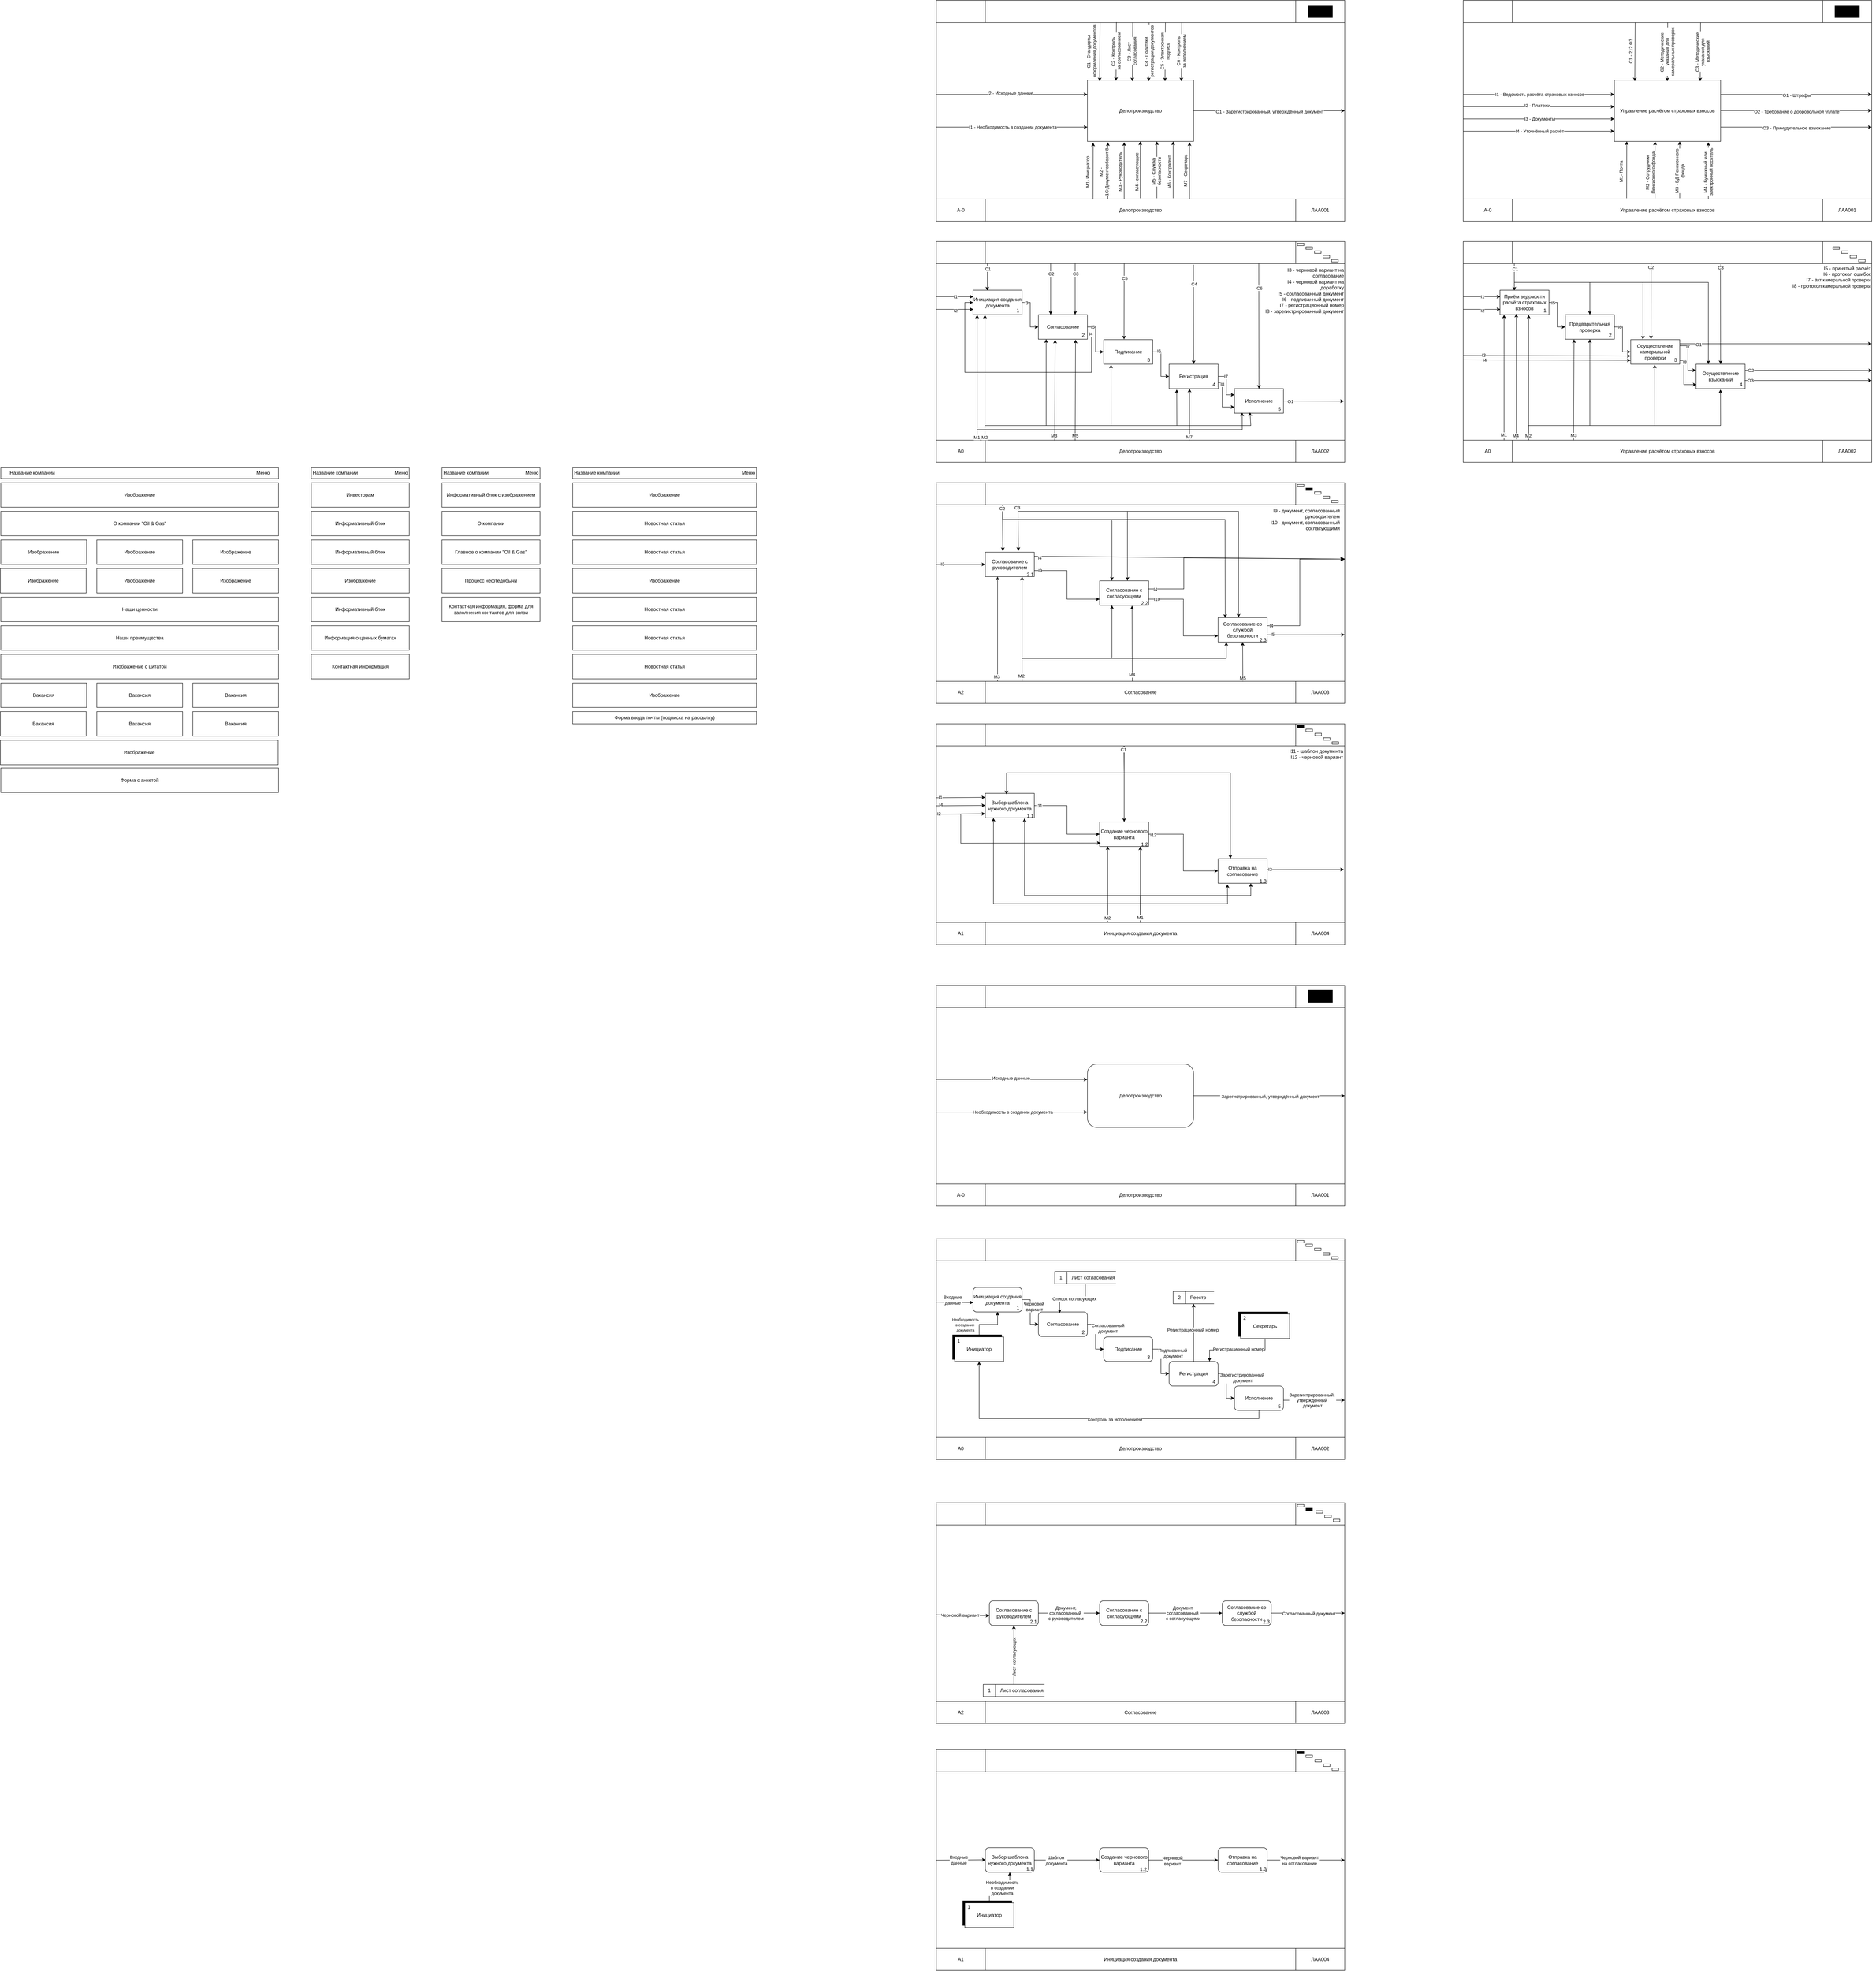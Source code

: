 <mxfile version="25.0.3">
  <diagram id="prtHgNgQTEPvFCAcTncT" name="Page-1">
    <mxGraphModel dx="3867" dy="791" grid="1" gridSize="10" guides="1" tooltips="1" connect="1" arrows="1" fold="1" page="1" pageScale="1" pageWidth="827" pageHeight="1169" math="0" shadow="0">
      <root>
        <mxCell id="0" />
        <mxCell id="1" parent="0" />
        <mxCell id="4uhgzGvUtN5T5S1G_zmg-6" value="" style="group" parent="1" vertex="1" connectable="0">
          <mxGeometry x="-190" y="460.0" width="1000" height="540" as="geometry" />
        </mxCell>
        <mxCell id="4uhgzGvUtN5T5S1G_zmg-1" value="" style="shape=process;whiteSpace=wrap;html=1;backgroundOutline=1;rotation=90;" parent="4uhgzGvUtN5T5S1G_zmg-6" vertex="1">
          <mxGeometry x="230" y="-230.0" width="540" height="1000" as="geometry" />
        </mxCell>
        <mxCell id="4uhgzGvUtN5T5S1G_zmg-2" value="" style="rounded=0;whiteSpace=wrap;html=1;" parent="4uhgzGvUtN5T5S1G_zmg-6" vertex="1">
          <mxGeometry y="5.684e-14" width="120" height="54" as="geometry" />
        </mxCell>
        <mxCell id="4uhgzGvUtN5T5S1G_zmg-3" value="ЛАА001" style="rounded=0;whiteSpace=wrap;html=1;" parent="4uhgzGvUtN5T5S1G_zmg-6" vertex="1">
          <mxGeometry x="880" y="486.0" width="120" height="54" as="geometry" />
        </mxCell>
        <mxCell id="4uhgzGvUtN5T5S1G_zmg-4" value="" style="rounded=0;whiteSpace=wrap;html=1;" parent="4uhgzGvUtN5T5S1G_zmg-6" vertex="1">
          <mxGeometry x="880" y="5.684e-14" width="120" height="54" as="geometry" />
        </mxCell>
        <mxCell id="4uhgzGvUtN5T5S1G_zmg-5" value="A-0" style="rounded=0;whiteSpace=wrap;html=1;" parent="4uhgzGvUtN5T5S1G_zmg-6" vertex="1">
          <mxGeometry y="486.0" width="120" height="54" as="geometry" />
        </mxCell>
        <mxCell id="4uhgzGvUtN5T5S1G_zmg-7" value="" style="rounded=0;whiteSpace=wrap;html=1;fillColor=#000000;" parent="4uhgzGvUtN5T5S1G_zmg-6" vertex="1">
          <mxGeometry x="910" y="12" width="60" height="30" as="geometry" />
        </mxCell>
        <mxCell id="4uhgzGvUtN5T5S1G_zmg-8" value="Делопроизводство" style="text;html=1;align=center;verticalAlign=middle;whiteSpace=wrap;rounded=0;" parent="4uhgzGvUtN5T5S1G_zmg-6" vertex="1">
          <mxGeometry x="120" y="486" width="760" height="54" as="geometry" />
        </mxCell>
        <mxCell id="4uhgzGvUtN5T5S1G_zmg-9" value="Делопроизводство" style="rounded=0;whiteSpace=wrap;html=1;" parent="4uhgzGvUtN5T5S1G_zmg-6" vertex="1">
          <mxGeometry x="370" y="195" width="260" height="150" as="geometry" />
        </mxCell>
        <mxCell id="4uhgzGvUtN5T5S1G_zmg-12" value="" style="endArrow=classic;html=1;rounded=0;exitX=0.461;exitY=0.999;exitDx=0;exitDy=0;exitPerimeter=0;entryX=0.004;entryY=0.36;entryDx=0;entryDy=0;entryPerimeter=0;" parent="4uhgzGvUtN5T5S1G_zmg-6" edge="1">
          <mxGeometry width="50" height="50" relative="1" as="geometry">
            <mxPoint y="310.0" as="sourcePoint" />
            <mxPoint x="370" y="310.0" as="targetPoint" />
          </mxGeometry>
        </mxCell>
        <mxCell id="4uhgzGvUtN5T5S1G_zmg-15" value="I1 - Необходимость в создании документа" style="edgeLabel;html=1;align=center;verticalAlign=middle;resizable=0;points=[];" parent="4uhgzGvUtN5T5S1G_zmg-12" vertex="1" connectable="0">
          <mxGeometry x="0.011" relative="1" as="geometry">
            <mxPoint as="offset" />
          </mxGeometry>
        </mxCell>
        <mxCell id="4uhgzGvUtN5T5S1G_zmg-16" value="" style="endArrow=classic;html=1;rounded=0;exitX=0.461;exitY=0.999;exitDx=0;exitDy=0;exitPerimeter=0;entryX=0.004;entryY=0.36;entryDx=0;entryDy=0;entryPerimeter=0;" parent="4uhgzGvUtN5T5S1G_zmg-6" edge="1">
          <mxGeometry width="50" height="50" relative="1" as="geometry">
            <mxPoint y="230.0" as="sourcePoint" />
            <mxPoint x="370" y="230.0" as="targetPoint" />
          </mxGeometry>
        </mxCell>
        <mxCell id="4uhgzGvUtN5T5S1G_zmg-18" value="I2 - Исходные данные" style="edgeLabel;html=1;align=center;verticalAlign=middle;resizable=0;points=[];" parent="4uhgzGvUtN5T5S1G_zmg-16" vertex="1" connectable="0">
          <mxGeometry x="-0.022" y="3" relative="1" as="geometry">
            <mxPoint as="offset" />
          </mxGeometry>
        </mxCell>
        <mxCell id="4uhgzGvUtN5T5S1G_zmg-19" value="" style="endArrow=classic;html=1;rounded=0;entryX=0.054;entryY=0.013;entryDx=0;entryDy=0;entryPerimeter=0;" parent="4uhgzGvUtN5T5S1G_zmg-6" edge="1">
          <mxGeometry width="50" height="50" relative="1" as="geometry">
            <mxPoint x="400.96" y="54.0" as="sourcePoint" />
            <mxPoint x="400.0" y="197.95" as="targetPoint" />
          </mxGeometry>
        </mxCell>
        <mxCell id="4uhgzGvUtN5T5S1G_zmg-25" value="C1 - Стандарты&amp;nbsp;&lt;div&gt;оформления документов&lt;/div&gt;" style="edgeLabel;html=1;align=center;verticalAlign=middle;resizable=0;points=[];rotation=-90;" parent="4uhgzGvUtN5T5S1G_zmg-19" vertex="1" connectable="0">
          <mxGeometry x="-0.083" y="-1" relative="1" as="geometry">
            <mxPoint x="-20" y="5" as="offset" />
          </mxGeometry>
        </mxCell>
        <mxCell id="4uhgzGvUtN5T5S1G_zmg-24" value="" style="endArrow=classic;html=1;rounded=0;entryX=0.054;entryY=0.013;entryDx=0;entryDy=0;entryPerimeter=0;" parent="4uhgzGvUtN5T5S1G_zmg-6" edge="1">
          <mxGeometry width="50" height="50" relative="1" as="geometry">
            <mxPoint x="601" y="54.0" as="sourcePoint" />
            <mxPoint x="600" y="198.0" as="targetPoint" />
          </mxGeometry>
        </mxCell>
        <mxCell id="4uhgzGvUtN5T5S1G_zmg-30" value="C6 - Контроль&lt;div&gt;за исполнением&lt;/div&gt;" style="edgeLabel;html=1;align=center;verticalAlign=middle;resizable=0;points=[];rotation=-90;" parent="4uhgzGvUtN5T5S1G_zmg-24" vertex="1" connectable="0">
          <mxGeometry x="0.153" y="-1" relative="1" as="geometry">
            <mxPoint y="-12" as="offset" />
          </mxGeometry>
        </mxCell>
        <mxCell id="4uhgzGvUtN5T5S1G_zmg-23" value="" style="endArrow=classic;html=1;rounded=0;entryX=0.054;entryY=0.013;entryDx=0;entryDy=0;entryPerimeter=0;" parent="4uhgzGvUtN5T5S1G_zmg-6" edge="1">
          <mxGeometry width="50" height="50" relative="1" as="geometry">
            <mxPoint x="561" y="54.0" as="sourcePoint" />
            <mxPoint x="560" y="198.0" as="targetPoint" />
          </mxGeometry>
        </mxCell>
        <mxCell id="4uhgzGvUtN5T5S1G_zmg-29" value="C5 - Электронная&lt;div&gt;подпись&lt;/div&gt;" style="edgeLabel;html=1;align=center;verticalAlign=middle;resizable=0;points=[];rotation=-90;" parent="4uhgzGvUtN5T5S1G_zmg-23" vertex="1" connectable="0">
          <mxGeometry x="0.111" y="-1" relative="1" as="geometry">
            <mxPoint y="-9" as="offset" />
          </mxGeometry>
        </mxCell>
        <mxCell id="4uhgzGvUtN5T5S1G_zmg-22" value="" style="endArrow=classic;html=1;rounded=0;entryX=0.054;entryY=0.013;entryDx=0;entryDy=0;entryPerimeter=0;" parent="4uhgzGvUtN5T5S1G_zmg-6" edge="1">
          <mxGeometry width="50" height="50" relative="1" as="geometry">
            <mxPoint x="521" y="54.0" as="sourcePoint" />
            <mxPoint x="520" y="198.0" as="targetPoint" />
          </mxGeometry>
        </mxCell>
        <mxCell id="4uhgzGvUtN5T5S1G_zmg-28" value="C4 - Политики&amp;nbsp;&lt;div&gt;регистрации документов&lt;/div&gt;" style="edgeLabel;html=1;align=center;verticalAlign=middle;resizable=0;points=[];rotation=-90;" parent="4uhgzGvUtN5T5S1G_zmg-22" vertex="1" connectable="0">
          <mxGeometry x="0.07" y="-3" relative="1" as="geometry">
            <mxPoint x="3" y="-6" as="offset" />
          </mxGeometry>
        </mxCell>
        <mxCell id="4uhgzGvUtN5T5S1G_zmg-21" value="" style="endArrow=classic;html=1;rounded=0;entryX=0.054;entryY=0.013;entryDx=0;entryDy=0;entryPerimeter=0;" parent="4uhgzGvUtN5T5S1G_zmg-6" edge="1">
          <mxGeometry width="50" height="50" relative="1" as="geometry">
            <mxPoint x="481" y="54.0" as="sourcePoint" />
            <mxPoint x="480" y="198.0" as="targetPoint" />
          </mxGeometry>
        </mxCell>
        <mxCell id="4uhgzGvUtN5T5S1G_zmg-27" value="C3 - Лист&amp;nbsp;&lt;div&gt;согласования&lt;/div&gt;" style="edgeLabel;html=1;align=center;verticalAlign=middle;resizable=0;points=[];rotation=-90;" parent="4uhgzGvUtN5T5S1G_zmg-21" vertex="1" connectable="0">
          <mxGeometry x="0.098" y="-2" relative="1" as="geometry">
            <mxPoint y="-8" as="offset" />
          </mxGeometry>
        </mxCell>
        <mxCell id="4uhgzGvUtN5T5S1G_zmg-20" value="" style="endArrow=classic;html=1;rounded=0;entryX=0.054;entryY=0.013;entryDx=0;entryDy=0;entryPerimeter=0;" parent="4uhgzGvUtN5T5S1G_zmg-6" edge="1">
          <mxGeometry width="50" height="50" relative="1" as="geometry">
            <mxPoint x="441" y="53.0" as="sourcePoint" />
            <mxPoint x="440" y="197.0" as="targetPoint" />
          </mxGeometry>
        </mxCell>
        <mxCell id="4uhgzGvUtN5T5S1G_zmg-26" value="C2 - Контроль&amp;nbsp;&lt;div&gt;за согласованием&lt;/div&gt;" style="edgeLabel;html=1;align=center;verticalAlign=middle;resizable=0;points=[];rotation=-90;" parent="4uhgzGvUtN5T5S1G_zmg-20" vertex="1" connectable="0">
          <mxGeometry x="0.139" y="-1" relative="1" as="geometry">
            <mxPoint y="-10" as="offset" />
          </mxGeometry>
        </mxCell>
        <mxCell id="4uhgzGvUtN5T5S1G_zmg-31" value="" style="endArrow=classic;html=1;rounded=0;" parent="4uhgzGvUtN5T5S1G_zmg-6" target="4uhgzGvUtN5T5S1G_zmg-1" edge="1">
          <mxGeometry width="50" height="50" relative="1" as="geometry">
            <mxPoint x="630" y="270.0" as="sourcePoint" />
            <mxPoint x="680" y="220.0" as="targetPoint" />
          </mxGeometry>
        </mxCell>
        <mxCell id="4uhgzGvUtN5T5S1G_zmg-32" value="O1 - Зарегистрированный, утверждённый документ" style="edgeLabel;html=1;align=center;verticalAlign=middle;resizable=0;points=[];" parent="4uhgzGvUtN5T5S1G_zmg-31" vertex="1" connectable="0">
          <mxGeometry x="0.005" y="-2" relative="1" as="geometry">
            <mxPoint as="offset" />
          </mxGeometry>
        </mxCell>
        <mxCell id="4uhgzGvUtN5T5S1G_zmg-33" value="" style="endArrow=classic;html=1;rounded=0;exitX=0.347;exitY=0.019;exitDx=0;exitDy=0;exitPerimeter=0;entryX=0.054;entryY=1.02;entryDx=0;entryDy=0;entryPerimeter=0;" parent="4uhgzGvUtN5T5S1G_zmg-6" source="4uhgzGvUtN5T5S1G_zmg-8" target="4uhgzGvUtN5T5S1G_zmg-9" edge="1">
          <mxGeometry width="50" height="50" relative="1" as="geometry">
            <mxPoint x="590" y="330.0" as="sourcePoint" />
            <mxPoint x="640" y="280.0" as="targetPoint" />
          </mxGeometry>
        </mxCell>
        <mxCell id="4uhgzGvUtN5T5S1G_zmg-41" value="M1- Инициатор" style="edgeLabel;html=1;align=center;verticalAlign=middle;resizable=0;points=[];rotation=-90;" parent="4uhgzGvUtN5T5S1G_zmg-33" vertex="1" connectable="0">
          <mxGeometry x="-0.065" y="3" relative="1" as="geometry">
            <mxPoint x="-11" y="-2" as="offset" />
          </mxGeometry>
        </mxCell>
        <mxCell id="4uhgzGvUtN5T5S1G_zmg-39" value="" style="endArrow=classic;html=1;rounded=0;exitX=0.347;exitY=0.019;exitDx=0;exitDy=0;exitPerimeter=0;entryX=0.054;entryY=1.02;entryDx=0;entryDy=0;entryPerimeter=0;" parent="4uhgzGvUtN5T5S1G_zmg-6" edge="1">
          <mxGeometry width="50" height="50" relative="1" as="geometry">
            <mxPoint x="580" y="484.0" as="sourcePoint" />
            <mxPoint x="580" y="345.0" as="targetPoint" />
          </mxGeometry>
        </mxCell>
        <mxCell id="4uhgzGvUtN5T5S1G_zmg-46" value="M6 - Контрагент" style="edgeLabel;html=1;align=center;verticalAlign=middle;resizable=0;points=[];rotation=-90;" parent="4uhgzGvUtN5T5S1G_zmg-39" vertex="1" connectable="0">
          <mxGeometry x="-0.293" relative="1" as="geometry">
            <mxPoint x="-10" y="-15" as="offset" />
          </mxGeometry>
        </mxCell>
        <mxCell id="4uhgzGvUtN5T5S1G_zmg-38" value="" style="endArrow=classic;html=1;rounded=0;exitX=0.347;exitY=0.019;exitDx=0;exitDy=0;exitPerimeter=0;entryX=0.054;entryY=1.02;entryDx=0;entryDy=0;entryPerimeter=0;" parent="4uhgzGvUtN5T5S1G_zmg-6" edge="1">
          <mxGeometry width="50" height="50" relative="1" as="geometry">
            <mxPoint x="460" y="486" as="sourcePoint" />
            <mxPoint x="460" y="347.0" as="targetPoint" />
          </mxGeometry>
        </mxCell>
        <mxCell id="4uhgzGvUtN5T5S1G_zmg-43" value="M3 - Руководитель" style="edgeLabel;html=1;align=center;verticalAlign=middle;resizable=0;points=[];rotation=-90;" parent="4uhgzGvUtN5T5S1G_zmg-38" vertex="1" connectable="0">
          <mxGeometry x="-0.041" y="2" relative="1" as="geometry">
            <mxPoint x="-8" as="offset" />
          </mxGeometry>
        </mxCell>
        <mxCell id="4uhgzGvUtN5T5S1G_zmg-37" value="" style="endArrow=classic;html=1;rounded=0;exitX=0.347;exitY=0.019;exitDx=0;exitDy=0;exitPerimeter=0;entryX=0.054;entryY=1.02;entryDx=0;entryDy=0;entryPerimeter=0;" parent="4uhgzGvUtN5T5S1G_zmg-6" edge="1">
          <mxGeometry width="50" height="50" relative="1" as="geometry">
            <mxPoint x="499.5" y="484.0" as="sourcePoint" />
            <mxPoint x="499.5" y="345.0" as="targetPoint" />
          </mxGeometry>
        </mxCell>
        <mxCell id="4uhgzGvUtN5T5S1G_zmg-44" value="M4 - согласующие" style="edgeLabel;html=1;align=center;verticalAlign=middle;resizable=0;points=[];rotation=-90;" parent="4uhgzGvUtN5T5S1G_zmg-37" vertex="1" connectable="0">
          <mxGeometry x="0.01" relative="1" as="geometry">
            <mxPoint x="-9" y="6" as="offset" />
          </mxGeometry>
        </mxCell>
        <mxCell id="4uhgzGvUtN5T5S1G_zmg-36" value="" style="endArrow=classic;html=1;rounded=0;exitX=0.347;exitY=0.019;exitDx=0;exitDy=0;exitPerimeter=0;entryX=0.054;entryY=1.02;entryDx=0;entryDy=0;entryPerimeter=0;" parent="4uhgzGvUtN5T5S1G_zmg-6" edge="1">
          <mxGeometry width="50" height="50" relative="1" as="geometry">
            <mxPoint x="540" y="484.0" as="sourcePoint" />
            <mxPoint x="540" y="345.0" as="targetPoint" />
          </mxGeometry>
        </mxCell>
        <mxCell id="4uhgzGvUtN5T5S1G_zmg-45" value="M5 - Служба&lt;div&gt;&amp;nbsp;безопасности&lt;/div&gt;" style="edgeLabel;html=1;align=center;verticalAlign=middle;resizable=0;points=[];rotation=-90;" parent="4uhgzGvUtN5T5S1G_zmg-36" vertex="1" connectable="0">
          <mxGeometry x="-0.158" y="1" relative="1" as="geometry">
            <mxPoint y="-6" as="offset" />
          </mxGeometry>
        </mxCell>
        <mxCell id="4uhgzGvUtN5T5S1G_zmg-35" value="" style="endArrow=classic;html=1;rounded=0;exitX=0.347;exitY=0.019;exitDx=0;exitDy=0;exitPerimeter=0;entryX=0.054;entryY=1.02;entryDx=0;entryDy=0;entryPerimeter=0;" parent="4uhgzGvUtN5T5S1G_zmg-6" edge="1">
          <mxGeometry width="50" height="50" relative="1" as="geometry">
            <mxPoint x="620" y="486.0" as="sourcePoint" />
            <mxPoint x="620" y="347.0" as="targetPoint" />
          </mxGeometry>
        </mxCell>
        <mxCell id="4uhgzGvUtN5T5S1G_zmg-47" value="M7 - Секретарь" style="edgeLabel;html=1;align=center;verticalAlign=middle;resizable=0;points=[];rotation=-90;" parent="4uhgzGvUtN5T5S1G_zmg-35" vertex="1" connectable="0">
          <mxGeometry x="-0.001" y="-1" relative="1" as="geometry">
            <mxPoint x="-11" as="offset" />
          </mxGeometry>
        </mxCell>
        <mxCell id="4uhgzGvUtN5T5S1G_zmg-34" value="" style="endArrow=classic;html=1;rounded=0;exitX=0.347;exitY=0.019;exitDx=0;exitDy=0;exitPerimeter=0;entryX=0.054;entryY=1.02;entryDx=0;entryDy=0;entryPerimeter=0;" parent="4uhgzGvUtN5T5S1G_zmg-6" edge="1">
          <mxGeometry width="50" height="50" relative="1" as="geometry">
            <mxPoint x="420" y="486.0" as="sourcePoint" />
            <mxPoint x="420" y="347.0" as="targetPoint" />
          </mxGeometry>
        </mxCell>
        <mxCell id="4uhgzGvUtN5T5S1G_zmg-42" value="&amp;nbsp;M2 -&amp;nbsp;&lt;div&gt;1C:Документооборот 8&lt;/div&gt;" style="edgeLabel;html=1;align=center;verticalAlign=middle;resizable=0;points=[];rotation=-90;" parent="4uhgzGvUtN5T5S1G_zmg-34" vertex="1" connectable="0">
          <mxGeometry x="-0.05" relative="1" as="geometry">
            <mxPoint x="-10" as="offset" />
          </mxGeometry>
        </mxCell>
        <mxCell id="4uhgzGvUtN5T5S1G_zmg-131" value="" style="endArrow=classic;html=1;rounded=0;entryX=0.25;entryY=1;entryDx=0;entryDy=0;" parent="1" edge="1">
          <mxGeometry width="50" height="50" relative="1" as="geometry">
            <mxPoint x="124" y="1537" as="sourcePoint" />
            <mxPoint x="125" y="1290" as="targetPoint" />
          </mxGeometry>
        </mxCell>
        <mxCell id="4uhgzGvUtN5T5S1G_zmg-134" value="M4" style="edgeLabel;html=1;align=center;verticalAlign=middle;resizable=0;points=[];" parent="4uhgzGvUtN5T5S1G_zmg-131" vertex="1" connectable="0">
          <mxGeometry x="-0.897" relative="1" as="geometry">
            <mxPoint as="offset" />
          </mxGeometry>
        </mxCell>
        <mxCell id="4uhgzGvUtN5T5S1G_zmg-136" value="" style="endArrow=classic;html=1;rounded=0;entryX=0.393;entryY=0.975;entryDx=0;entryDy=0;entryPerimeter=0;" parent="1" target="4uhgzGvUtN5T5S1G_zmg-110" edge="1">
          <mxGeometry width="50" height="50" relative="1" as="geometry">
            <mxPoint x="267" y="1536" as="sourcePoint" />
            <mxPoint x="317" y="1486" as="targetPoint" />
          </mxGeometry>
        </mxCell>
        <mxCell id="4uhgzGvUtN5T5S1G_zmg-137" value="M6" style="edgeLabel;html=1;align=center;verticalAlign=middle;resizable=0;points=[];" parent="4uhgzGvUtN5T5S1G_zmg-136" vertex="1" connectable="0">
          <mxGeometry x="-0.867" y="1" relative="1" as="geometry">
            <mxPoint as="offset" />
          </mxGeometry>
        </mxCell>
        <mxCell id="4uhgzGvUtN5T5S1G_zmg-169" value="" style="group" parent="1" vertex="1" connectable="0">
          <mxGeometry x="-190" y="1050" width="1000" height="540" as="geometry" />
        </mxCell>
        <mxCell id="4uhgzGvUtN5T5S1G_zmg-49" value="" style="group" parent="4uhgzGvUtN5T5S1G_zmg-169" vertex="1" connectable="0">
          <mxGeometry width="1000" height="540" as="geometry" />
        </mxCell>
        <mxCell id="4uhgzGvUtN5T5S1G_zmg-50" value="" style="shape=process;whiteSpace=wrap;html=1;backgroundOutline=1;rotation=90;" parent="4uhgzGvUtN5T5S1G_zmg-49" vertex="1">
          <mxGeometry x="230" y="-230.0" width="540" height="1000" as="geometry" />
        </mxCell>
        <mxCell id="4uhgzGvUtN5T5S1G_zmg-51" value="" style="rounded=0;whiteSpace=wrap;html=1;" parent="4uhgzGvUtN5T5S1G_zmg-49" vertex="1">
          <mxGeometry y="5.684e-14" width="120" height="54" as="geometry" />
        </mxCell>
        <mxCell id="4uhgzGvUtN5T5S1G_zmg-52" value="ЛАА002" style="rounded=0;whiteSpace=wrap;html=1;" parent="4uhgzGvUtN5T5S1G_zmg-49" vertex="1">
          <mxGeometry x="880" y="486.0" width="120" height="54" as="geometry" />
        </mxCell>
        <mxCell id="4uhgzGvUtN5T5S1G_zmg-53" value="" style="rounded=0;whiteSpace=wrap;html=1;" parent="4uhgzGvUtN5T5S1G_zmg-49" vertex="1">
          <mxGeometry x="880" y="5.684e-14" width="120" height="54" as="geometry" />
        </mxCell>
        <mxCell id="4uhgzGvUtN5T5S1G_zmg-54" value="A0" style="rounded=0;whiteSpace=wrap;html=1;" parent="4uhgzGvUtN5T5S1G_zmg-49" vertex="1">
          <mxGeometry y="486.0" width="120" height="54" as="geometry" />
        </mxCell>
        <mxCell id="4uhgzGvUtN5T5S1G_zmg-56" value="Делопроизводство" style="text;html=1;align=center;verticalAlign=middle;whiteSpace=wrap;rounded=0;" parent="4uhgzGvUtN5T5S1G_zmg-49" vertex="1">
          <mxGeometry x="120" y="486" width="760" height="54" as="geometry" />
        </mxCell>
        <mxCell id="4uhgzGvUtN5T5S1G_zmg-155" style="edgeStyle=orthogonalEdgeStyle;rounded=0;orthogonalLoop=1;jettySize=auto;html=1;exitX=1;exitY=0.5;exitDx=0;exitDy=0;" parent="4uhgzGvUtN5T5S1G_zmg-49" source="4uhgzGvUtN5T5S1G_zmg-90" target="4uhgzGvUtN5T5S1G_zmg-109" edge="1">
          <mxGeometry relative="1" as="geometry" />
        </mxCell>
        <mxCell id="4uhgzGvUtN5T5S1G_zmg-160" value="I3" style="edgeLabel;html=1;align=center;verticalAlign=middle;resizable=0;points=[];" parent="4uhgzGvUtN5T5S1G_zmg-155" vertex="1" connectable="0">
          <mxGeometry x="-0.807" y="-1" relative="1" as="geometry">
            <mxPoint as="offset" />
          </mxGeometry>
        </mxCell>
        <mxCell id="4uhgzGvUtN5T5S1G_zmg-90" value="Инициация создания документа" style="rounded=0;whiteSpace=wrap;html=1;" parent="4uhgzGvUtN5T5S1G_zmg-49" vertex="1">
          <mxGeometry x="90" y="119" width="120" height="60" as="geometry" />
        </mxCell>
        <mxCell id="4uhgzGvUtN5T5S1G_zmg-91" value="" style="rounded=0;whiteSpace=wrap;html=1;" parent="4uhgzGvUtN5T5S1G_zmg-49" vertex="1">
          <mxGeometry x="884" y="4" width="16" height="6" as="geometry" />
        </mxCell>
        <mxCell id="4uhgzGvUtN5T5S1G_zmg-92" value="" style="rounded=0;whiteSpace=wrap;html=1;" parent="4uhgzGvUtN5T5S1G_zmg-49" vertex="1">
          <mxGeometry x="905" y="13" width="16" height="6" as="geometry" />
        </mxCell>
        <mxCell id="4uhgzGvUtN5T5S1G_zmg-112" value="Исполнение" style="rounded=0;whiteSpace=wrap;html=1;" parent="4uhgzGvUtN5T5S1G_zmg-49" vertex="1">
          <mxGeometry x="730" y="360" width="120" height="60" as="geometry" />
        </mxCell>
        <mxCell id="4uhgzGvUtN5T5S1G_zmg-158" style="edgeStyle=orthogonalEdgeStyle;rounded=0;orthogonalLoop=1;jettySize=auto;html=1;exitX=1;exitY=0.5;exitDx=0;exitDy=0;entryX=0;entryY=0.25;entryDx=0;entryDy=0;" parent="4uhgzGvUtN5T5S1G_zmg-49" source="4uhgzGvUtN5T5S1G_zmg-111" target="4uhgzGvUtN5T5S1G_zmg-112" edge="1">
          <mxGeometry relative="1" as="geometry" />
        </mxCell>
        <mxCell id="4uhgzGvUtN5T5S1G_zmg-164" value="I7" style="edgeLabel;html=1;align=center;verticalAlign=middle;resizable=0;points=[];" parent="4uhgzGvUtN5T5S1G_zmg-158" vertex="1" connectable="0">
          <mxGeometry x="-0.563" relative="1" as="geometry">
            <mxPoint as="offset" />
          </mxGeometry>
        </mxCell>
        <mxCell id="4uhgzGvUtN5T5S1G_zmg-165" style="edgeStyle=orthogonalEdgeStyle;rounded=0;orthogonalLoop=1;jettySize=auto;html=1;exitX=1;exitY=0.75;exitDx=0;exitDy=0;entryX=0;entryY=0.75;entryDx=0;entryDy=0;" parent="4uhgzGvUtN5T5S1G_zmg-49" source="4uhgzGvUtN5T5S1G_zmg-111" target="4uhgzGvUtN5T5S1G_zmg-112" edge="1">
          <mxGeometry relative="1" as="geometry">
            <Array as="points">
              <mxPoint x="700" y="345" />
              <mxPoint x="700" y="405" />
            </Array>
          </mxGeometry>
        </mxCell>
        <mxCell id="4uhgzGvUtN5T5S1G_zmg-166" value="I8" style="edgeLabel;html=1;align=center;verticalAlign=middle;resizable=0;points=[];" parent="4uhgzGvUtN5T5S1G_zmg-165" vertex="1" connectable="0">
          <mxGeometry x="-0.73" relative="1" as="geometry">
            <mxPoint as="offset" />
          </mxGeometry>
        </mxCell>
        <mxCell id="4uhgzGvUtN5T5S1G_zmg-111" value="Регистрация" style="rounded=0;whiteSpace=wrap;html=1;" parent="4uhgzGvUtN5T5S1G_zmg-49" vertex="1">
          <mxGeometry x="570" y="300" width="120" height="60" as="geometry" />
        </mxCell>
        <mxCell id="4uhgzGvUtN5T5S1G_zmg-157" style="edgeStyle=orthogonalEdgeStyle;rounded=0;orthogonalLoop=1;jettySize=auto;html=1;exitX=1;exitY=0.5;exitDx=0;exitDy=0;" parent="4uhgzGvUtN5T5S1G_zmg-49" source="4uhgzGvUtN5T5S1G_zmg-110" target="4uhgzGvUtN5T5S1G_zmg-111" edge="1">
          <mxGeometry relative="1" as="geometry" />
        </mxCell>
        <mxCell id="4uhgzGvUtN5T5S1G_zmg-163" value="I6" style="edgeLabel;html=1;align=center;verticalAlign=middle;resizable=0;points=[];" parent="4uhgzGvUtN5T5S1G_zmg-157" vertex="1" connectable="0">
          <mxGeometry x="-0.707" y="2" relative="1" as="geometry">
            <mxPoint as="offset" />
          </mxGeometry>
        </mxCell>
        <mxCell id="4uhgzGvUtN5T5S1G_zmg-110" value="Подписание" style="rounded=0;whiteSpace=wrap;html=1;" parent="4uhgzGvUtN5T5S1G_zmg-49" vertex="1">
          <mxGeometry x="410" y="240" width="120" height="60" as="geometry" />
        </mxCell>
        <mxCell id="4uhgzGvUtN5T5S1G_zmg-156" style="edgeStyle=orthogonalEdgeStyle;rounded=0;orthogonalLoop=1;jettySize=auto;html=1;exitX=1;exitY=0.5;exitDx=0;exitDy=0;entryX=0;entryY=0.5;entryDx=0;entryDy=0;" parent="4uhgzGvUtN5T5S1G_zmg-49" source="4uhgzGvUtN5T5S1G_zmg-109" target="4uhgzGvUtN5T5S1G_zmg-110" edge="1">
          <mxGeometry relative="1" as="geometry" />
        </mxCell>
        <mxCell id="4uhgzGvUtN5T5S1G_zmg-162" value="I5" style="edgeLabel;html=1;align=center;verticalAlign=middle;resizable=0;points=[];" parent="4uhgzGvUtN5T5S1G_zmg-156" vertex="1" connectable="0">
          <mxGeometry x="-0.743" relative="1" as="geometry">
            <mxPoint as="offset" />
          </mxGeometry>
        </mxCell>
        <mxCell id="4uhgzGvUtN5T5S1G_zmg-159" style="edgeStyle=orthogonalEdgeStyle;rounded=0;orthogonalLoop=1;jettySize=auto;html=1;exitX=1;exitY=0.75;exitDx=0;exitDy=0;entryX=0;entryY=0.5;entryDx=0;entryDy=0;" parent="4uhgzGvUtN5T5S1G_zmg-49" source="4uhgzGvUtN5T5S1G_zmg-109" target="4uhgzGvUtN5T5S1G_zmg-90" edge="1">
          <mxGeometry relative="1" as="geometry">
            <Array as="points">
              <mxPoint x="380" y="224" />
              <mxPoint x="380" y="320" />
              <mxPoint x="70" y="320" />
              <mxPoint x="70" y="149" />
            </Array>
          </mxGeometry>
        </mxCell>
        <mxCell id="4uhgzGvUtN5T5S1G_zmg-161" value="I4" style="edgeLabel;html=1;align=center;verticalAlign=middle;resizable=0;points=[];" parent="4uhgzGvUtN5T5S1G_zmg-159" vertex="1" connectable="0">
          <mxGeometry x="-0.961" y="-2" relative="1" as="geometry">
            <mxPoint as="offset" />
          </mxGeometry>
        </mxCell>
        <mxCell id="4uhgzGvUtN5T5S1G_zmg-109" value="Согласование" style="rounded=0;whiteSpace=wrap;html=1;" parent="4uhgzGvUtN5T5S1G_zmg-49" vertex="1">
          <mxGeometry x="250" y="179" width="120" height="60" as="geometry" />
        </mxCell>
        <mxCell id="4uhgzGvUtN5T5S1G_zmg-113" value="" style="endArrow=classic;html=1;rounded=0;exitX=0.25;exitY=1;exitDx=0;exitDy=0;" parent="4uhgzGvUtN5T5S1G_zmg-49" source="4uhgzGvUtN5T5S1G_zmg-50" edge="1">
          <mxGeometry width="50" height="50" relative="1" as="geometry">
            <mxPoint x="480" y="260" as="sourcePoint" />
            <mxPoint x="91" y="135" as="targetPoint" />
          </mxGeometry>
        </mxCell>
        <mxCell id="4uhgzGvUtN5T5S1G_zmg-115" value="I1" style="edgeLabel;html=1;align=center;verticalAlign=middle;resizable=0;points=[];" parent="4uhgzGvUtN5T5S1G_zmg-113" vertex="1" connectable="0">
          <mxGeometry x="0.018" relative="1" as="geometry">
            <mxPoint as="offset" />
          </mxGeometry>
        </mxCell>
        <mxCell id="4uhgzGvUtN5T5S1G_zmg-114" value="" style="endArrow=classic;html=1;rounded=0;exitX=0.25;exitY=1;exitDx=0;exitDy=0;" parent="4uhgzGvUtN5T5S1G_zmg-49" edge="1">
          <mxGeometry width="50" height="50" relative="1" as="geometry">
            <mxPoint y="166" as="sourcePoint" />
            <mxPoint x="91" y="166" as="targetPoint" />
          </mxGeometry>
        </mxCell>
        <mxCell id="4uhgzGvUtN5T5S1G_zmg-116" value="I2" style="edgeLabel;html=1;align=center;verticalAlign=middle;resizable=0;points=[];" parent="4uhgzGvUtN5T5S1G_zmg-114" vertex="1" connectable="0">
          <mxGeometry x="0.165" y="-3" relative="1" as="geometry">
            <mxPoint x="-6" as="offset" />
          </mxGeometry>
        </mxCell>
        <mxCell id="4uhgzGvUtN5T5S1G_zmg-117" value="" style="endArrow=classic;html=1;rounded=0;entryX=0;entryY=1;entryDx=0;entryDy=0;" parent="4uhgzGvUtN5T5S1G_zmg-49" edge="1">
          <mxGeometry width="50" height="50" relative="1" as="geometry">
            <mxPoint x="100" y="486" as="sourcePoint" />
            <mxPoint x="100.0" y="179" as="targetPoint" />
          </mxGeometry>
        </mxCell>
        <mxCell id="4uhgzGvUtN5T5S1G_zmg-118" value="" style="endArrow=classic;html=1;rounded=0;entryX=0.157;entryY=0.975;entryDx=0;entryDy=0;entryPerimeter=0;" parent="4uhgzGvUtN5T5S1G_zmg-49" target="4uhgzGvUtN5T5S1G_zmg-112" edge="1">
          <mxGeometry width="50" height="50" relative="1" as="geometry">
            <mxPoint x="100" y="486" as="sourcePoint" />
            <mxPoint x="150" y="436" as="targetPoint" />
            <Array as="points">
              <mxPoint x="100" y="460" />
              <mxPoint x="749" y="460" />
            </Array>
          </mxGeometry>
        </mxCell>
        <mxCell id="4uhgzGvUtN5T5S1G_zmg-119" value="M1" style="edgeLabel;html=1;align=center;verticalAlign=middle;resizable=0;points=[];" parent="4uhgzGvUtN5T5S1G_zmg-118" vertex="1" connectable="0">
          <mxGeometry x="-0.979" y="1" relative="1" as="geometry">
            <mxPoint as="offset" />
          </mxGeometry>
        </mxCell>
        <mxCell id="4uhgzGvUtN5T5S1G_zmg-121" value="" style="endArrow=classic;html=1;rounded=0;entryX=0;entryY=1;entryDx=0;entryDy=0;" parent="4uhgzGvUtN5T5S1G_zmg-49" edge="1">
          <mxGeometry width="50" height="50" relative="1" as="geometry">
            <mxPoint x="119.17" y="486" as="sourcePoint" />
            <mxPoint x="119.17" y="179" as="targetPoint" />
          </mxGeometry>
        </mxCell>
        <mxCell id="4uhgzGvUtN5T5S1G_zmg-122" value="" style="endArrow=classic;html=1;rounded=0;entryX=0.157;entryY=0.975;entryDx=0;entryDy=0;entryPerimeter=0;" parent="4uhgzGvUtN5T5S1G_zmg-49" edge="1">
          <mxGeometry width="50" height="50" relative="1" as="geometry">
            <mxPoint x="119" y="486" as="sourcePoint" />
            <mxPoint x="768" y="418" as="targetPoint" />
            <Array as="points">
              <mxPoint x="119" y="450" />
              <mxPoint x="770" y="450" />
            </Array>
          </mxGeometry>
        </mxCell>
        <mxCell id="4uhgzGvUtN5T5S1G_zmg-123" value="M2" style="edgeLabel;html=1;align=center;verticalAlign=middle;resizable=0;points=[];" parent="4uhgzGvUtN5T5S1G_zmg-122" vertex="1" connectable="0">
          <mxGeometry x="-0.979" y="1" relative="1" as="geometry">
            <mxPoint as="offset" />
          </mxGeometry>
        </mxCell>
        <mxCell id="4uhgzGvUtN5T5S1G_zmg-127" value="" style="endArrow=classic;html=1;rounded=0;" parent="4uhgzGvUtN5T5S1G_zmg-49" edge="1">
          <mxGeometry width="50" height="50" relative="1" as="geometry">
            <mxPoint x="119" y="480" as="sourcePoint" />
            <mxPoint x="269" y="239" as="targetPoint" />
            <Array as="points">
              <mxPoint x="119" y="450" />
              <mxPoint x="269" y="450" />
            </Array>
          </mxGeometry>
        </mxCell>
        <mxCell id="4uhgzGvUtN5T5S1G_zmg-128" value="" style="endArrow=classic;html=1;rounded=0;entryX=0.157;entryY=1.017;entryDx=0;entryDy=0;entryPerimeter=0;" parent="4uhgzGvUtN5T5S1G_zmg-49" edge="1">
          <mxGeometry width="50" height="50" relative="1" as="geometry">
            <mxPoint x="119" y="470" as="sourcePoint" />
            <mxPoint x="427.84" y="301.02" as="targetPoint" />
            <Array as="points">
              <mxPoint x="119" y="450" />
              <mxPoint x="428" y="450" />
            </Array>
          </mxGeometry>
        </mxCell>
        <mxCell id="4uhgzGvUtN5T5S1G_zmg-129" value="" style="endArrow=classic;html=1;rounded=0;entryX=0.164;entryY=1.031;entryDx=0;entryDy=0;entryPerimeter=0;" parent="4uhgzGvUtN5T5S1G_zmg-49" edge="1">
          <mxGeometry width="50" height="50" relative="1" as="geometry">
            <mxPoint x="119" y="470" as="sourcePoint" />
            <mxPoint x="588.68" y="361.86" as="targetPoint" />
            <Array as="points">
              <mxPoint x="119" y="450" />
              <mxPoint x="589" y="450" />
            </Array>
          </mxGeometry>
        </mxCell>
        <mxCell id="4uhgzGvUtN5T5S1G_zmg-130" value="" style="endArrow=classic;html=1;rounded=0;entryX=0.25;entryY=1;entryDx=0;entryDy=0;" parent="4uhgzGvUtN5T5S1G_zmg-49" edge="1">
          <mxGeometry width="50" height="50" relative="1" as="geometry">
            <mxPoint x="290" y="487" as="sourcePoint" />
            <mxPoint x="291" y="240" as="targetPoint" />
          </mxGeometry>
        </mxCell>
        <mxCell id="4uhgzGvUtN5T5S1G_zmg-133" value="M3" style="edgeLabel;html=1;align=center;verticalAlign=middle;resizable=0;points=[];" parent="4uhgzGvUtN5T5S1G_zmg-130" vertex="1" connectable="0">
          <mxGeometry x="-0.897" y="2" relative="1" as="geometry">
            <mxPoint as="offset" />
          </mxGeometry>
        </mxCell>
        <mxCell id="4uhgzGvUtN5T5S1G_zmg-132" value="" style="endArrow=classic;html=1;rounded=0;entryX=0.25;entryY=1;entryDx=0;entryDy=0;" parent="4uhgzGvUtN5T5S1G_zmg-49" edge="1">
          <mxGeometry width="50" height="50" relative="1" as="geometry">
            <mxPoint x="340" y="487" as="sourcePoint" />
            <mxPoint x="341" y="240" as="targetPoint" />
          </mxGeometry>
        </mxCell>
        <mxCell id="4uhgzGvUtN5T5S1G_zmg-135" value="M5" style="edgeLabel;html=1;align=center;verticalAlign=middle;resizable=0;points=[];" parent="4uhgzGvUtN5T5S1G_zmg-132" vertex="1" connectable="0">
          <mxGeometry x="-0.897" relative="1" as="geometry">
            <mxPoint as="offset" />
          </mxGeometry>
        </mxCell>
        <mxCell id="4uhgzGvUtN5T5S1G_zmg-138" value="" style="endArrow=classic;html=1;rounded=0;" parent="4uhgzGvUtN5T5S1G_zmg-49" edge="1">
          <mxGeometry width="50" height="50" relative="1" as="geometry">
            <mxPoint x="620" y="486" as="sourcePoint" />
            <mxPoint x="620" y="360" as="targetPoint" />
          </mxGeometry>
        </mxCell>
        <mxCell id="4uhgzGvUtN5T5S1G_zmg-139" value="M7" style="edgeLabel;html=1;align=center;verticalAlign=middle;resizable=0;points=[];" parent="4uhgzGvUtN5T5S1G_zmg-138" vertex="1" connectable="0">
          <mxGeometry x="-0.867" y="1" relative="1" as="geometry">
            <mxPoint as="offset" />
          </mxGeometry>
        </mxCell>
        <mxCell id="4uhgzGvUtN5T5S1G_zmg-140" value="" style="endArrow=classic;html=1;rounded=0;" parent="4uhgzGvUtN5T5S1G_zmg-49" edge="1">
          <mxGeometry width="50" height="50" relative="1" as="geometry">
            <mxPoint x="125" y="54" as="sourcePoint" />
            <mxPoint x="125" y="120" as="targetPoint" />
          </mxGeometry>
        </mxCell>
        <mxCell id="4uhgzGvUtN5T5S1G_zmg-141" value="C1" style="edgeLabel;html=1;align=center;verticalAlign=middle;resizable=0;points=[];" parent="4uhgzGvUtN5T5S1G_zmg-140" vertex="1" connectable="0">
          <mxGeometry x="-0.611" y="1" relative="1" as="geometry">
            <mxPoint as="offset" />
          </mxGeometry>
        </mxCell>
        <mxCell id="4uhgzGvUtN5T5S1G_zmg-142" value="" style="endArrow=classic;html=1;rounded=0;entryX=0.25;entryY=0;entryDx=0;entryDy=0;" parent="4uhgzGvUtN5T5S1G_zmg-49" target="4uhgzGvUtN5T5S1G_zmg-109" edge="1">
          <mxGeometry width="50" height="50" relative="1" as="geometry">
            <mxPoint x="280" y="54" as="sourcePoint" />
            <mxPoint x="280" y="120" as="targetPoint" />
          </mxGeometry>
        </mxCell>
        <mxCell id="4uhgzGvUtN5T5S1G_zmg-143" value="C2" style="edgeLabel;html=1;align=center;verticalAlign=middle;resizable=0;points=[];" parent="4uhgzGvUtN5T5S1G_zmg-142" vertex="1" connectable="0">
          <mxGeometry x="-0.611" y="1" relative="1" as="geometry">
            <mxPoint as="offset" />
          </mxGeometry>
        </mxCell>
        <mxCell id="4uhgzGvUtN5T5S1G_zmg-144" value="" style="endArrow=classic;html=1;rounded=0;entryX=0.25;entryY=0;entryDx=0;entryDy=0;" parent="4uhgzGvUtN5T5S1G_zmg-49" edge="1">
          <mxGeometry width="50" height="50" relative="1" as="geometry">
            <mxPoint x="340" y="54" as="sourcePoint" />
            <mxPoint x="340" y="179" as="targetPoint" />
          </mxGeometry>
        </mxCell>
        <mxCell id="4uhgzGvUtN5T5S1G_zmg-145" value="C3" style="edgeLabel;html=1;align=center;verticalAlign=middle;resizable=0;points=[];" parent="4uhgzGvUtN5T5S1G_zmg-144" vertex="1" connectable="0">
          <mxGeometry x="-0.611" y="1" relative="1" as="geometry">
            <mxPoint as="offset" />
          </mxGeometry>
        </mxCell>
        <mxCell id="4uhgzGvUtN5T5S1G_zmg-146" value="" style="endArrow=classic;html=1;rounded=0;entryX=0.414;entryY=-0.011;entryDx=0;entryDy=0;entryPerimeter=0;" parent="4uhgzGvUtN5T5S1G_zmg-49" target="4uhgzGvUtN5T5S1G_zmg-110" edge="1">
          <mxGeometry width="50" height="50" relative="1" as="geometry">
            <mxPoint x="460" y="54" as="sourcePoint" />
            <mxPoint x="460" y="179" as="targetPoint" />
          </mxGeometry>
        </mxCell>
        <mxCell id="4uhgzGvUtN5T5S1G_zmg-147" value="C5" style="edgeLabel;html=1;align=center;verticalAlign=middle;resizable=0;points=[];" parent="4uhgzGvUtN5T5S1G_zmg-146" vertex="1" connectable="0">
          <mxGeometry x="-0.611" y="1" relative="1" as="geometry">
            <mxPoint as="offset" />
          </mxGeometry>
        </mxCell>
        <mxCell id="4uhgzGvUtN5T5S1G_zmg-148" value="" style="endArrow=classic;html=1;rounded=0;entryX=0.5;entryY=0;entryDx=0;entryDy=0;" parent="4uhgzGvUtN5T5S1G_zmg-49" target="4uhgzGvUtN5T5S1G_zmg-111" edge="1">
          <mxGeometry width="50" height="50" relative="1" as="geometry">
            <mxPoint x="629.58" y="56.5" as="sourcePoint" />
            <mxPoint x="629.58" y="241.5" as="targetPoint" />
          </mxGeometry>
        </mxCell>
        <mxCell id="4uhgzGvUtN5T5S1G_zmg-149" value="C4" style="edgeLabel;html=1;align=center;verticalAlign=middle;resizable=0;points=[];" parent="4uhgzGvUtN5T5S1G_zmg-148" vertex="1" connectable="0">
          <mxGeometry x="-0.611" y="1" relative="1" as="geometry">
            <mxPoint as="offset" />
          </mxGeometry>
        </mxCell>
        <mxCell id="4uhgzGvUtN5T5S1G_zmg-150" value="" style="endArrow=classic;html=1;rounded=0;entryX=0.5;entryY=0;entryDx=0;entryDy=0;" parent="4uhgzGvUtN5T5S1G_zmg-49" target="4uhgzGvUtN5T5S1G_zmg-112" edge="1">
          <mxGeometry width="50" height="50" relative="1" as="geometry">
            <mxPoint x="789.58" y="54" as="sourcePoint" />
            <mxPoint x="790" y="297.5" as="targetPoint" />
          </mxGeometry>
        </mxCell>
        <mxCell id="4uhgzGvUtN5T5S1G_zmg-151" value="C6" style="edgeLabel;html=1;align=center;verticalAlign=middle;resizable=0;points=[];" parent="4uhgzGvUtN5T5S1G_zmg-150" vertex="1" connectable="0">
          <mxGeometry x="-0.611" y="1" relative="1" as="geometry">
            <mxPoint as="offset" />
          </mxGeometry>
        </mxCell>
        <mxCell id="4uhgzGvUtN5T5S1G_zmg-152" value="" style="endArrow=classic;html=1;rounded=0;entryX=0.723;entryY=0.002;entryDx=0;entryDy=0;entryPerimeter=0;" parent="4uhgzGvUtN5T5S1G_zmg-49" target="4uhgzGvUtN5T5S1G_zmg-50" edge="1">
          <mxGeometry width="50" height="50" relative="1" as="geometry">
            <mxPoint x="850" y="390" as="sourcePoint" />
            <mxPoint x="900" y="340" as="targetPoint" />
          </mxGeometry>
        </mxCell>
        <mxCell id="4uhgzGvUtN5T5S1G_zmg-153" value="O1" style="edgeLabel;html=1;align=center;verticalAlign=middle;resizable=0;points=[];" parent="4uhgzGvUtN5T5S1G_zmg-152" vertex="1" connectable="0">
          <mxGeometry x="-0.779" y="-1" relative="1" as="geometry">
            <mxPoint as="offset" />
          </mxGeometry>
        </mxCell>
        <mxCell id="4uhgzGvUtN5T5S1G_zmg-167" value="I3 - черновой вариант на согласование&lt;div&gt;I4 - черновой вариант на доработку&lt;/div&gt;&lt;div&gt;I5 - согласованный документ&lt;/div&gt;&lt;div&gt;I6 - подписанный документ&lt;/div&gt;&lt;div&gt;I7 - регистрационный номер&lt;/div&gt;&lt;div&gt;I8 - зарегистрированный документ&lt;/div&gt;" style="text;html=1;align=right;verticalAlign=middle;whiteSpace=wrap;rounded=0;" parent="4uhgzGvUtN5T5S1G_zmg-49" vertex="1">
          <mxGeometry x="800" y="54" width="200" height="131" as="geometry" />
        </mxCell>
        <mxCell id="4uhgzGvUtN5T5S1G_zmg-405" value="1" style="text;html=1;align=center;verticalAlign=middle;whiteSpace=wrap;rounded=0;" parent="4uhgzGvUtN5T5S1G_zmg-49" vertex="1">
          <mxGeometry x="190" y="159" width="20" height="20" as="geometry" />
        </mxCell>
        <mxCell id="4uhgzGvUtN5T5S1G_zmg-409" value="2" style="text;html=1;align=center;verticalAlign=middle;whiteSpace=wrap;rounded=0;" parent="4uhgzGvUtN5T5S1G_zmg-49" vertex="1">
          <mxGeometry x="350" y="219" width="20" height="20" as="geometry" />
        </mxCell>
        <mxCell id="4uhgzGvUtN5T5S1G_zmg-408" value="3" style="text;html=1;align=center;verticalAlign=middle;whiteSpace=wrap;rounded=0;" parent="4uhgzGvUtN5T5S1G_zmg-49" vertex="1">
          <mxGeometry x="510" y="280" width="20" height="20" as="geometry" />
        </mxCell>
        <mxCell id="4uhgzGvUtN5T5S1G_zmg-407" value="4" style="text;html=1;align=center;verticalAlign=middle;whiteSpace=wrap;rounded=0;" parent="4uhgzGvUtN5T5S1G_zmg-49" vertex="1">
          <mxGeometry x="670" y="340" width="20" height="20" as="geometry" />
        </mxCell>
        <mxCell id="4uhgzGvUtN5T5S1G_zmg-406" value="5" style="text;html=1;align=center;verticalAlign=middle;whiteSpace=wrap;rounded=0;" parent="4uhgzGvUtN5T5S1G_zmg-49" vertex="1">
          <mxGeometry x="830" y="400" width="20" height="20" as="geometry" />
        </mxCell>
        <mxCell id="4uhgzGvUtN5T5S1G_zmg-236" value="" style="group" parent="4uhgzGvUtN5T5S1G_zmg-169" vertex="1" connectable="0">
          <mxGeometry x="926" y="23" width="58" height="27" as="geometry" />
        </mxCell>
        <mxCell id="4uhgzGvUtN5T5S1G_zmg-106" value="" style="rounded=0;whiteSpace=wrap;html=1;" parent="4uhgzGvUtN5T5S1G_zmg-236" vertex="1">
          <mxGeometry width="16" height="6" as="geometry" />
        </mxCell>
        <mxCell id="4uhgzGvUtN5T5S1G_zmg-107" value="" style="rounded=0;whiteSpace=wrap;html=1;" parent="4uhgzGvUtN5T5S1G_zmg-236" vertex="1">
          <mxGeometry x="21" y="11" width="16" height="6" as="geometry" />
        </mxCell>
        <mxCell id="4uhgzGvUtN5T5S1G_zmg-108" value="" style="rounded=0;whiteSpace=wrap;html=1;" parent="4uhgzGvUtN5T5S1G_zmg-236" vertex="1">
          <mxGeometry x="42" y="21" width="16" height="6" as="geometry" />
        </mxCell>
        <mxCell id="4uhgzGvUtN5T5S1G_zmg-170" value="" style="group" parent="1" vertex="1" connectable="0">
          <mxGeometry x="-190" y="1640" width="1000" height="540" as="geometry" />
        </mxCell>
        <mxCell id="4uhgzGvUtN5T5S1G_zmg-171" value="" style="shape=process;whiteSpace=wrap;html=1;backgroundOutline=1;rotation=90;" parent="4uhgzGvUtN5T5S1G_zmg-170" vertex="1">
          <mxGeometry x="230" y="-230.0" width="540" height="1000" as="geometry" />
        </mxCell>
        <mxCell id="4uhgzGvUtN5T5S1G_zmg-172" value="" style="rounded=0;whiteSpace=wrap;html=1;" parent="4uhgzGvUtN5T5S1G_zmg-170" vertex="1">
          <mxGeometry y="5.684e-14" width="120" height="54" as="geometry" />
        </mxCell>
        <mxCell id="4uhgzGvUtN5T5S1G_zmg-173" value="ЛАА003" style="rounded=0;whiteSpace=wrap;html=1;" parent="4uhgzGvUtN5T5S1G_zmg-170" vertex="1">
          <mxGeometry x="880" y="486.0" width="120" height="54" as="geometry" />
        </mxCell>
        <mxCell id="4uhgzGvUtN5T5S1G_zmg-174" value="" style="rounded=0;whiteSpace=wrap;html=1;" parent="4uhgzGvUtN5T5S1G_zmg-170" vertex="1">
          <mxGeometry x="880" y="5.684e-14" width="120" height="54" as="geometry" />
        </mxCell>
        <mxCell id="4uhgzGvUtN5T5S1G_zmg-175" value="A2" style="rounded=0;whiteSpace=wrap;html=1;" parent="4uhgzGvUtN5T5S1G_zmg-170" vertex="1">
          <mxGeometry y="486.0" width="120" height="54" as="geometry" />
        </mxCell>
        <mxCell id="4uhgzGvUtN5T5S1G_zmg-176" value="Согласование" style="text;html=1;align=center;verticalAlign=middle;whiteSpace=wrap;rounded=0;" parent="4uhgzGvUtN5T5S1G_zmg-170" vertex="1">
          <mxGeometry x="120" y="486" width="760" height="54" as="geometry" />
        </mxCell>
        <mxCell id="4uhgzGvUtN5T5S1G_zmg-180" value="" style="rounded=0;whiteSpace=wrap;html=1;" parent="4uhgzGvUtN5T5S1G_zmg-170" vertex="1">
          <mxGeometry x="884" y="4" width="16" height="6" as="geometry" />
        </mxCell>
        <mxCell id="4uhgzGvUtN5T5S1G_zmg-181" value="" style="rounded=0;whiteSpace=wrap;html=1;fillColor=#000000;" parent="4uhgzGvUtN5T5S1G_zmg-170" vertex="1">
          <mxGeometry x="905" y="13" width="16" height="6" as="geometry" />
        </mxCell>
        <mxCell id="4uhgzGvUtN5T5S1G_zmg-272" style="edgeStyle=orthogonalEdgeStyle;rounded=0;orthogonalLoop=1;jettySize=auto;html=1;exitX=1;exitY=0.75;exitDx=0;exitDy=0;entryX=0;entryY=0.75;entryDx=0;entryDy=0;" parent="4uhgzGvUtN5T5S1G_zmg-170" source="4uhgzGvUtN5T5S1G_zmg-241" target="4uhgzGvUtN5T5S1G_zmg-243" edge="1">
          <mxGeometry relative="1" as="geometry" />
        </mxCell>
        <mxCell id="4uhgzGvUtN5T5S1G_zmg-273" value="I9" style="edgeLabel;html=1;align=center;verticalAlign=middle;resizable=0;points=[];" parent="4uhgzGvUtN5T5S1G_zmg-272" vertex="1" connectable="0">
          <mxGeometry x="-0.879" relative="1" as="geometry">
            <mxPoint as="offset" />
          </mxGeometry>
        </mxCell>
        <mxCell id="4uhgzGvUtN5T5S1G_zmg-241" value="Согласование с руководителем" style="rounded=0;whiteSpace=wrap;html=1;" parent="4uhgzGvUtN5T5S1G_zmg-170" vertex="1">
          <mxGeometry x="120" y="170" width="120" height="60" as="geometry" />
        </mxCell>
        <mxCell id="4uhgzGvUtN5T5S1G_zmg-274" style="edgeStyle=orthogonalEdgeStyle;rounded=0;orthogonalLoop=1;jettySize=auto;html=1;exitX=1;exitY=0.75;exitDx=0;exitDy=0;entryX=0;entryY=0.75;entryDx=0;entryDy=0;" parent="4uhgzGvUtN5T5S1G_zmg-170" source="4uhgzGvUtN5T5S1G_zmg-243" target="4uhgzGvUtN5T5S1G_zmg-242" edge="1">
          <mxGeometry relative="1" as="geometry" />
        </mxCell>
        <mxCell id="4uhgzGvUtN5T5S1G_zmg-275" value="I10" style="edgeLabel;html=1;align=center;verticalAlign=middle;resizable=0;points=[];" parent="4uhgzGvUtN5T5S1G_zmg-274" vertex="1" connectable="0">
          <mxGeometry x="-0.851" relative="1" as="geometry">
            <mxPoint as="offset" />
          </mxGeometry>
        </mxCell>
        <mxCell id="4uhgzGvUtN5T5S1G_zmg-243" value="Согласование с согласующими" style="rounded=0;whiteSpace=wrap;html=1;" parent="4uhgzGvUtN5T5S1G_zmg-170" vertex="1">
          <mxGeometry x="400" y="240" width="120" height="60" as="geometry" />
        </mxCell>
        <mxCell id="4uhgzGvUtN5T5S1G_zmg-242" value="Согласование со службой безопасности" style="rounded=0;whiteSpace=wrap;html=1;" parent="4uhgzGvUtN5T5S1G_zmg-170" vertex="1">
          <mxGeometry x="690" y="330" width="120" height="60" as="geometry" />
        </mxCell>
        <mxCell id="4uhgzGvUtN5T5S1G_zmg-244" value="" style="endArrow=classic;html=1;rounded=0;entryX=0;entryY=0.5;entryDx=0;entryDy=0;" parent="4uhgzGvUtN5T5S1G_zmg-170" target="4uhgzGvUtN5T5S1G_zmg-241" edge="1">
          <mxGeometry width="50" height="50" relative="1" as="geometry">
            <mxPoint y="200" as="sourcePoint" />
            <mxPoint x="50" y="150" as="targetPoint" />
          </mxGeometry>
        </mxCell>
        <mxCell id="4uhgzGvUtN5T5S1G_zmg-245" value="I3" style="edgeLabel;html=1;align=center;verticalAlign=middle;resizable=0;points=[];" parent="4uhgzGvUtN5T5S1G_zmg-244" vertex="1" connectable="0">
          <mxGeometry x="-0.753" y="1" relative="1" as="geometry">
            <mxPoint as="offset" />
          </mxGeometry>
        </mxCell>
        <mxCell id="4uhgzGvUtN5T5S1G_zmg-246" value="" style="endArrow=classic;html=1;rounded=0;entryX=0.358;entryY=-0.044;entryDx=0;entryDy=0;entryPerimeter=0;" parent="4uhgzGvUtN5T5S1G_zmg-170" target="4uhgzGvUtN5T5S1G_zmg-241" edge="1">
          <mxGeometry width="50" height="50" relative="1" as="geometry">
            <mxPoint x="162" y="55" as="sourcePoint" />
            <mxPoint x="160" y="170" as="targetPoint" />
          </mxGeometry>
        </mxCell>
        <mxCell id="4uhgzGvUtN5T5S1G_zmg-249" value="" style="endArrow=classic;html=1;rounded=0;entryX=0.358;entryY=-0.044;entryDx=0;entryDy=0;entryPerimeter=0;" parent="4uhgzGvUtN5T5S1G_zmg-170" edge="1">
          <mxGeometry width="50" height="50" relative="1" as="geometry">
            <mxPoint x="200" y="55" as="sourcePoint" />
            <mxPoint x="201" y="167" as="targetPoint" />
          </mxGeometry>
        </mxCell>
        <mxCell id="4uhgzGvUtN5T5S1G_zmg-250" value="" style="endArrow=classic;html=1;rounded=0;entryX=0.25;entryY=0;entryDx=0;entryDy=0;" parent="4uhgzGvUtN5T5S1G_zmg-170" edge="1">
          <mxGeometry width="50" height="50" relative="1" as="geometry">
            <mxPoint x="200" y="55" as="sourcePoint" />
            <mxPoint x="468" y="240" as="targetPoint" />
            <Array as="points">
              <mxPoint x="200" y="70" />
              <mxPoint x="468" y="70" />
            </Array>
          </mxGeometry>
        </mxCell>
        <mxCell id="4uhgzGvUtN5T5S1G_zmg-251" value="" style="endArrow=classic;html=1;rounded=0;" parent="4uhgzGvUtN5T5S1G_zmg-170" edge="1">
          <mxGeometry width="50" height="50" relative="1" as="geometry">
            <mxPoint x="200" y="54" as="sourcePoint" />
            <mxPoint x="740" y="330" as="targetPoint" />
            <Array as="points">
              <mxPoint x="200" y="70" />
              <mxPoint x="740" y="70" />
            </Array>
          </mxGeometry>
        </mxCell>
        <mxCell id="4uhgzGvUtN5T5S1G_zmg-253" value="C3" style="edgeLabel;html=1;align=center;verticalAlign=middle;resizable=0;points=[];" parent="4uhgzGvUtN5T5S1G_zmg-251" vertex="1" connectable="0">
          <mxGeometry x="-0.983" y="-2" relative="1" as="geometry">
            <mxPoint as="offset" />
          </mxGeometry>
        </mxCell>
        <mxCell id="4uhgzGvUtN5T5S1G_zmg-254" value="" style="endArrow=classic;html=1;rounded=0;" parent="4uhgzGvUtN5T5S1G_zmg-170" edge="1">
          <mxGeometry width="50" height="50" relative="1" as="geometry">
            <mxPoint x="240" y="180" as="sourcePoint" />
            <mxPoint x="1000" y="187" as="targetPoint" />
          </mxGeometry>
        </mxCell>
        <mxCell id="4uhgzGvUtN5T5S1G_zmg-258" value="I4" style="edgeLabel;html=1;align=center;verticalAlign=middle;resizable=0;points=[];" parent="4uhgzGvUtN5T5S1G_zmg-254" vertex="1" connectable="0">
          <mxGeometry x="-0.966" y="-4" relative="1" as="geometry">
            <mxPoint as="offset" />
          </mxGeometry>
        </mxCell>
        <mxCell id="4uhgzGvUtN5T5S1G_zmg-255" value="" style="endArrow=classic;html=1;rounded=0;" parent="4uhgzGvUtN5T5S1G_zmg-170" edge="1">
          <mxGeometry width="50" height="50" relative="1" as="geometry">
            <mxPoint x="520" y="260" as="sourcePoint" />
            <mxPoint x="1001" y="187" as="targetPoint" />
            <Array as="points">
              <mxPoint x="606" y="260" />
              <mxPoint x="606" y="184" />
            </Array>
          </mxGeometry>
        </mxCell>
        <mxCell id="4uhgzGvUtN5T5S1G_zmg-259" value="I4" style="edgeLabel;html=1;align=center;verticalAlign=middle;resizable=0;points=[];" parent="4uhgzGvUtN5T5S1G_zmg-255" vertex="1" connectable="0">
          <mxGeometry x="-0.944" y="-1" relative="1" as="geometry">
            <mxPoint as="offset" />
          </mxGeometry>
        </mxCell>
        <mxCell id="4uhgzGvUtN5T5S1G_zmg-256" value="" style="endArrow=classic;html=1;rounded=0;" parent="4uhgzGvUtN5T5S1G_zmg-170" edge="1">
          <mxGeometry width="50" height="50" relative="1" as="geometry">
            <mxPoint x="810" y="350" as="sourcePoint" />
            <mxPoint x="998" y="187" as="targetPoint" />
            <Array as="points">
              <mxPoint x="890" y="350" />
              <mxPoint x="890" y="187" />
            </Array>
          </mxGeometry>
        </mxCell>
        <mxCell id="4uhgzGvUtN5T5S1G_zmg-260" value="I4" style="edgeLabel;html=1;align=center;verticalAlign=middle;resizable=0;points=[];" parent="4uhgzGvUtN5T5S1G_zmg-256" vertex="1" connectable="0">
          <mxGeometry x="-0.947" relative="1" as="geometry">
            <mxPoint as="offset" />
          </mxGeometry>
        </mxCell>
        <mxCell id="4uhgzGvUtN5T5S1G_zmg-261" value="" style="endArrow=classic;html=1;rounded=0;entryX=0.75;entryY=1;entryDx=0;entryDy=0;" parent="4uhgzGvUtN5T5S1G_zmg-170" target="4uhgzGvUtN5T5S1G_zmg-241" edge="1">
          <mxGeometry width="50" height="50" relative="1" as="geometry">
            <mxPoint x="210" y="486" as="sourcePoint" />
            <mxPoint x="260" y="436" as="targetPoint" />
          </mxGeometry>
        </mxCell>
        <mxCell id="4uhgzGvUtN5T5S1G_zmg-262" value="" style="endArrow=classic;html=1;rounded=0;" parent="4uhgzGvUtN5T5S1G_zmg-170" edge="1">
          <mxGeometry width="50" height="50" relative="1" as="geometry">
            <mxPoint x="210" y="486" as="sourcePoint" />
            <mxPoint x="430" y="300" as="targetPoint" />
            <Array as="points">
              <mxPoint x="210" y="430" />
              <mxPoint x="430" y="430" />
            </Array>
          </mxGeometry>
        </mxCell>
        <mxCell id="4uhgzGvUtN5T5S1G_zmg-265" value="" style="endArrow=classic;html=1;rounded=0;entryX=0.75;entryY=1;entryDx=0;entryDy=0;" parent="4uhgzGvUtN5T5S1G_zmg-170" edge="1">
          <mxGeometry width="50" height="50" relative="1" as="geometry">
            <mxPoint x="150" y="486" as="sourcePoint" />
            <mxPoint x="150" y="230" as="targetPoint" />
          </mxGeometry>
        </mxCell>
        <mxCell id="4uhgzGvUtN5T5S1G_zmg-266" value="M3" style="edgeLabel;html=1;align=center;verticalAlign=middle;resizable=0;points=[];" parent="4uhgzGvUtN5T5S1G_zmg-265" vertex="1" connectable="0">
          <mxGeometry x="-0.911" y="2" relative="1" as="geometry">
            <mxPoint as="offset" />
          </mxGeometry>
        </mxCell>
        <mxCell id="4uhgzGvUtN5T5S1G_zmg-267" value="" style="endArrow=classic;html=1;rounded=0;entryX=0.661;entryY=1.017;entryDx=0;entryDy=0;entryPerimeter=0;" parent="4uhgzGvUtN5T5S1G_zmg-170" target="4uhgzGvUtN5T5S1G_zmg-243" edge="1">
          <mxGeometry width="50" height="50" relative="1" as="geometry">
            <mxPoint x="480" y="486" as="sourcePoint" />
            <mxPoint x="480" y="310" as="targetPoint" />
          </mxGeometry>
        </mxCell>
        <mxCell id="4uhgzGvUtN5T5S1G_zmg-268" value="M4" style="edgeLabel;html=1;align=center;verticalAlign=middle;resizable=0;points=[];" parent="4uhgzGvUtN5T5S1G_zmg-267" vertex="1" connectable="0">
          <mxGeometry x="-0.828" y="1" relative="1" as="geometry">
            <mxPoint as="offset" />
          </mxGeometry>
        </mxCell>
        <mxCell id="4uhgzGvUtN5T5S1G_zmg-269" value="" style="endArrow=classic;html=1;rounded=0;entryX=0.5;entryY=1;entryDx=0;entryDy=0;entryPerimeter=0;" parent="4uhgzGvUtN5T5S1G_zmg-170" target="4uhgzGvUtN5T5S1G_zmg-242" edge="1">
          <mxGeometry width="50" height="50" relative="1" as="geometry">
            <mxPoint x="750.5" y="486" as="sourcePoint" />
            <mxPoint x="750" y="400" as="targetPoint" />
          </mxGeometry>
        </mxCell>
        <mxCell id="4uhgzGvUtN5T5S1G_zmg-270" value="M5" style="edgeLabel;html=1;align=center;verticalAlign=middle;resizable=0;points=[];" parent="4uhgzGvUtN5T5S1G_zmg-269" vertex="1" connectable="0">
          <mxGeometry x="-0.828" y="1" relative="1" as="geometry">
            <mxPoint as="offset" />
          </mxGeometry>
        </mxCell>
        <mxCell id="4uhgzGvUtN5T5S1G_zmg-276" style="edgeStyle=orthogonalEdgeStyle;rounded=0;orthogonalLoop=1;jettySize=auto;html=1;exitX=1;exitY=0.75;exitDx=0;exitDy=0;entryX=0.717;entryY=0;entryDx=0;entryDy=0;entryPerimeter=0;" parent="4uhgzGvUtN5T5S1G_zmg-170" edge="1">
          <mxGeometry relative="1" as="geometry">
            <mxPoint x="810" y="360" as="sourcePoint" />
            <mxPoint x="1000" y="372.18" as="targetPoint" />
            <Array as="points">
              <mxPoint x="810" y="372" />
            </Array>
          </mxGeometry>
        </mxCell>
        <mxCell id="4uhgzGvUtN5T5S1G_zmg-277" value="I5" style="edgeLabel;html=1;align=center;verticalAlign=middle;resizable=0;points=[];" parent="4uhgzGvUtN5T5S1G_zmg-276" vertex="1" connectable="0">
          <mxGeometry x="-0.751" y="1" relative="1" as="geometry">
            <mxPoint as="offset" />
          </mxGeometry>
        </mxCell>
        <mxCell id="4uhgzGvUtN5T5S1G_zmg-278" value="I9 - документ, согласованный руководителем&lt;div&gt;I10 - документ, согласованный согласующими&lt;/div&gt;" style="text;html=1;align=right;verticalAlign=middle;whiteSpace=wrap;rounded=0;" parent="4uhgzGvUtN5T5S1G_zmg-170" vertex="1">
          <mxGeometry x="810" y="40" width="180" height="100" as="geometry" />
        </mxCell>
        <mxCell id="4uhgzGvUtN5T5S1G_zmg-400" value="2.1" style="text;html=1;align=center;verticalAlign=middle;whiteSpace=wrap;rounded=0;" parent="4uhgzGvUtN5T5S1G_zmg-170" vertex="1">
          <mxGeometry x="220" y="220" width="20" height="10" as="geometry" />
        </mxCell>
        <mxCell id="4uhgzGvUtN5T5S1G_zmg-402" value="2.2" style="text;html=1;align=center;verticalAlign=middle;whiteSpace=wrap;rounded=0;" parent="4uhgzGvUtN5T5S1G_zmg-170" vertex="1">
          <mxGeometry x="500" y="290" width="20" height="10" as="geometry" />
        </mxCell>
        <mxCell id="4uhgzGvUtN5T5S1G_zmg-401" value="2.3" style="text;html=1;align=center;verticalAlign=middle;whiteSpace=wrap;rounded=0;" parent="4uhgzGvUtN5T5S1G_zmg-170" vertex="1">
          <mxGeometry x="790" y="380" width="20" height="10" as="geometry" />
        </mxCell>
        <mxCell id="4uhgzGvUtN5T5S1G_zmg-237" value="" style="group" parent="1" vertex="1" connectable="0">
          <mxGeometry x="736" y="1662" width="58" height="27" as="geometry" />
        </mxCell>
        <mxCell id="4uhgzGvUtN5T5S1G_zmg-320" value="" style="group" parent="4uhgzGvUtN5T5S1G_zmg-237" vertex="1" connectable="0">
          <mxGeometry width="58" height="27" as="geometry" />
        </mxCell>
        <mxCell id="4uhgzGvUtN5T5S1G_zmg-238" value="" style="rounded=0;whiteSpace=wrap;html=1;" parent="4uhgzGvUtN5T5S1G_zmg-320" vertex="1">
          <mxGeometry width="16" height="6" as="geometry" />
        </mxCell>
        <mxCell id="4uhgzGvUtN5T5S1G_zmg-239" value="" style="rounded=0;whiteSpace=wrap;html=1;" parent="4uhgzGvUtN5T5S1G_zmg-320" vertex="1">
          <mxGeometry x="21" y="11" width="16" height="6" as="geometry" />
        </mxCell>
        <mxCell id="4uhgzGvUtN5T5S1G_zmg-240" value="" style="rounded=0;whiteSpace=wrap;html=1;" parent="4uhgzGvUtN5T5S1G_zmg-320" vertex="1">
          <mxGeometry x="42" y="21" width="16" height="6" as="geometry" />
        </mxCell>
        <mxCell id="4uhgzGvUtN5T5S1G_zmg-247" value="" style="endArrow=classic;html=1;rounded=0;entryX=0.25;entryY=0;entryDx=0;entryDy=0;" parent="1" target="4uhgzGvUtN5T5S1G_zmg-243" edge="1">
          <mxGeometry width="50" height="50" relative="1" as="geometry">
            <mxPoint x="-28" y="1695" as="sourcePoint" />
            <mxPoint x="22" y="1645" as="targetPoint" />
            <Array as="points">
              <mxPoint x="-28" y="1730" />
              <mxPoint x="240" y="1730" />
            </Array>
          </mxGeometry>
        </mxCell>
        <mxCell id="4uhgzGvUtN5T5S1G_zmg-248" value="" style="endArrow=classic;html=1;rounded=0;entryX=0.154;entryY=0.017;entryDx=0;entryDy=0;entryPerimeter=0;" parent="1" edge="1">
          <mxGeometry width="50" height="50" relative="1" as="geometry">
            <mxPoint x="-28" y="1694" as="sourcePoint" />
            <mxPoint x="517.48" y="1971.02" as="targetPoint" />
            <Array as="points">
              <mxPoint x="-28" y="1730" />
              <mxPoint x="517" y="1730" />
            </Array>
          </mxGeometry>
        </mxCell>
        <mxCell id="4uhgzGvUtN5T5S1G_zmg-252" value="C2" style="edgeLabel;html=1;align=center;verticalAlign=middle;resizable=0;points=[];" parent="4uhgzGvUtN5T5S1G_zmg-248" vertex="1" connectable="0">
          <mxGeometry x="-0.979" y="-1" relative="1" as="geometry">
            <mxPoint as="offset" />
          </mxGeometry>
        </mxCell>
        <mxCell id="4uhgzGvUtN5T5S1G_zmg-263" value="" style="endArrow=classic;html=1;rounded=0;" parent="1" edge="1">
          <mxGeometry width="50" height="50" relative="1" as="geometry">
            <mxPoint x="20" y="2126" as="sourcePoint" />
            <mxPoint x="520" y="2030" as="targetPoint" />
            <Array as="points">
              <mxPoint x="20" y="2070" />
              <mxPoint x="520" y="2070" />
            </Array>
          </mxGeometry>
        </mxCell>
        <mxCell id="4uhgzGvUtN5T5S1G_zmg-264" value="M2" style="edgeLabel;html=1;align=center;verticalAlign=middle;resizable=0;points=[];" parent="4uhgzGvUtN5T5S1G_zmg-263" vertex="1" connectable="0">
          <mxGeometry x="-0.956" y="2" relative="1" as="geometry">
            <mxPoint as="offset" />
          </mxGeometry>
        </mxCell>
        <mxCell id="4uhgzGvUtN5T5S1G_zmg-279" value="" style="group" parent="1" vertex="1" connectable="0">
          <mxGeometry x="-190" y="2230" width="1000" height="540" as="geometry" />
        </mxCell>
        <mxCell id="4uhgzGvUtN5T5S1G_zmg-280" value="" style="shape=process;whiteSpace=wrap;html=1;backgroundOutline=1;rotation=90;" parent="4uhgzGvUtN5T5S1G_zmg-279" vertex="1">
          <mxGeometry x="230" y="-230.0" width="540" height="1000" as="geometry" />
        </mxCell>
        <mxCell id="4uhgzGvUtN5T5S1G_zmg-281" value="" style="rounded=0;whiteSpace=wrap;html=1;" parent="4uhgzGvUtN5T5S1G_zmg-279" vertex="1">
          <mxGeometry y="5.684e-14" width="120" height="54" as="geometry" />
        </mxCell>
        <mxCell id="4uhgzGvUtN5T5S1G_zmg-282" value="ЛАА004" style="rounded=0;whiteSpace=wrap;html=1;" parent="4uhgzGvUtN5T5S1G_zmg-279" vertex="1">
          <mxGeometry x="880" y="486.0" width="120" height="54" as="geometry" />
        </mxCell>
        <mxCell id="4uhgzGvUtN5T5S1G_zmg-283" value="" style="rounded=0;whiteSpace=wrap;html=1;" parent="4uhgzGvUtN5T5S1G_zmg-279" vertex="1">
          <mxGeometry x="880" y="5.684e-14" width="120" height="54" as="geometry" />
        </mxCell>
        <mxCell id="4uhgzGvUtN5T5S1G_zmg-284" value="A1" style="rounded=0;whiteSpace=wrap;html=1;" parent="4uhgzGvUtN5T5S1G_zmg-279" vertex="1">
          <mxGeometry y="486.0" width="120" height="54" as="geometry" />
        </mxCell>
        <mxCell id="4uhgzGvUtN5T5S1G_zmg-285" value="Инициация создания документа" style="text;html=1;align=center;verticalAlign=middle;whiteSpace=wrap;rounded=0;" parent="4uhgzGvUtN5T5S1G_zmg-279" vertex="1">
          <mxGeometry x="120" y="486" width="760" height="54" as="geometry" />
        </mxCell>
        <mxCell id="4uhgzGvUtN5T5S1G_zmg-286" value="" style="rounded=0;whiteSpace=wrap;html=1;fillColor=#000000;" parent="4uhgzGvUtN5T5S1G_zmg-279" vertex="1">
          <mxGeometry x="884" y="4" width="16" height="6" as="geometry" />
        </mxCell>
        <mxCell id="4uhgzGvUtN5T5S1G_zmg-287" value="" style="rounded=0;whiteSpace=wrap;html=1;fillColor=#FFFFFF;" parent="4uhgzGvUtN5T5S1G_zmg-279" vertex="1">
          <mxGeometry x="905" y="13" width="16" height="6" as="geometry" />
        </mxCell>
        <mxCell id="4uhgzGvUtN5T5S1G_zmg-349" style="edgeStyle=orthogonalEdgeStyle;rounded=0;orthogonalLoop=1;jettySize=auto;html=1;exitX=1;exitY=0.5;exitDx=0;exitDy=0;entryX=0;entryY=0.5;entryDx=0;entryDy=0;" parent="4uhgzGvUtN5T5S1G_zmg-279" source="4uhgzGvUtN5T5S1G_zmg-290" target="4uhgzGvUtN5T5S1G_zmg-293" edge="1">
          <mxGeometry relative="1" as="geometry" />
        </mxCell>
        <mxCell id="4uhgzGvUtN5T5S1G_zmg-351" value="I11" style="edgeLabel;html=1;align=center;verticalAlign=middle;resizable=0;points=[];" parent="4uhgzGvUtN5T5S1G_zmg-349" vertex="1" connectable="0">
          <mxGeometry x="-0.896" relative="1" as="geometry">
            <mxPoint as="offset" />
          </mxGeometry>
        </mxCell>
        <mxCell id="4uhgzGvUtN5T5S1G_zmg-290" value="Выбор шаблона нужного документа" style="rounded=0;whiteSpace=wrap;html=1;" parent="4uhgzGvUtN5T5S1G_zmg-279" vertex="1">
          <mxGeometry x="120" y="170" width="120" height="60" as="geometry" />
        </mxCell>
        <mxCell id="4uhgzGvUtN5T5S1G_zmg-350" style="edgeStyle=orthogonalEdgeStyle;rounded=0;orthogonalLoop=1;jettySize=auto;html=1;exitX=1;exitY=0.5;exitDx=0;exitDy=0;entryX=0;entryY=0.5;entryDx=0;entryDy=0;" parent="4uhgzGvUtN5T5S1G_zmg-279" source="4uhgzGvUtN5T5S1G_zmg-293" target="4uhgzGvUtN5T5S1G_zmg-294" edge="1">
          <mxGeometry relative="1" as="geometry" />
        </mxCell>
        <mxCell id="4uhgzGvUtN5T5S1G_zmg-352" value="I12" style="edgeLabel;html=1;align=center;verticalAlign=middle;resizable=0;points=[];" parent="4uhgzGvUtN5T5S1G_zmg-350" vertex="1" connectable="0">
          <mxGeometry x="-0.915" y="-2" relative="1" as="geometry">
            <mxPoint as="offset" />
          </mxGeometry>
        </mxCell>
        <mxCell id="4uhgzGvUtN5T5S1G_zmg-293" value="Создание чернового варианта" style="rounded=0;whiteSpace=wrap;html=1;" parent="4uhgzGvUtN5T5S1G_zmg-279" vertex="1">
          <mxGeometry x="400" y="240" width="120" height="60" as="geometry" />
        </mxCell>
        <mxCell id="4uhgzGvUtN5T5S1G_zmg-294" value="Отправка на согласование" style="rounded=0;whiteSpace=wrap;html=1;" parent="4uhgzGvUtN5T5S1G_zmg-279" vertex="1">
          <mxGeometry x="690" y="330" width="120" height="60" as="geometry" />
        </mxCell>
        <mxCell id="4uhgzGvUtN5T5S1G_zmg-318" value="I11 - шаблон документа&lt;div&gt;I12 - черновой вариант&lt;/div&gt;" style="text;html=1;align=right;verticalAlign=middle;whiteSpace=wrap;rounded=0;" parent="4uhgzGvUtN5T5S1G_zmg-279" vertex="1">
          <mxGeometry x="818" y="24" width="180" height="100" as="geometry" />
        </mxCell>
        <mxCell id="4uhgzGvUtN5T5S1G_zmg-325" value="" style="endArrow=classic;html=1;rounded=0;entryX=-0.017;entryY=0.113;entryDx=0;entryDy=0;entryPerimeter=0;exitX=0.329;exitY=1.003;exitDx=0;exitDy=0;exitPerimeter=0;" parent="4uhgzGvUtN5T5S1G_zmg-279" edge="1">
          <mxGeometry width="50" height="50" relative="1" as="geometry">
            <mxPoint x="-0.96" y="180.88" as="sourcePoint" />
            <mxPoint x="120.0" y="180.0" as="targetPoint" />
          </mxGeometry>
        </mxCell>
        <mxCell id="4uhgzGvUtN5T5S1G_zmg-328" value="I1" style="edgeLabel;html=1;align=center;verticalAlign=middle;resizable=0;points=[];" parent="4uhgzGvUtN5T5S1G_zmg-325" vertex="1" connectable="0">
          <mxGeometry x="-0.83" y="1" relative="1" as="geometry">
            <mxPoint as="offset" />
          </mxGeometry>
        </mxCell>
        <mxCell id="4uhgzGvUtN5T5S1G_zmg-326" value="" style="endArrow=classic;html=1;rounded=0;entryX=-0.017;entryY=0.113;entryDx=0;entryDy=0;entryPerimeter=0;exitX=0.329;exitY=1.003;exitDx=0;exitDy=0;exitPerimeter=0;" parent="4uhgzGvUtN5T5S1G_zmg-279" edge="1">
          <mxGeometry width="50" height="50" relative="1" as="geometry">
            <mxPoint x="-0.96" y="220.88" as="sourcePoint" />
            <mxPoint x="120.0" y="220" as="targetPoint" />
          </mxGeometry>
        </mxCell>
        <mxCell id="4uhgzGvUtN5T5S1G_zmg-327" value="" style="endArrow=classic;html=1;rounded=0;entryX=-0.017;entryY=0.113;entryDx=0;entryDy=0;entryPerimeter=0;exitX=0.329;exitY=1.003;exitDx=0;exitDy=0;exitPerimeter=0;" parent="4uhgzGvUtN5T5S1G_zmg-279" edge="1">
          <mxGeometry width="50" height="50" relative="1" as="geometry">
            <mxPoint x="-0.96" y="200.44" as="sourcePoint" />
            <mxPoint x="120.0" y="199.56" as="targetPoint" />
          </mxGeometry>
        </mxCell>
        <mxCell id="4uhgzGvUtN5T5S1G_zmg-329" value="I4" style="edgeLabel;html=1;align=center;verticalAlign=middle;resizable=0;points=[];" parent="4uhgzGvUtN5T5S1G_zmg-327" vertex="1" connectable="0">
          <mxGeometry x="-0.801" y="3" relative="1" as="geometry">
            <mxPoint as="offset" />
          </mxGeometry>
        </mxCell>
        <mxCell id="4uhgzGvUtN5T5S1G_zmg-332" value="" style="endArrow=classic;html=1;rounded=0;entryX=0.02;entryY=0.859;entryDx=0;entryDy=0;entryPerimeter=0;exitX=0.329;exitY=1.003;exitDx=0;exitDy=0;exitPerimeter=0;" parent="4uhgzGvUtN5T5S1G_zmg-279" target="4uhgzGvUtN5T5S1G_zmg-293" edge="1">
          <mxGeometry width="50" height="50" relative="1" as="geometry">
            <mxPoint x="-0.48" y="220.88" as="sourcePoint" />
            <mxPoint x="120.48" y="220" as="targetPoint" />
            <Array as="points">
              <mxPoint x="10" y="221" />
              <mxPoint x="60" y="221" />
              <mxPoint x="60" y="292" />
            </Array>
          </mxGeometry>
        </mxCell>
        <mxCell id="4uhgzGvUtN5T5S1G_zmg-334" value="I2" style="edgeLabel;html=1;align=center;verticalAlign=middle;resizable=0;points=[];" parent="4uhgzGvUtN5T5S1G_zmg-332" vertex="1" connectable="0">
          <mxGeometry x="-0.973" y="1" relative="1" as="geometry">
            <mxPoint as="offset" />
          </mxGeometry>
        </mxCell>
        <mxCell id="4uhgzGvUtN5T5S1G_zmg-335" value="" style="endArrow=classic;html=1;rounded=0;" parent="4uhgzGvUtN5T5S1G_zmg-279" target="4uhgzGvUtN5T5S1G_zmg-293" edge="1">
          <mxGeometry width="50" height="50" relative="1" as="geometry">
            <mxPoint x="460" y="54" as="sourcePoint" />
            <mxPoint x="510" y="4" as="targetPoint" />
          </mxGeometry>
        </mxCell>
        <mxCell id="4uhgzGvUtN5T5S1G_zmg-336" value="" style="endArrow=classic;html=1;rounded=0;entryX=0.433;entryY=0.041;entryDx=0;entryDy=0;entryPerimeter=0;" parent="4uhgzGvUtN5T5S1G_zmg-279" target="4uhgzGvUtN5T5S1G_zmg-290" edge="1">
          <mxGeometry width="50" height="50" relative="1" as="geometry">
            <mxPoint x="459.57" y="54" as="sourcePoint" />
            <mxPoint x="459.57" y="240" as="targetPoint" />
            <Array as="points">
              <mxPoint x="460" y="120" />
              <mxPoint x="172" y="120" />
            </Array>
          </mxGeometry>
        </mxCell>
        <mxCell id="4uhgzGvUtN5T5S1G_zmg-337" value="" style="endArrow=classic;html=1;rounded=0;entryX=0.25;entryY=0;entryDx=0;entryDy=0;" parent="4uhgzGvUtN5T5S1G_zmg-279" target="4uhgzGvUtN5T5S1G_zmg-294" edge="1">
          <mxGeometry width="50" height="50" relative="1" as="geometry">
            <mxPoint x="459.57" y="54" as="sourcePoint" />
            <mxPoint x="459.57" y="240" as="targetPoint" />
            <Array as="points">
              <mxPoint x="460" y="120" />
              <mxPoint x="720" y="120" />
            </Array>
          </mxGeometry>
        </mxCell>
        <mxCell id="4uhgzGvUtN5T5S1G_zmg-338" value="C1" style="edgeLabel;html=1;align=center;verticalAlign=middle;resizable=0;points=[];" parent="4uhgzGvUtN5T5S1G_zmg-337" vertex="1" connectable="0">
          <mxGeometry x="-0.967" y="-2" relative="1" as="geometry">
            <mxPoint as="offset" />
          </mxGeometry>
        </mxCell>
        <mxCell id="4uhgzGvUtN5T5S1G_zmg-339" value="" style="endArrow=classic;html=1;rounded=0;entryX=0.164;entryY=0.99;entryDx=0;entryDy=0;entryPerimeter=0;" parent="4uhgzGvUtN5T5S1G_zmg-279" target="4uhgzGvUtN5T5S1G_zmg-293" edge="1">
          <mxGeometry width="50" height="50" relative="1" as="geometry">
            <mxPoint x="420" y="486" as="sourcePoint" />
            <mxPoint x="470" y="436" as="targetPoint" />
          </mxGeometry>
        </mxCell>
        <mxCell id="4uhgzGvUtN5T5S1G_zmg-340" value="" style="endArrow=classic;html=1;rounded=0;entryX=0.167;entryY=1;entryDx=0;entryDy=0;entryPerimeter=0;" parent="4uhgzGvUtN5T5S1G_zmg-279" target="4uhgzGvUtN5T5S1G_zmg-290" edge="1">
          <mxGeometry width="50" height="50" relative="1" as="geometry">
            <mxPoint x="420" y="486" as="sourcePoint" />
            <mxPoint x="420" y="299" as="targetPoint" />
            <Array as="points">
              <mxPoint x="420" y="440" />
              <mxPoint x="140" y="440" />
            </Array>
          </mxGeometry>
        </mxCell>
        <mxCell id="4uhgzGvUtN5T5S1G_zmg-341" value="" style="endArrow=classic;html=1;rounded=0;entryX=0.19;entryY=1.041;entryDx=0;entryDy=0;entryPerimeter=0;" parent="4uhgzGvUtN5T5S1G_zmg-279" target="4uhgzGvUtN5T5S1G_zmg-294" edge="1">
          <mxGeometry width="50" height="50" relative="1" as="geometry">
            <mxPoint x="420" y="486" as="sourcePoint" />
            <mxPoint x="420" y="299" as="targetPoint" />
            <Array as="points">
              <mxPoint x="420" y="440" />
              <mxPoint x="713" y="440" />
            </Array>
          </mxGeometry>
        </mxCell>
        <mxCell id="4uhgzGvUtN5T5S1G_zmg-342" value="M2" style="edgeLabel;html=1;align=center;verticalAlign=middle;resizable=0;points=[];" parent="4uhgzGvUtN5T5S1G_zmg-341" vertex="1" connectable="0">
          <mxGeometry x="-0.943" y="1" relative="1" as="geometry">
            <mxPoint as="offset" />
          </mxGeometry>
        </mxCell>
        <mxCell id="4uhgzGvUtN5T5S1G_zmg-343" value="" style="endArrow=classic;html=1;rounded=0;entryX=0.164;entryY=0.99;entryDx=0;entryDy=0;entryPerimeter=0;" parent="4uhgzGvUtN5T5S1G_zmg-279" edge="1">
          <mxGeometry width="50" height="50" relative="1" as="geometry">
            <mxPoint x="499.57" y="487" as="sourcePoint" />
            <mxPoint x="499.57" y="300" as="targetPoint" />
          </mxGeometry>
        </mxCell>
        <mxCell id="4uhgzGvUtN5T5S1G_zmg-344" value="" style="endArrow=classic;html=1;rounded=0;entryX=0.667;entryY=1;entryDx=0;entryDy=0;entryPerimeter=0;" parent="4uhgzGvUtN5T5S1G_zmg-279" target="4uhgzGvUtN5T5S1G_zmg-294" edge="1">
          <mxGeometry width="50" height="50" relative="1" as="geometry">
            <mxPoint x="499.57" y="486" as="sourcePoint" />
            <mxPoint x="499.57" y="299" as="targetPoint" />
            <Array as="points">
              <mxPoint x="500" y="420" />
              <mxPoint x="770" y="420" />
            </Array>
          </mxGeometry>
        </mxCell>
        <mxCell id="4uhgzGvUtN5T5S1G_zmg-345" value="" style="endArrow=classic;html=1;rounded=0;entryX=0.802;entryY=1.012;entryDx=0;entryDy=0;entryPerimeter=0;" parent="4uhgzGvUtN5T5S1G_zmg-279" target="4uhgzGvUtN5T5S1G_zmg-290" edge="1">
          <mxGeometry width="50" height="50" relative="1" as="geometry">
            <mxPoint x="499.57" y="486" as="sourcePoint" />
            <mxPoint x="499.57" y="299" as="targetPoint" />
            <Array as="points">
              <mxPoint x="500" y="420" />
              <mxPoint x="216" y="420" />
            </Array>
          </mxGeometry>
        </mxCell>
        <mxCell id="4uhgzGvUtN5T5S1G_zmg-346" value="M1" style="edgeLabel;html=1;align=center;verticalAlign=middle;resizable=0;points=[];" parent="4uhgzGvUtN5T5S1G_zmg-345" vertex="1" connectable="0">
          <mxGeometry x="-0.956" y="1" relative="1" as="geometry">
            <mxPoint as="offset" />
          </mxGeometry>
        </mxCell>
        <mxCell id="4uhgzGvUtN5T5S1G_zmg-347" style="edgeStyle=orthogonalEdgeStyle;rounded=0;orthogonalLoop=1;jettySize=auto;html=1;exitX=1;exitY=0.75;exitDx=0;exitDy=0;entryX=0.682;entryY=0.002;entryDx=0;entryDy=0;entryPerimeter=0;" parent="4uhgzGvUtN5T5S1G_zmg-279" edge="1">
          <mxGeometry relative="1" as="geometry">
            <mxPoint x="810" y="363.37" as="sourcePoint" />
            <mxPoint x="998" y="356.65" as="targetPoint" />
            <Array as="points">
              <mxPoint x="810" y="356.37" />
            </Array>
          </mxGeometry>
        </mxCell>
        <mxCell id="4uhgzGvUtN5T5S1G_zmg-348" value="I3" style="edgeLabel;html=1;align=center;verticalAlign=middle;resizable=0;points=[];" parent="4uhgzGvUtN5T5S1G_zmg-347" vertex="1" connectable="0">
          <mxGeometry x="-0.867" y="1" relative="1" as="geometry">
            <mxPoint as="offset" />
          </mxGeometry>
        </mxCell>
        <mxCell id="4uhgzGvUtN5T5S1G_zmg-397" value="1.1" style="text;html=1;align=center;verticalAlign=middle;whiteSpace=wrap;rounded=0;" parent="4uhgzGvUtN5T5S1G_zmg-279" vertex="1">
          <mxGeometry x="220" y="220" width="20" height="10" as="geometry" />
        </mxCell>
        <mxCell id="4uhgzGvUtN5T5S1G_zmg-399" value="1.2" style="text;html=1;align=center;verticalAlign=middle;whiteSpace=wrap;rounded=0;" parent="4uhgzGvUtN5T5S1G_zmg-279" vertex="1">
          <mxGeometry x="500" y="290" width="20" height="10" as="geometry" />
        </mxCell>
        <mxCell id="4uhgzGvUtN5T5S1G_zmg-398" value="1.3" style="text;html=1;align=center;verticalAlign=middle;whiteSpace=wrap;rounded=0;" parent="4uhgzGvUtN5T5S1G_zmg-279" vertex="1">
          <mxGeometry x="790" y="380" width="20" height="10" as="geometry" />
        </mxCell>
        <mxCell id="4uhgzGvUtN5T5S1G_zmg-321" value="" style="group" parent="1" vertex="1" connectable="0">
          <mxGeometry x="737" y="2253" width="58" height="27" as="geometry" />
        </mxCell>
        <mxCell id="4uhgzGvUtN5T5S1G_zmg-322" value="" style="rounded=0;whiteSpace=wrap;html=1;" parent="4uhgzGvUtN5T5S1G_zmg-321" vertex="1">
          <mxGeometry width="16" height="6" as="geometry" />
        </mxCell>
        <mxCell id="4uhgzGvUtN5T5S1G_zmg-323" value="" style="rounded=0;whiteSpace=wrap;html=1;" parent="4uhgzGvUtN5T5S1G_zmg-321" vertex="1">
          <mxGeometry x="21" y="11" width="16" height="6" as="geometry" />
        </mxCell>
        <mxCell id="4uhgzGvUtN5T5S1G_zmg-324" value="" style="rounded=0;whiteSpace=wrap;html=1;" parent="4uhgzGvUtN5T5S1G_zmg-321" vertex="1">
          <mxGeometry x="42" y="21" width="16" height="6" as="geometry" />
        </mxCell>
        <mxCell id="4uhgzGvUtN5T5S1G_zmg-354" value="" style="group" parent="1" vertex="1" connectable="0">
          <mxGeometry x="-190" y="2870" width="1000" height="540" as="geometry" />
        </mxCell>
        <mxCell id="4uhgzGvUtN5T5S1G_zmg-355" value="" style="shape=process;whiteSpace=wrap;html=1;backgroundOutline=1;rotation=90;" parent="4uhgzGvUtN5T5S1G_zmg-354" vertex="1">
          <mxGeometry x="230" y="-230.0" width="540" height="1000" as="geometry" />
        </mxCell>
        <mxCell id="4uhgzGvUtN5T5S1G_zmg-356" value="" style="rounded=0;whiteSpace=wrap;html=1;" parent="4uhgzGvUtN5T5S1G_zmg-354" vertex="1">
          <mxGeometry y="5.684e-14" width="120" height="54" as="geometry" />
        </mxCell>
        <mxCell id="4uhgzGvUtN5T5S1G_zmg-357" value="ЛАА001" style="rounded=0;whiteSpace=wrap;html=1;" parent="4uhgzGvUtN5T5S1G_zmg-354" vertex="1">
          <mxGeometry x="880" y="486.0" width="120" height="54" as="geometry" />
        </mxCell>
        <mxCell id="4uhgzGvUtN5T5S1G_zmg-358" value="" style="rounded=0;whiteSpace=wrap;html=1;" parent="4uhgzGvUtN5T5S1G_zmg-354" vertex="1">
          <mxGeometry x="880" y="5.684e-14" width="120" height="54" as="geometry" />
        </mxCell>
        <mxCell id="4uhgzGvUtN5T5S1G_zmg-359" value="A-0" style="rounded=0;whiteSpace=wrap;html=1;" parent="4uhgzGvUtN5T5S1G_zmg-354" vertex="1">
          <mxGeometry y="486.0" width="120" height="54" as="geometry" />
        </mxCell>
        <mxCell id="4uhgzGvUtN5T5S1G_zmg-360" value="" style="rounded=0;whiteSpace=wrap;html=1;fillColor=#000000;" parent="4uhgzGvUtN5T5S1G_zmg-354" vertex="1">
          <mxGeometry x="910" y="12" width="60" height="30" as="geometry" />
        </mxCell>
        <mxCell id="4uhgzGvUtN5T5S1G_zmg-361" value="Делопроизводство" style="text;html=1;align=center;verticalAlign=middle;whiteSpace=wrap;rounded=0;" parent="4uhgzGvUtN5T5S1G_zmg-354" vertex="1">
          <mxGeometry x="120" y="486" width="760" height="54" as="geometry" />
        </mxCell>
        <mxCell id="4uhgzGvUtN5T5S1G_zmg-363" value="" style="endArrow=classic;html=1;rounded=0;exitX=0.461;exitY=0.999;exitDx=0;exitDy=0;exitPerimeter=0;entryX=0.004;entryY=0.36;entryDx=0;entryDy=0;entryPerimeter=0;" parent="4uhgzGvUtN5T5S1G_zmg-354" edge="1">
          <mxGeometry width="50" height="50" relative="1" as="geometry">
            <mxPoint y="310.0" as="sourcePoint" />
            <mxPoint x="370" y="310.0" as="targetPoint" />
          </mxGeometry>
        </mxCell>
        <mxCell id="4uhgzGvUtN5T5S1G_zmg-364" value="Необходимость в создании документа" style="edgeLabel;html=1;align=center;verticalAlign=middle;resizable=0;points=[];" parent="4uhgzGvUtN5T5S1G_zmg-363" vertex="1" connectable="0">
          <mxGeometry x="0.011" relative="1" as="geometry">
            <mxPoint as="offset" />
          </mxGeometry>
        </mxCell>
        <mxCell id="4uhgzGvUtN5T5S1G_zmg-365" value="" style="endArrow=classic;html=1;rounded=0;exitX=0.461;exitY=0.999;exitDx=0;exitDy=0;exitPerimeter=0;entryX=0.004;entryY=0.36;entryDx=0;entryDy=0;entryPerimeter=0;" parent="4uhgzGvUtN5T5S1G_zmg-354" edge="1">
          <mxGeometry width="50" height="50" relative="1" as="geometry">
            <mxPoint y="230.0" as="sourcePoint" />
            <mxPoint x="370" y="230.0" as="targetPoint" />
          </mxGeometry>
        </mxCell>
        <mxCell id="4uhgzGvUtN5T5S1G_zmg-366" value="&amp;nbsp;Исходные данные" style="edgeLabel;html=1;align=center;verticalAlign=middle;resizable=0;points=[];" parent="4uhgzGvUtN5T5S1G_zmg-365" vertex="1" connectable="0">
          <mxGeometry x="-0.022" y="3" relative="1" as="geometry">
            <mxPoint as="offset" />
          </mxGeometry>
        </mxCell>
        <mxCell id="4uhgzGvUtN5T5S1G_zmg-379" value="" style="endArrow=classic;html=1;rounded=0;" parent="4uhgzGvUtN5T5S1G_zmg-354" target="4uhgzGvUtN5T5S1G_zmg-355" edge="1">
          <mxGeometry width="50" height="50" relative="1" as="geometry">
            <mxPoint x="630" y="270.0" as="sourcePoint" />
            <mxPoint x="680" y="220.0" as="targetPoint" />
          </mxGeometry>
        </mxCell>
        <mxCell id="4uhgzGvUtN5T5S1G_zmg-380" value="&amp;nbsp;Зарегистрированный, утверждённый документ" style="edgeLabel;html=1;align=center;verticalAlign=middle;resizable=0;points=[];" parent="4uhgzGvUtN5T5S1G_zmg-379" vertex="1" connectable="0">
          <mxGeometry x="0.005" y="-2" relative="1" as="geometry">
            <mxPoint as="offset" />
          </mxGeometry>
        </mxCell>
        <mxCell id="4uhgzGvUtN5T5S1G_zmg-395" value="Делопроизводство" style="rounded=1;whiteSpace=wrap;html=1;" parent="4uhgzGvUtN5T5S1G_zmg-354" vertex="1">
          <mxGeometry x="370" y="192.5" width="260" height="155" as="geometry" />
        </mxCell>
        <mxCell id="4uhgzGvUtN5T5S1G_zmg-411" value="" style="group" parent="1" vertex="1" connectable="0">
          <mxGeometry x="-190" y="3490" width="1000" height="540" as="geometry" />
        </mxCell>
        <mxCell id="4uhgzGvUtN5T5S1G_zmg-412" value="" style="group;rounded=0;" parent="4uhgzGvUtN5T5S1G_zmg-411" vertex="1" connectable="0">
          <mxGeometry width="1000" height="540" as="geometry" />
        </mxCell>
        <mxCell id="4uhgzGvUtN5T5S1G_zmg-413" value="" style="shape=process;whiteSpace=wrap;html=1;backgroundOutline=1;rotation=90;" parent="4uhgzGvUtN5T5S1G_zmg-412" vertex="1">
          <mxGeometry x="230" y="-230.0" width="540" height="1000" as="geometry" />
        </mxCell>
        <mxCell id="4uhgzGvUtN5T5S1G_zmg-414" value="" style="rounded=0;whiteSpace=wrap;html=1;" parent="4uhgzGvUtN5T5S1G_zmg-412" vertex="1">
          <mxGeometry y="5.684e-14" width="120" height="54" as="geometry" />
        </mxCell>
        <mxCell id="4uhgzGvUtN5T5S1G_zmg-415" value="ЛАА002" style="rounded=0;whiteSpace=wrap;html=1;" parent="4uhgzGvUtN5T5S1G_zmg-412" vertex="1">
          <mxGeometry x="880" y="486.0" width="120" height="54" as="geometry" />
        </mxCell>
        <mxCell id="4uhgzGvUtN5T5S1G_zmg-416" value="" style="rounded=0;whiteSpace=wrap;html=1;" parent="4uhgzGvUtN5T5S1G_zmg-412" vertex="1">
          <mxGeometry x="880" y="5.684e-14" width="120" height="54" as="geometry" />
        </mxCell>
        <mxCell id="4uhgzGvUtN5T5S1G_zmg-417" value="A0" style="rounded=0;whiteSpace=wrap;html=1;" parent="4uhgzGvUtN5T5S1G_zmg-412" vertex="1">
          <mxGeometry y="486.0" width="120" height="54" as="geometry" />
        </mxCell>
        <mxCell id="4uhgzGvUtN5T5S1G_zmg-418" value="Делопроизводство" style="text;html=1;align=center;verticalAlign=middle;whiteSpace=wrap;rounded=0;" parent="4uhgzGvUtN5T5S1G_zmg-412" vertex="1">
          <mxGeometry x="120" y="486" width="760" height="54" as="geometry" />
        </mxCell>
        <mxCell id="4uhgzGvUtN5T5S1G_zmg-554" style="edgeStyle=orthogonalEdgeStyle;rounded=0;orthogonalLoop=1;jettySize=auto;html=1;exitX=1;exitY=0.5;exitDx=0;exitDy=0;" parent="4uhgzGvUtN5T5S1G_zmg-412" source="4uhgzGvUtN5T5S1G_zmg-421" target="4uhgzGvUtN5T5S1G_zmg-437" edge="1">
          <mxGeometry relative="1" as="geometry" />
        </mxCell>
        <mxCell id="4uhgzGvUtN5T5S1G_zmg-555" value="Черновой&amp;nbsp;&lt;div&gt;вариант&lt;/div&gt;" style="edgeLabel;html=1;align=center;verticalAlign=middle;resizable=0;points=[];" parent="4uhgzGvUtN5T5S1G_zmg-554" vertex="1" connectable="0">
          <mxGeometry x="-0.38" y="1" relative="1" as="geometry">
            <mxPoint x="9" y="6" as="offset" />
          </mxGeometry>
        </mxCell>
        <mxCell id="4uhgzGvUtN5T5S1G_zmg-421" value="Инициация создания документа" style="rounded=1;whiteSpace=wrap;html=1;" parent="4uhgzGvUtN5T5S1G_zmg-412" vertex="1">
          <mxGeometry x="90" y="119" width="120" height="60" as="geometry" />
        </mxCell>
        <mxCell id="4uhgzGvUtN5T5S1G_zmg-422" value="" style="rounded=0;whiteSpace=wrap;html=1;" parent="4uhgzGvUtN5T5S1G_zmg-412" vertex="1">
          <mxGeometry x="884" y="4" width="16" height="6" as="geometry" />
        </mxCell>
        <mxCell id="4uhgzGvUtN5T5S1G_zmg-423" value="" style="rounded=0;whiteSpace=wrap;html=1;" parent="4uhgzGvUtN5T5S1G_zmg-412" vertex="1">
          <mxGeometry x="905" y="13" width="16" height="6" as="geometry" />
        </mxCell>
        <mxCell id="4uhgzGvUtN5T5S1G_zmg-562" style="edgeStyle=orthogonalEdgeStyle;rounded=0;orthogonalLoop=1;jettySize=auto;html=1;exitX=1;exitY=0.5;exitDx=0;exitDy=0;entryX=0.75;entryY=0;entryDx=0;entryDy=0;" parent="4uhgzGvUtN5T5S1G_zmg-412" edge="1">
          <mxGeometry relative="1" as="geometry">
            <mxPoint x="850" y="380" as="sourcePoint" />
            <mxPoint x="1000" y="395" as="targetPoint" />
            <Array as="points">
              <mxPoint x="850" y="395" />
            </Array>
          </mxGeometry>
        </mxCell>
        <mxCell id="4uhgzGvUtN5T5S1G_zmg-563" value="Зарегистрированный,&amp;nbsp;&lt;div&gt;утверждённый&amp;nbsp;&lt;/div&gt;&lt;div&gt;документ&lt;/div&gt;" style="edgeLabel;html=1;align=center;verticalAlign=middle;resizable=0;points=[];" parent="4uhgzGvUtN5T5S1G_zmg-562" vertex="1" connectable="0">
          <mxGeometry x="-0.236" relative="1" as="geometry">
            <mxPoint x="23" as="offset" />
          </mxGeometry>
        </mxCell>
        <mxCell id="4uhgzGvUtN5T5S1G_zmg-565" style="edgeStyle=orthogonalEdgeStyle;rounded=0;orthogonalLoop=1;jettySize=auto;html=1;exitX=0.5;exitY=1;exitDx=0;exitDy=0;entryX=0.5;entryY=1;entryDx=0;entryDy=0;" parent="4uhgzGvUtN5T5S1G_zmg-412" source="4uhgzGvUtN5T5S1G_zmg-424" target="4uhgzGvUtN5T5S1G_zmg-484" edge="1">
          <mxGeometry relative="1" as="geometry" />
        </mxCell>
        <mxCell id="4uhgzGvUtN5T5S1G_zmg-566" value="Контроль за исполнением" style="edgeLabel;html=1;align=center;verticalAlign=middle;resizable=0;points=[];" parent="4uhgzGvUtN5T5S1G_zmg-565" vertex="1" connectable="0">
          <mxGeometry x="-0.117" y="2" relative="1" as="geometry">
            <mxPoint as="offset" />
          </mxGeometry>
        </mxCell>
        <mxCell id="4uhgzGvUtN5T5S1G_zmg-424" value="Исполнение" style="rounded=1;whiteSpace=wrap;html=1;" parent="4uhgzGvUtN5T5S1G_zmg-412" vertex="1">
          <mxGeometry x="730" y="360" width="120" height="60" as="geometry" />
        </mxCell>
        <mxCell id="4uhgzGvUtN5T5S1G_zmg-560" style="edgeStyle=orthogonalEdgeStyle;rounded=0;orthogonalLoop=1;jettySize=auto;html=1;exitX=1;exitY=0.5;exitDx=0;exitDy=0;" parent="4uhgzGvUtN5T5S1G_zmg-412" source="4uhgzGvUtN5T5S1G_zmg-429" target="4uhgzGvUtN5T5S1G_zmg-424" edge="1">
          <mxGeometry relative="1" as="geometry" />
        </mxCell>
        <mxCell id="4uhgzGvUtN5T5S1G_zmg-561" value="Зарегистрированный&amp;nbsp;&lt;div&gt;документ&lt;/div&gt;" style="edgeLabel;html=1;align=center;verticalAlign=middle;resizable=0;points=[];" parent="4uhgzGvUtN5T5S1G_zmg-560" vertex="1" connectable="0">
          <mxGeometry x="-0.5" y="1" relative="1" as="geometry">
            <mxPoint x="39" y="5" as="offset" />
          </mxGeometry>
        </mxCell>
        <mxCell id="4uhgzGvUtN5T5S1G_zmg-623" style="edgeStyle=orthogonalEdgeStyle;rounded=0;orthogonalLoop=1;jettySize=auto;html=1;exitX=0.5;exitY=0;exitDx=0;exitDy=0;entryX=0.5;entryY=1;entryDx=0;entryDy=0;" parent="4uhgzGvUtN5T5S1G_zmg-412" source="4uhgzGvUtN5T5S1G_zmg-429" target="4uhgzGvUtN5T5S1G_zmg-622" edge="1">
          <mxGeometry relative="1" as="geometry" />
        </mxCell>
        <mxCell id="4uhgzGvUtN5T5S1G_zmg-630" value="Регистрационный номер" style="edgeLabel;html=1;align=center;verticalAlign=middle;resizable=0;points=[];" parent="4uhgzGvUtN5T5S1G_zmg-623" vertex="1" connectable="0">
          <mxGeometry x="0.092" y="2" relative="1" as="geometry">
            <mxPoint as="offset" />
          </mxGeometry>
        </mxCell>
        <mxCell id="4uhgzGvUtN5T5S1G_zmg-429" value="Регистрация" style="rounded=1;whiteSpace=wrap;html=1;" parent="4uhgzGvUtN5T5S1G_zmg-412" vertex="1">
          <mxGeometry x="570" y="300" width="120" height="60" as="geometry" />
        </mxCell>
        <mxCell id="4uhgzGvUtN5T5S1G_zmg-558" style="edgeStyle=orthogonalEdgeStyle;rounded=0;orthogonalLoop=1;jettySize=auto;html=1;exitX=1;exitY=0.5;exitDx=0;exitDy=0;entryX=0;entryY=0.5;entryDx=0;entryDy=0;" parent="4uhgzGvUtN5T5S1G_zmg-412" source="4uhgzGvUtN5T5S1G_zmg-432" target="4uhgzGvUtN5T5S1G_zmg-429" edge="1">
          <mxGeometry relative="1" as="geometry" />
        </mxCell>
        <mxCell id="4uhgzGvUtN5T5S1G_zmg-559" value="Подписанный&amp;nbsp;&lt;div&gt;документ&lt;/div&gt;" style="edgeLabel;html=1;align=center;verticalAlign=middle;resizable=0;points=[];" parent="4uhgzGvUtN5T5S1G_zmg-558" vertex="1" connectable="0">
          <mxGeometry x="-0.44" y="1" relative="1" as="geometry">
            <mxPoint x="29" y="2" as="offset" />
          </mxGeometry>
        </mxCell>
        <mxCell id="4uhgzGvUtN5T5S1G_zmg-432" value="Подписание" style="rounded=1;whiteSpace=wrap;html=1;" parent="4uhgzGvUtN5T5S1G_zmg-412" vertex="1">
          <mxGeometry x="410" y="240" width="120" height="60" as="geometry" />
        </mxCell>
        <mxCell id="4uhgzGvUtN5T5S1G_zmg-556" style="edgeStyle=orthogonalEdgeStyle;rounded=0;orthogonalLoop=1;jettySize=auto;html=1;exitX=1;exitY=0.5;exitDx=0;exitDy=0;entryX=0;entryY=0.5;entryDx=0;entryDy=0;" parent="4uhgzGvUtN5T5S1G_zmg-412" source="4uhgzGvUtN5T5S1G_zmg-437" target="4uhgzGvUtN5T5S1G_zmg-432" edge="1">
          <mxGeometry relative="1" as="geometry" />
        </mxCell>
        <mxCell id="4uhgzGvUtN5T5S1G_zmg-557" value="Согласованный&lt;div&gt;документ&lt;/div&gt;" style="edgeLabel;html=1;align=center;verticalAlign=middle;resizable=0;points=[];" parent="4uhgzGvUtN5T5S1G_zmg-556" vertex="1" connectable="0">
          <mxGeometry x="-0.208" y="-2" relative="1" as="geometry">
            <mxPoint x="32" y="-10" as="offset" />
          </mxGeometry>
        </mxCell>
        <mxCell id="4uhgzGvUtN5T5S1G_zmg-437" value="Согласование" style="rounded=1;whiteSpace=wrap;html=1;" parent="4uhgzGvUtN5T5S1G_zmg-412" vertex="1">
          <mxGeometry x="250" y="179" width="120" height="60" as="geometry" />
        </mxCell>
        <mxCell id="4uhgzGvUtN5T5S1G_zmg-472" value="1" style="text;html=1;align=center;verticalAlign=middle;whiteSpace=wrap;rounded=0;" parent="4uhgzGvUtN5T5S1G_zmg-412" vertex="1">
          <mxGeometry x="190" y="159" width="20" height="20" as="geometry" />
        </mxCell>
        <mxCell id="4uhgzGvUtN5T5S1G_zmg-473" value="2" style="text;html=1;align=center;verticalAlign=middle;whiteSpace=wrap;rounded=0;" parent="4uhgzGvUtN5T5S1G_zmg-412" vertex="1">
          <mxGeometry x="350" y="219" width="20" height="20" as="geometry" />
        </mxCell>
        <mxCell id="4uhgzGvUtN5T5S1G_zmg-474" value="3" style="text;html=1;align=center;verticalAlign=middle;whiteSpace=wrap;rounded=0;" parent="4uhgzGvUtN5T5S1G_zmg-412" vertex="1">
          <mxGeometry x="510" y="280" width="20" height="20" as="geometry" />
        </mxCell>
        <mxCell id="4uhgzGvUtN5T5S1G_zmg-475" value="4" style="text;html=1;align=center;verticalAlign=middle;whiteSpace=wrap;rounded=0;" parent="4uhgzGvUtN5T5S1G_zmg-412" vertex="1">
          <mxGeometry x="670" y="340" width="20" height="20" as="geometry" />
        </mxCell>
        <mxCell id="4uhgzGvUtN5T5S1G_zmg-476" value="5" style="text;html=1;align=center;verticalAlign=middle;whiteSpace=wrap;rounded=0;" parent="4uhgzGvUtN5T5S1G_zmg-412" vertex="1">
          <mxGeometry x="830" y="400" width="20" height="20" as="geometry" />
        </mxCell>
        <mxCell id="4uhgzGvUtN5T5S1G_zmg-542" style="edgeStyle=orthogonalEdgeStyle;rounded=0;orthogonalLoop=1;jettySize=auto;html=1;exitX=0.5;exitY=0;exitDx=0;exitDy=0;" parent="4uhgzGvUtN5T5S1G_zmg-412" source="4uhgzGvUtN5T5S1G_zmg-484" target="4uhgzGvUtN5T5S1G_zmg-421" edge="1">
          <mxGeometry relative="1" as="geometry" />
        </mxCell>
        <mxCell id="4uhgzGvUtN5T5S1G_zmg-553" value="&lt;font style=&quot;font-size: 9px;&quot;&gt;Необходимость&lt;/font&gt;&lt;div&gt;&lt;font style=&quot;font-size: 9px;&quot;&gt;в создании&amp;nbsp;&lt;/font&gt;&lt;/div&gt;&lt;div&gt;&lt;font style=&quot;font-size: 9px;&quot;&gt;документа&lt;/font&gt;&lt;/div&gt;" style="edgeLabel;html=1;align=center;verticalAlign=middle;resizable=0;points=[];" parent="4uhgzGvUtN5T5S1G_zmg-542" vertex="1" connectable="0">
          <mxGeometry x="-0.33" y="2" relative="1" as="geometry">
            <mxPoint x="-39" y="2" as="offset" />
          </mxGeometry>
        </mxCell>
        <mxCell id="4uhgzGvUtN5T5S1G_zmg-551" value="" style="endArrow=classic;html=1;rounded=0;entryX=0.008;entryY=0.617;entryDx=0;entryDy=0;entryPerimeter=0;" parent="4uhgzGvUtN5T5S1G_zmg-412" target="4uhgzGvUtN5T5S1G_zmg-421" edge="1">
          <mxGeometry width="50" height="50" relative="1" as="geometry">
            <mxPoint y="155" as="sourcePoint" />
            <mxPoint x="50" y="105" as="targetPoint" />
          </mxGeometry>
        </mxCell>
        <mxCell id="4uhgzGvUtN5T5S1G_zmg-552" value="&lt;div&gt;Входные&lt;/div&gt;&lt;div&gt;данные&lt;/div&gt;" style="edgeLabel;html=1;align=center;verticalAlign=middle;resizable=0;points=[];" parent="4uhgzGvUtN5T5S1G_zmg-551" vertex="1" connectable="0">
          <mxGeometry x="0.231" y="3" relative="1" as="geometry">
            <mxPoint x="-16" y="-3" as="offset" />
          </mxGeometry>
        </mxCell>
        <mxCell id="4uhgzGvUtN5T5S1G_zmg-620" value="&amp;nbsp; 1&amp;nbsp; &amp;nbsp; &amp;nbsp; &amp;nbsp;Лист согласования" style="html=1;dashed=0;whiteSpace=wrap;shape=mxgraph.dfd.dataStoreID;align=left;spacingLeft=3;points=[[0,0],[0.5,0],[1,0],[0,0.5],[1,0.5],[0,1],[0.5,1],[1,1]];" parent="4uhgzGvUtN5T5S1G_zmg-412" vertex="1">
          <mxGeometry x="290" y="80" width="150" height="30" as="geometry" />
        </mxCell>
        <mxCell id="4uhgzGvUtN5T5S1G_zmg-621" style="edgeStyle=orthogonalEdgeStyle;rounded=0;orthogonalLoop=1;jettySize=auto;html=1;exitX=0.5;exitY=1;exitDx=0;exitDy=0;entryX=0.433;entryY=0.05;entryDx=0;entryDy=0;entryPerimeter=0;" parent="4uhgzGvUtN5T5S1G_zmg-412" source="4uhgzGvUtN5T5S1G_zmg-620" target="4uhgzGvUtN5T5S1G_zmg-437" edge="1">
          <mxGeometry relative="1" as="geometry" />
        </mxCell>
        <mxCell id="4uhgzGvUtN5T5S1G_zmg-632" value="Список согласующих" style="edgeLabel;html=1;align=center;verticalAlign=middle;resizable=0;points=[];" parent="4uhgzGvUtN5T5S1G_zmg-621" vertex="1" connectable="0">
          <mxGeometry x="-0.089" y="2" relative="1" as="geometry">
            <mxPoint as="offset" />
          </mxGeometry>
        </mxCell>
        <mxCell id="4uhgzGvUtN5T5S1G_zmg-622" value="&amp;nbsp; 2&amp;nbsp; &amp;nbsp; &amp;nbsp; &amp;nbsp;Реестр" style="html=1;dashed=0;whiteSpace=wrap;shape=mxgraph.dfd.dataStoreID;align=left;spacingLeft=3;points=[[0,0],[0.5,0],[1,0],[0,0.5],[1,0.5],[0,1],[0.5,1],[1,1]];" parent="4uhgzGvUtN5T5S1G_zmg-412" vertex="1">
          <mxGeometry x="580" y="129" width="100" height="30" as="geometry" />
        </mxCell>
        <mxCell id="4uhgzGvUtN5T5S1G_zmg-624" value="" style="group" parent="4uhgzGvUtN5T5S1G_zmg-412" vertex="1" connectable="0">
          <mxGeometry x="40" y="235" width="125" height="65" as="geometry" />
        </mxCell>
        <mxCell id="4uhgzGvUtN5T5S1G_zmg-483" value="" style="rounded=0;whiteSpace=wrap;html=1;fillColor=#000000;" parent="4uhgzGvUtN5T5S1G_zmg-624" vertex="1">
          <mxGeometry width="120" height="60" as="geometry" />
        </mxCell>
        <mxCell id="4uhgzGvUtN5T5S1G_zmg-484" value="Инициатор" style="rounded=0;whiteSpace=wrap;html=1;" parent="4uhgzGvUtN5T5S1G_zmg-624" vertex="1">
          <mxGeometry x="5" y="5" width="120" height="60" as="geometry" />
        </mxCell>
        <mxCell id="4uhgzGvUtN5T5S1G_zmg-496" value="1" style="text;html=1;align=center;verticalAlign=middle;whiteSpace=wrap;rounded=0;" parent="4uhgzGvUtN5T5S1G_zmg-624" vertex="1">
          <mxGeometry x="5" y="5" width="20" height="20" as="geometry" />
        </mxCell>
        <mxCell id="4uhgzGvUtN5T5S1G_zmg-625" value="" style="group" parent="4uhgzGvUtN5T5S1G_zmg-412" vertex="1" connectable="0">
          <mxGeometry x="740" y="179" width="125" height="65" as="geometry" />
        </mxCell>
        <mxCell id="4uhgzGvUtN5T5S1G_zmg-626" value="" style="rounded=0;whiteSpace=wrap;html=1;fillColor=#000000;" parent="4uhgzGvUtN5T5S1G_zmg-625" vertex="1">
          <mxGeometry width="120" height="60" as="geometry" />
        </mxCell>
        <mxCell id="4uhgzGvUtN5T5S1G_zmg-627" value="Секретарь" style="rounded=0;whiteSpace=wrap;html=1;" parent="4uhgzGvUtN5T5S1G_zmg-625" vertex="1">
          <mxGeometry x="5" y="5" width="120" height="60" as="geometry" />
        </mxCell>
        <mxCell id="4uhgzGvUtN5T5S1G_zmg-628" value="2" style="text;html=1;align=center;verticalAlign=middle;whiteSpace=wrap;rounded=0;" parent="4uhgzGvUtN5T5S1G_zmg-625" vertex="1">
          <mxGeometry x="5" y="5" width="20" height="20" as="geometry" />
        </mxCell>
        <mxCell id="4uhgzGvUtN5T5S1G_zmg-629" style="edgeStyle=orthogonalEdgeStyle;rounded=0;orthogonalLoop=1;jettySize=auto;html=1;exitX=0.5;exitY=1;exitDx=0;exitDy=0;entryX=0.825;entryY=0;entryDx=0;entryDy=0;entryPerimeter=0;" parent="4uhgzGvUtN5T5S1G_zmg-412" source="4uhgzGvUtN5T5S1G_zmg-627" target="4uhgzGvUtN5T5S1G_zmg-429" edge="1">
          <mxGeometry relative="1" as="geometry" />
        </mxCell>
        <mxCell id="4uhgzGvUtN5T5S1G_zmg-631" value="Регистрационный номер" style="edgeLabel;html=1;align=center;verticalAlign=middle;resizable=0;points=[];" parent="4uhgzGvUtN5T5S1G_zmg-629" vertex="1" connectable="0">
          <mxGeometry x="0.167" y="3" relative="1" as="geometry">
            <mxPoint x="19" y="-5" as="offset" />
          </mxGeometry>
        </mxCell>
        <mxCell id="4uhgzGvUtN5T5S1G_zmg-477" value="" style="group" parent="4uhgzGvUtN5T5S1G_zmg-411" vertex="1" connectable="0">
          <mxGeometry x="926" y="23" width="58" height="27" as="geometry" />
        </mxCell>
        <mxCell id="4uhgzGvUtN5T5S1G_zmg-611" value="" style="group" parent="4uhgzGvUtN5T5S1G_zmg-477" vertex="1" connectable="0">
          <mxGeometry width="58" height="27" as="geometry" />
        </mxCell>
        <mxCell id="4uhgzGvUtN5T5S1G_zmg-478" value="" style="rounded=0;whiteSpace=wrap;html=1;" parent="4uhgzGvUtN5T5S1G_zmg-611" vertex="1">
          <mxGeometry width="16" height="6" as="geometry" />
        </mxCell>
        <mxCell id="4uhgzGvUtN5T5S1G_zmg-479" value="" style="rounded=0;whiteSpace=wrap;html=1;" parent="4uhgzGvUtN5T5S1G_zmg-611" vertex="1">
          <mxGeometry x="21" y="11" width="16" height="6" as="geometry" />
        </mxCell>
        <mxCell id="4uhgzGvUtN5T5S1G_zmg-480" value="" style="rounded=0;whiteSpace=wrap;html=1;" parent="4uhgzGvUtN5T5S1G_zmg-611" vertex="1">
          <mxGeometry x="42" y="21" width="16" height="6" as="geometry" />
        </mxCell>
        <mxCell id="4uhgzGvUtN5T5S1G_zmg-568" value="" style="group" parent="1" vertex="1" connectable="0">
          <mxGeometry x="-190" y="4136" width="1000" height="540" as="geometry" />
        </mxCell>
        <mxCell id="4uhgzGvUtN5T5S1G_zmg-569" value="" style="shape=process;whiteSpace=wrap;html=1;backgroundOutline=1;rotation=90;" parent="4uhgzGvUtN5T5S1G_zmg-568" vertex="1">
          <mxGeometry x="230" y="-230.0" width="540" height="1000" as="geometry" />
        </mxCell>
        <mxCell id="4uhgzGvUtN5T5S1G_zmg-570" value="" style="rounded=0;whiteSpace=wrap;html=1;" parent="4uhgzGvUtN5T5S1G_zmg-568" vertex="1">
          <mxGeometry y="5.684e-14" width="120" height="54" as="geometry" />
        </mxCell>
        <mxCell id="4uhgzGvUtN5T5S1G_zmg-571" value="ЛАА003" style="rounded=0;whiteSpace=wrap;html=1;" parent="4uhgzGvUtN5T5S1G_zmg-568" vertex="1">
          <mxGeometry x="880" y="486.0" width="120" height="54" as="geometry" />
        </mxCell>
        <mxCell id="4uhgzGvUtN5T5S1G_zmg-572" value="" style="rounded=0;whiteSpace=wrap;html=1;" parent="4uhgzGvUtN5T5S1G_zmg-568" vertex="1">
          <mxGeometry x="880" y="5.684e-14" width="120" height="54" as="geometry" />
        </mxCell>
        <mxCell id="4uhgzGvUtN5T5S1G_zmg-573" value="A2" style="rounded=0;whiteSpace=wrap;html=1;" parent="4uhgzGvUtN5T5S1G_zmg-568" vertex="1">
          <mxGeometry y="486.0" width="120" height="54" as="geometry" />
        </mxCell>
        <mxCell id="4uhgzGvUtN5T5S1G_zmg-574" value="Согласование" style="text;html=1;align=center;verticalAlign=middle;whiteSpace=wrap;rounded=0;" parent="4uhgzGvUtN5T5S1G_zmg-568" vertex="1">
          <mxGeometry x="120" y="486" width="760" height="54" as="geometry" />
        </mxCell>
        <mxCell id="4uhgzGvUtN5T5S1G_zmg-575" value="" style="rounded=0;whiteSpace=wrap;html=1;" parent="4uhgzGvUtN5T5S1G_zmg-568" vertex="1">
          <mxGeometry x="884" y="4" width="16" height="6" as="geometry" />
        </mxCell>
        <mxCell id="4uhgzGvUtN5T5S1G_zmg-576" value="" style="rounded=0;whiteSpace=wrap;html=1;fillColor=#000000;" parent="4uhgzGvUtN5T5S1G_zmg-568" vertex="1">
          <mxGeometry x="905" y="13" width="16" height="6" as="geometry" />
        </mxCell>
        <mxCell id="4uhgzGvUtN5T5S1G_zmg-638" style="edgeStyle=orthogonalEdgeStyle;rounded=0;orthogonalLoop=1;jettySize=auto;html=1;exitX=1;exitY=0.5;exitDx=0;exitDy=0;entryX=0;entryY=0.5;entryDx=0;entryDy=0;" parent="4uhgzGvUtN5T5S1G_zmg-568" source="4uhgzGvUtN5T5S1G_zmg-579" target="4uhgzGvUtN5T5S1G_zmg-582" edge="1">
          <mxGeometry relative="1" as="geometry" />
        </mxCell>
        <mxCell id="4uhgzGvUtN5T5S1G_zmg-639" value="Документ,&lt;div&gt;согласованный&amp;nbsp;&lt;/div&gt;&lt;div&gt;с руководителем&lt;/div&gt;" style="edgeLabel;html=1;align=center;verticalAlign=middle;resizable=0;points=[];" parent="4uhgzGvUtN5T5S1G_zmg-638" vertex="1" connectable="0">
          <mxGeometry x="-0.535" relative="1" as="geometry">
            <mxPoint x="32" as="offset" />
          </mxGeometry>
        </mxCell>
        <mxCell id="4uhgzGvUtN5T5S1G_zmg-579" value="Согласование с руководителем" style="rounded=1;whiteSpace=wrap;html=1;" parent="4uhgzGvUtN5T5S1G_zmg-568" vertex="1">
          <mxGeometry x="130" y="240" width="120" height="60" as="geometry" />
        </mxCell>
        <mxCell id="4uhgzGvUtN5T5S1G_zmg-640" style="edgeStyle=orthogonalEdgeStyle;rounded=0;orthogonalLoop=1;jettySize=auto;html=1;exitX=1;exitY=0.5;exitDx=0;exitDy=0;entryX=0;entryY=0.5;entryDx=0;entryDy=0;" parent="4uhgzGvUtN5T5S1G_zmg-568" source="4uhgzGvUtN5T5S1G_zmg-582" target="4uhgzGvUtN5T5S1G_zmg-583" edge="1">
          <mxGeometry relative="1" as="geometry" />
        </mxCell>
        <mxCell id="4uhgzGvUtN5T5S1G_zmg-641" value="Документ,&lt;div&gt;согласованный&amp;nbsp;&lt;/div&gt;&lt;div&gt;с согласующими&lt;/div&gt;" style="edgeLabel;html=1;align=center;verticalAlign=middle;resizable=0;points=[];" parent="4uhgzGvUtN5T5S1G_zmg-640" vertex="1" connectable="0">
          <mxGeometry x="-0.415" y="-3" relative="1" as="geometry">
            <mxPoint x="31" y="-3" as="offset" />
          </mxGeometry>
        </mxCell>
        <mxCell id="4uhgzGvUtN5T5S1G_zmg-582" value="Согласование с согласующими" style="rounded=1;whiteSpace=wrap;html=1;" parent="4uhgzGvUtN5T5S1G_zmg-568" vertex="1">
          <mxGeometry x="400" y="240" width="120" height="60" as="geometry" />
        </mxCell>
        <mxCell id="4uhgzGvUtN5T5S1G_zmg-583" value="Согласование со службой безопасности" style="rounded=1;whiteSpace=wrap;html=1;" parent="4uhgzGvUtN5T5S1G_zmg-568" vertex="1">
          <mxGeometry x="700" y="240" width="120" height="60" as="geometry" />
        </mxCell>
        <mxCell id="4uhgzGvUtN5T5S1G_zmg-608" value="2.1" style="text;html=1;align=center;verticalAlign=middle;whiteSpace=wrap;rounded=0;" parent="4uhgzGvUtN5T5S1G_zmg-568" vertex="1">
          <mxGeometry x="228" y="286" width="20" height="10" as="geometry" />
        </mxCell>
        <mxCell id="4uhgzGvUtN5T5S1G_zmg-609" value="2.2" style="text;html=1;align=center;verticalAlign=middle;whiteSpace=wrap;rounded=0;" parent="4uhgzGvUtN5T5S1G_zmg-568" vertex="1">
          <mxGeometry x="498" y="285" width="20" height="10" as="geometry" />
        </mxCell>
        <mxCell id="4uhgzGvUtN5T5S1G_zmg-610" value="2.3" style="text;html=1;align=center;verticalAlign=middle;whiteSpace=wrap;rounded=0;" parent="4uhgzGvUtN5T5S1G_zmg-568" vertex="1">
          <mxGeometry x="798" y="286" width="20" height="10" as="geometry" />
        </mxCell>
        <mxCell id="4uhgzGvUtN5T5S1G_zmg-616" value="" style="group" parent="4uhgzGvUtN5T5S1G_zmg-568" vertex="1" connectable="0">
          <mxGeometry x="930" y="19" width="58" height="27" as="geometry" />
        </mxCell>
        <mxCell id="4uhgzGvUtN5T5S1G_zmg-617" value="" style="rounded=0;whiteSpace=wrap;html=1;" parent="4uhgzGvUtN5T5S1G_zmg-616" vertex="1">
          <mxGeometry width="16" height="6" as="geometry" />
        </mxCell>
        <mxCell id="4uhgzGvUtN5T5S1G_zmg-618" value="" style="rounded=0;whiteSpace=wrap;html=1;" parent="4uhgzGvUtN5T5S1G_zmg-616" vertex="1">
          <mxGeometry x="21" y="11" width="16" height="6" as="geometry" />
        </mxCell>
        <mxCell id="4uhgzGvUtN5T5S1G_zmg-619" value="" style="rounded=0;whiteSpace=wrap;html=1;" parent="4uhgzGvUtN5T5S1G_zmg-616" vertex="1">
          <mxGeometry x="42" y="21" width="16" height="6" as="geometry" />
        </mxCell>
        <mxCell id="4uhgzGvUtN5T5S1G_zmg-633" value="" style="endArrow=classic;html=1;rounded=0;" parent="4uhgzGvUtN5T5S1G_zmg-568" edge="1">
          <mxGeometry width="50" height="50" relative="1" as="geometry">
            <mxPoint y="274" as="sourcePoint" />
            <mxPoint x="130" y="276" as="targetPoint" />
          </mxGeometry>
        </mxCell>
        <mxCell id="4uhgzGvUtN5T5S1G_zmg-634" value="Черновой вариант" style="edgeLabel;html=1;align=center;verticalAlign=middle;resizable=0;points=[];" parent="4uhgzGvUtN5T5S1G_zmg-633" vertex="1" connectable="0">
          <mxGeometry x="-0.529" relative="1" as="geometry">
            <mxPoint x="27" as="offset" />
          </mxGeometry>
        </mxCell>
        <mxCell id="4uhgzGvUtN5T5S1G_zmg-636" style="edgeStyle=orthogonalEdgeStyle;rounded=0;orthogonalLoop=1;jettySize=auto;html=1;exitX=0.5;exitY=0;exitDx=0;exitDy=0;entryX=0.5;entryY=1;entryDx=0;entryDy=0;" parent="4uhgzGvUtN5T5S1G_zmg-568" source="4uhgzGvUtN5T5S1G_zmg-635" target="4uhgzGvUtN5T5S1G_zmg-579" edge="1">
          <mxGeometry relative="1" as="geometry" />
        </mxCell>
        <mxCell id="4uhgzGvUtN5T5S1G_zmg-637" value="Лист согласующих" style="edgeLabel;html=1;align=center;verticalAlign=middle;resizable=0;points=[];rotation=-90;" parent="4uhgzGvUtN5T5S1G_zmg-636" vertex="1" connectable="0">
          <mxGeometry x="-0.067" relative="1" as="geometry">
            <mxPoint as="offset" />
          </mxGeometry>
        </mxCell>
        <mxCell id="4uhgzGvUtN5T5S1G_zmg-635" value="&amp;nbsp; 1&amp;nbsp; &amp;nbsp; &amp;nbsp; &amp;nbsp;Лист согласования" style="html=1;dashed=0;whiteSpace=wrap;shape=mxgraph.dfd.dataStoreID;align=left;spacingLeft=3;points=[[0,0],[0.5,0],[1,0],[0,0.5],[1,0.5],[0,1],[0.5,1],[1,1]];" parent="4uhgzGvUtN5T5S1G_zmg-568" vertex="1">
          <mxGeometry x="115" y="444" width="150" height="30" as="geometry" />
        </mxCell>
        <mxCell id="4uhgzGvUtN5T5S1G_zmg-642" style="edgeStyle=orthogonalEdgeStyle;rounded=0;orthogonalLoop=1;jettySize=auto;html=1;exitX=1;exitY=0.5;exitDx=0;exitDy=0;entryX=0.5;entryY=0;entryDx=0;entryDy=0;" parent="4uhgzGvUtN5T5S1G_zmg-568" source="4uhgzGvUtN5T5S1G_zmg-583" target="4uhgzGvUtN5T5S1G_zmg-569" edge="1">
          <mxGeometry relative="1" as="geometry">
            <Array as="points">
              <mxPoint x="820" y="270" />
            </Array>
          </mxGeometry>
        </mxCell>
        <mxCell id="4uhgzGvUtN5T5S1G_zmg-643" value="Согласованный документ" style="edgeLabel;html=1;align=center;verticalAlign=middle;resizable=0;points=[];" parent="4uhgzGvUtN5T5S1G_zmg-642" vertex="1" connectable="0">
          <mxGeometry x="-0.596" y="-2" relative="1" as="geometry">
            <mxPoint x="55" y="-1" as="offset" />
          </mxGeometry>
        </mxCell>
        <mxCell id="4uhgzGvUtN5T5S1G_zmg-644" value="" style="group" parent="1" vertex="1" connectable="0">
          <mxGeometry x="-190" y="4740" width="1000" height="540" as="geometry" />
        </mxCell>
        <mxCell id="4uhgzGvUtN5T5S1G_zmg-645" value="" style="shape=process;whiteSpace=wrap;html=1;backgroundOutline=1;rotation=90;" parent="4uhgzGvUtN5T5S1G_zmg-644" vertex="1">
          <mxGeometry x="230" y="-230.0" width="540" height="1000" as="geometry" />
        </mxCell>
        <mxCell id="4uhgzGvUtN5T5S1G_zmg-646" value="" style="rounded=0;whiteSpace=wrap;html=1;" parent="4uhgzGvUtN5T5S1G_zmg-644" vertex="1">
          <mxGeometry y="5.684e-14" width="120" height="54" as="geometry" />
        </mxCell>
        <mxCell id="4uhgzGvUtN5T5S1G_zmg-647" value="ЛАА004" style="rounded=0;whiteSpace=wrap;html=1;" parent="4uhgzGvUtN5T5S1G_zmg-644" vertex="1">
          <mxGeometry x="880" y="486.0" width="120" height="54" as="geometry" />
        </mxCell>
        <mxCell id="4uhgzGvUtN5T5S1G_zmg-648" value="" style="rounded=0;whiteSpace=wrap;html=1;" parent="4uhgzGvUtN5T5S1G_zmg-644" vertex="1">
          <mxGeometry x="880" y="5.684e-14" width="120" height="54" as="geometry" />
        </mxCell>
        <mxCell id="4uhgzGvUtN5T5S1G_zmg-649" value="A1" style="rounded=0;whiteSpace=wrap;html=1;" parent="4uhgzGvUtN5T5S1G_zmg-644" vertex="1">
          <mxGeometry y="486.0" width="120" height="54" as="geometry" />
        </mxCell>
        <mxCell id="4uhgzGvUtN5T5S1G_zmg-650" value="Инициация создания документа" style="text;html=1;align=center;verticalAlign=middle;whiteSpace=wrap;rounded=0;" parent="4uhgzGvUtN5T5S1G_zmg-644" vertex="1">
          <mxGeometry x="120" y="486" width="760" height="54" as="geometry" />
        </mxCell>
        <mxCell id="4uhgzGvUtN5T5S1G_zmg-651" value="" style="rounded=0;whiteSpace=wrap;html=1;fillColor=#000000;" parent="4uhgzGvUtN5T5S1G_zmg-644" vertex="1">
          <mxGeometry x="884" y="4" width="16" height="6" as="geometry" />
        </mxCell>
        <mxCell id="4uhgzGvUtN5T5S1G_zmg-652" value="" style="rounded=0;whiteSpace=wrap;html=1;fillColor=#FFFFFF;" parent="4uhgzGvUtN5T5S1G_zmg-644" vertex="1">
          <mxGeometry x="905" y="13" width="16" height="6" as="geometry" />
        </mxCell>
        <mxCell id="4uhgzGvUtN5T5S1G_zmg-653" style="edgeStyle=orthogonalEdgeStyle;rounded=0;orthogonalLoop=1;jettySize=auto;html=1;exitX=1;exitY=0.5;exitDx=0;exitDy=0;entryX=0;entryY=0.5;entryDx=0;entryDy=0;" parent="4uhgzGvUtN5T5S1G_zmg-644" source="4uhgzGvUtN5T5S1G_zmg-655" target="4uhgzGvUtN5T5S1G_zmg-658" edge="1">
          <mxGeometry relative="1" as="geometry" />
        </mxCell>
        <mxCell id="4uhgzGvUtN5T5S1G_zmg-698" value="Шаблон&amp;nbsp;&lt;div&gt;документа&lt;/div&gt;" style="edgeLabel;html=1;align=center;verticalAlign=middle;resizable=0;points=[];" parent="4uhgzGvUtN5T5S1G_zmg-653" vertex="1" connectable="0">
          <mxGeometry x="-0.33" y="-1" relative="1" as="geometry">
            <mxPoint as="offset" />
          </mxGeometry>
        </mxCell>
        <mxCell id="4uhgzGvUtN5T5S1G_zmg-655" value="Выбор шаблона нужного документа" style="rounded=1;whiteSpace=wrap;html=1;" parent="4uhgzGvUtN5T5S1G_zmg-644" vertex="1">
          <mxGeometry x="120" y="240" width="120" height="60" as="geometry" />
        </mxCell>
        <mxCell id="4uhgzGvUtN5T5S1G_zmg-656" style="edgeStyle=orthogonalEdgeStyle;rounded=0;orthogonalLoop=1;jettySize=auto;html=1;exitX=1;exitY=0.5;exitDx=0;exitDy=0;entryX=0;entryY=0.5;entryDx=0;entryDy=0;" parent="4uhgzGvUtN5T5S1G_zmg-644" source="4uhgzGvUtN5T5S1G_zmg-658" target="4uhgzGvUtN5T5S1G_zmg-659" edge="1">
          <mxGeometry relative="1" as="geometry" />
        </mxCell>
        <mxCell id="4uhgzGvUtN5T5S1G_zmg-699" value="Черновой&lt;div&gt;вариант&lt;/div&gt;" style="edgeLabel;html=1;align=center;verticalAlign=middle;resizable=0;points=[];" parent="4uhgzGvUtN5T5S1G_zmg-656" vertex="1" connectable="0">
          <mxGeometry x="-0.315" y="-2" relative="1" as="geometry">
            <mxPoint as="offset" />
          </mxGeometry>
        </mxCell>
        <mxCell id="4uhgzGvUtN5T5S1G_zmg-658" value="Создание чернового варианта" style="rounded=1;whiteSpace=wrap;html=1;" parent="4uhgzGvUtN5T5S1G_zmg-644" vertex="1">
          <mxGeometry x="400" y="240" width="120" height="60" as="geometry" />
        </mxCell>
        <mxCell id="4uhgzGvUtN5T5S1G_zmg-664" value="" style="endArrow=classic;html=1;rounded=0;entryX=-0.017;entryY=0.113;entryDx=0;entryDy=0;entryPerimeter=0;exitX=0.329;exitY=1.003;exitDx=0;exitDy=0;exitPerimeter=0;" parent="4uhgzGvUtN5T5S1G_zmg-644" edge="1">
          <mxGeometry width="50" height="50" relative="1" as="geometry">
            <mxPoint x="-7.994e-15" y="270.38" as="sourcePoint" />
            <mxPoint x="120.96" y="269.5" as="targetPoint" />
          </mxGeometry>
        </mxCell>
        <mxCell id="4uhgzGvUtN5T5S1G_zmg-696" value="Входные&lt;div&gt;данные&lt;/div&gt;" style="edgeLabel;html=1;align=center;verticalAlign=middle;resizable=0;points=[];" parent="4uhgzGvUtN5T5S1G_zmg-664" vertex="1" connectable="0">
          <mxGeometry x="-0.075" relative="1" as="geometry">
            <mxPoint x="-1" as="offset" />
          </mxGeometry>
        </mxCell>
        <mxCell id="4uhgzGvUtN5T5S1G_zmg-682" value="1.1" style="text;html=1;align=center;verticalAlign=middle;whiteSpace=wrap;rounded=0;" parent="4uhgzGvUtN5T5S1G_zmg-644" vertex="1">
          <mxGeometry x="219" y="287" width="20" height="10" as="geometry" />
        </mxCell>
        <mxCell id="4uhgzGvUtN5T5S1G_zmg-683" value="1.2" style="text;html=1;align=center;verticalAlign=middle;whiteSpace=wrap;rounded=0;" parent="4uhgzGvUtN5T5S1G_zmg-644" vertex="1">
          <mxGeometry x="497" y="288" width="20" height="10" as="geometry" />
        </mxCell>
        <mxCell id="4uhgzGvUtN5T5S1G_zmg-690" value="" style="group" parent="4uhgzGvUtN5T5S1G_zmg-644" vertex="1" connectable="0">
          <mxGeometry x="65" y="370" width="125" height="65" as="geometry" />
        </mxCell>
        <mxCell id="4uhgzGvUtN5T5S1G_zmg-691" value="" style="rounded=0;whiteSpace=wrap;html=1;fillColor=#000000;" parent="4uhgzGvUtN5T5S1G_zmg-690" vertex="1">
          <mxGeometry width="120" height="60" as="geometry" />
        </mxCell>
        <mxCell id="4uhgzGvUtN5T5S1G_zmg-692" value="Инициатор" style="rounded=0;whiteSpace=wrap;html=1;" parent="4uhgzGvUtN5T5S1G_zmg-690" vertex="1">
          <mxGeometry x="5" y="5" width="120" height="60" as="geometry" />
        </mxCell>
        <mxCell id="4uhgzGvUtN5T5S1G_zmg-693" value="1" style="text;html=1;align=center;verticalAlign=middle;whiteSpace=wrap;rounded=0;" parent="4uhgzGvUtN5T5S1G_zmg-690" vertex="1">
          <mxGeometry x="5" y="5" width="20" height="20" as="geometry" />
        </mxCell>
        <mxCell id="4uhgzGvUtN5T5S1G_zmg-694" style="edgeStyle=orthogonalEdgeStyle;rounded=0;orthogonalLoop=1;jettySize=auto;html=1;exitX=0.5;exitY=0;exitDx=0;exitDy=0;entryX=0.5;entryY=1;entryDx=0;entryDy=0;" parent="4uhgzGvUtN5T5S1G_zmg-644" source="4uhgzGvUtN5T5S1G_zmg-692" target="4uhgzGvUtN5T5S1G_zmg-655" edge="1">
          <mxGeometry relative="1" as="geometry" />
        </mxCell>
        <mxCell id="4uhgzGvUtN5T5S1G_zmg-695" value="Необходимость&lt;div&gt;в создании&lt;/div&gt;&lt;div&gt;документа&lt;/div&gt;" style="edgeLabel;html=1;align=center;verticalAlign=middle;resizable=0;points=[];" parent="4uhgzGvUtN5T5S1G_zmg-694" vertex="1" connectable="0">
          <mxGeometry x="0.089" y="1" relative="1" as="geometry">
            <mxPoint y="1" as="offset" />
          </mxGeometry>
        </mxCell>
        <mxCell id="4uhgzGvUtN5T5S1G_zmg-702" style="edgeStyle=orthogonalEdgeStyle;rounded=0;orthogonalLoop=1;jettySize=auto;html=1;exitX=1;exitY=0.5;exitDx=0;exitDy=0;entryX=0.5;entryY=0;entryDx=0;entryDy=0;" parent="4uhgzGvUtN5T5S1G_zmg-644" source="4uhgzGvUtN5T5S1G_zmg-659" target="4uhgzGvUtN5T5S1G_zmg-645" edge="1">
          <mxGeometry relative="1" as="geometry">
            <Array as="points">
              <mxPoint x="900" y="270" />
              <mxPoint x="900" y="270" />
            </Array>
          </mxGeometry>
        </mxCell>
        <mxCell id="4uhgzGvUtN5T5S1G_zmg-703" value="Черновой вариант&lt;div&gt;на согласование&lt;/div&gt;" style="edgeLabel;html=1;align=center;verticalAlign=middle;resizable=0;points=[];" parent="4uhgzGvUtN5T5S1G_zmg-702" vertex="1" connectable="0">
          <mxGeometry x="-0.168" y="-1" relative="1" as="geometry">
            <mxPoint as="offset" />
          </mxGeometry>
        </mxCell>
        <mxCell id="4uhgzGvUtN5T5S1G_zmg-659" value="Отправка на согласование" style="rounded=1;whiteSpace=wrap;html=1;" parent="4uhgzGvUtN5T5S1G_zmg-644" vertex="1">
          <mxGeometry x="690" y="240" width="120" height="60" as="geometry" />
        </mxCell>
        <mxCell id="4uhgzGvUtN5T5S1G_zmg-684" value="1.3" style="text;html=1;align=center;verticalAlign=middle;whiteSpace=wrap;rounded=0;" parent="4uhgzGvUtN5T5S1G_zmg-644" vertex="1">
          <mxGeometry x="790" y="287" width="20" height="10" as="geometry" />
        </mxCell>
        <mxCell id="4uhgzGvUtN5T5S1G_zmg-689" value="" style="group" parent="1" vertex="1" connectable="0">
          <mxGeometry x="737" y="4764" width="58" height="27" as="geometry" />
        </mxCell>
        <mxCell id="4uhgzGvUtN5T5S1G_zmg-686" value="" style="rounded=0;whiteSpace=wrap;html=1;" parent="4uhgzGvUtN5T5S1G_zmg-689" vertex="1">
          <mxGeometry width="16" height="6" as="geometry" />
        </mxCell>
        <mxCell id="4uhgzGvUtN5T5S1G_zmg-687" value="" style="rounded=0;whiteSpace=wrap;html=1;" parent="4uhgzGvUtN5T5S1G_zmg-689" vertex="1">
          <mxGeometry x="21" y="11" width="16" height="6" as="geometry" />
        </mxCell>
        <mxCell id="4uhgzGvUtN5T5S1G_zmg-688" value="" style="rounded=0;whiteSpace=wrap;html=1;" parent="4uhgzGvUtN5T5S1G_zmg-689" vertex="1">
          <mxGeometry x="42" y="21" width="16" height="6" as="geometry" />
        </mxCell>
        <mxCell id="4uhgzGvUtN5T5S1G_zmg-705" value="" style="group" parent="1" vertex="1" connectable="0">
          <mxGeometry x="1100" y="460.0" width="1000" height="540" as="geometry" />
        </mxCell>
        <mxCell id="4uhgzGvUtN5T5S1G_zmg-706" value="" style="shape=process;whiteSpace=wrap;html=1;backgroundOutline=1;rotation=90;" parent="4uhgzGvUtN5T5S1G_zmg-705" vertex="1">
          <mxGeometry x="230" y="-230.0" width="540" height="1000" as="geometry" />
        </mxCell>
        <mxCell id="4uhgzGvUtN5T5S1G_zmg-707" value="" style="rounded=0;whiteSpace=wrap;html=1;" parent="4uhgzGvUtN5T5S1G_zmg-705" vertex="1">
          <mxGeometry y="5.684e-14" width="120" height="54" as="geometry" />
        </mxCell>
        <mxCell id="4uhgzGvUtN5T5S1G_zmg-708" value="ЛАА001" style="rounded=0;whiteSpace=wrap;html=1;" parent="4uhgzGvUtN5T5S1G_zmg-705" vertex="1">
          <mxGeometry x="880" y="486.0" width="120" height="54" as="geometry" />
        </mxCell>
        <mxCell id="4uhgzGvUtN5T5S1G_zmg-709" value="" style="rounded=0;whiteSpace=wrap;html=1;" parent="4uhgzGvUtN5T5S1G_zmg-705" vertex="1">
          <mxGeometry x="880" y="5.684e-14" width="120" height="54" as="geometry" />
        </mxCell>
        <mxCell id="4uhgzGvUtN5T5S1G_zmg-710" value="A-0" style="rounded=0;whiteSpace=wrap;html=1;" parent="4uhgzGvUtN5T5S1G_zmg-705" vertex="1">
          <mxGeometry y="486.0" width="120" height="54" as="geometry" />
        </mxCell>
        <mxCell id="4uhgzGvUtN5T5S1G_zmg-711" value="" style="rounded=0;whiteSpace=wrap;html=1;fillColor=#000000;" parent="4uhgzGvUtN5T5S1G_zmg-705" vertex="1">
          <mxGeometry x="910" y="12" width="60" height="30" as="geometry" />
        </mxCell>
        <mxCell id="4uhgzGvUtN5T5S1G_zmg-712" value="Управление расчётом страховых взносов" style="text;html=1;align=center;verticalAlign=middle;whiteSpace=wrap;rounded=0;" parent="4uhgzGvUtN5T5S1G_zmg-705" vertex="1">
          <mxGeometry x="120" y="486" width="760" height="54" as="geometry" />
        </mxCell>
        <mxCell id="4uhgzGvUtN5T5S1G_zmg-713" value="Управление расчётом страховых взносов" style="rounded=0;whiteSpace=wrap;html=1;" parent="4uhgzGvUtN5T5S1G_zmg-705" vertex="1">
          <mxGeometry x="370" y="195" width="260" height="150" as="geometry" />
        </mxCell>
        <mxCell id="4uhgzGvUtN5T5S1G_zmg-714" value="" style="endArrow=classic;html=1;rounded=0;exitX=0.461;exitY=0.999;exitDx=0;exitDy=0;exitPerimeter=0;entryX=0.004;entryY=0.36;entryDx=0;entryDy=0;entryPerimeter=0;" parent="4uhgzGvUtN5T5S1G_zmg-705" edge="1">
          <mxGeometry width="50" height="50" relative="1" as="geometry">
            <mxPoint y="290.0" as="sourcePoint" />
            <mxPoint x="370" y="290.0" as="targetPoint" />
          </mxGeometry>
        </mxCell>
        <mxCell id="4uhgzGvUtN5T5S1G_zmg-715" value="I3 - Документы" style="edgeLabel;html=1;align=center;verticalAlign=middle;resizable=0;points=[];" parent="4uhgzGvUtN5T5S1G_zmg-714" vertex="1" connectable="0">
          <mxGeometry x="0.011" relative="1" as="geometry">
            <mxPoint as="offset" />
          </mxGeometry>
        </mxCell>
        <mxCell id="4uhgzGvUtN5T5S1G_zmg-716" value="" style="endArrow=classic;html=1;rounded=0;exitX=0.461;exitY=0.999;exitDx=0;exitDy=0;exitPerimeter=0;entryX=0.004;entryY=0.36;entryDx=0;entryDy=0;entryPerimeter=0;" parent="4uhgzGvUtN5T5S1G_zmg-705" edge="1">
          <mxGeometry width="50" height="50" relative="1" as="geometry">
            <mxPoint y="260.0" as="sourcePoint" />
            <mxPoint x="370" y="260.0" as="targetPoint" />
          </mxGeometry>
        </mxCell>
        <mxCell id="4uhgzGvUtN5T5S1G_zmg-717" value="I2 - Платежи" style="edgeLabel;html=1;align=center;verticalAlign=middle;resizable=0;points=[];" parent="4uhgzGvUtN5T5S1G_zmg-716" vertex="1" connectable="0">
          <mxGeometry x="-0.022" y="3" relative="1" as="geometry">
            <mxPoint as="offset" />
          </mxGeometry>
        </mxCell>
        <mxCell id="4uhgzGvUtN5T5S1G_zmg-718" value="" style="endArrow=classic;html=1;rounded=0;entryX=0.054;entryY=0.013;entryDx=0;entryDy=0;entryPerimeter=0;" parent="4uhgzGvUtN5T5S1G_zmg-705" edge="1">
          <mxGeometry width="50" height="50" relative="1" as="geometry">
            <mxPoint x="420.96" y="54.0" as="sourcePoint" />
            <mxPoint x="420.0" y="197.95" as="targetPoint" />
          </mxGeometry>
        </mxCell>
        <mxCell id="4uhgzGvUtN5T5S1G_zmg-719" value="C1 - 212 ФЗ" style="edgeLabel;html=1;align=center;verticalAlign=middle;resizable=0;points=[];rotation=-90;" parent="4uhgzGvUtN5T5S1G_zmg-718" vertex="1" connectable="0">
          <mxGeometry x="-0.083" y="-1" relative="1" as="geometry">
            <mxPoint x="-10" y="5" as="offset" />
          </mxGeometry>
        </mxCell>
        <mxCell id="4uhgzGvUtN5T5S1G_zmg-726" value="" style="endArrow=classic;html=1;rounded=0;entryX=0.054;entryY=0.013;entryDx=0;entryDy=0;entryPerimeter=0;" parent="4uhgzGvUtN5T5S1G_zmg-705" edge="1">
          <mxGeometry width="50" height="50" relative="1" as="geometry">
            <mxPoint x="581" y="54.0" as="sourcePoint" />
            <mxPoint x="580" y="198.0" as="targetPoint" />
          </mxGeometry>
        </mxCell>
        <mxCell id="4uhgzGvUtN5T5S1G_zmg-727" value="C3 - Методические&amp;nbsp;&lt;div&gt;указания для&amp;nbsp;&lt;/div&gt;&lt;div&gt;взысканий&lt;/div&gt;" style="edgeLabel;html=1;align=center;verticalAlign=middle;resizable=0;points=[];rotation=-90;" parent="4uhgzGvUtN5T5S1G_zmg-726" vertex="1" connectable="0">
          <mxGeometry x="0.098" y="-2" relative="1" as="geometry">
            <mxPoint x="7" y="-7" as="offset" />
          </mxGeometry>
        </mxCell>
        <mxCell id="4uhgzGvUtN5T5S1G_zmg-728" value="" style="endArrow=classic;html=1;rounded=0;entryX=0.054;entryY=0.013;entryDx=0;entryDy=0;entryPerimeter=0;" parent="4uhgzGvUtN5T5S1G_zmg-705" edge="1">
          <mxGeometry width="50" height="50" relative="1" as="geometry">
            <mxPoint x="500.5" y="54.0" as="sourcePoint" />
            <mxPoint x="499.5" y="198.0" as="targetPoint" />
          </mxGeometry>
        </mxCell>
        <mxCell id="4uhgzGvUtN5T5S1G_zmg-729" value="C2 - Методические&amp;nbsp;&lt;div&gt;указания для&lt;/div&gt;&lt;div&gt;камеральных проверок&lt;/div&gt;" style="edgeLabel;html=1;align=center;verticalAlign=middle;resizable=0;points=[];rotation=-90;" parent="4uhgzGvUtN5T5S1G_zmg-728" vertex="1" connectable="0">
          <mxGeometry x="0.139" y="-1" relative="1" as="geometry">
            <mxPoint y="-10" as="offset" />
          </mxGeometry>
        </mxCell>
        <mxCell id="4uhgzGvUtN5T5S1G_zmg-732" value="" style="endArrow=classic;html=1;rounded=0;exitX=0.347;exitY=0.019;exitDx=0;exitDy=0;exitPerimeter=0;entryX=0.054;entryY=1.02;entryDx=0;entryDy=0;entryPerimeter=0;" parent="4uhgzGvUtN5T5S1G_zmg-705" edge="1">
          <mxGeometry width="50" height="50" relative="1" as="geometry">
            <mxPoint x="400.0" y="484.026" as="sourcePoint" />
            <mxPoint x="400.32" y="345.0" as="targetPoint" />
          </mxGeometry>
        </mxCell>
        <mxCell id="4uhgzGvUtN5T5S1G_zmg-733" value="M1- Почта&amp;nbsp;" style="edgeLabel;html=1;align=center;verticalAlign=middle;resizable=0;points=[];rotation=-90;" parent="4uhgzGvUtN5T5S1G_zmg-732" vertex="1" connectable="0">
          <mxGeometry x="-0.065" y="3" relative="1" as="geometry">
            <mxPoint x="-11" y="-2" as="offset" />
          </mxGeometry>
        </mxCell>
        <mxCell id="4uhgzGvUtN5T5S1G_zmg-736" value="" style="endArrow=classic;html=1;rounded=0;exitX=0.347;exitY=0.019;exitDx=0;exitDy=0;exitPerimeter=0;entryX=0.054;entryY=1.02;entryDx=0;entryDy=0;entryPerimeter=0;" parent="4uhgzGvUtN5T5S1G_zmg-705" edge="1">
          <mxGeometry width="50" height="50" relative="1" as="geometry">
            <mxPoint x="530" y="484" as="sourcePoint" />
            <mxPoint x="530" y="345.0" as="targetPoint" />
          </mxGeometry>
        </mxCell>
        <mxCell id="4uhgzGvUtN5T5S1G_zmg-737" value="M3 - БД Пенсионного&lt;div&gt;фонда&lt;/div&gt;" style="edgeLabel;html=1;align=center;verticalAlign=middle;resizable=0;points=[];rotation=-90;" parent="4uhgzGvUtN5T5S1G_zmg-736" vertex="1" connectable="0">
          <mxGeometry x="-0.041" y="2" relative="1" as="geometry">
            <mxPoint x="2" as="offset" />
          </mxGeometry>
        </mxCell>
        <mxCell id="4uhgzGvUtN5T5S1G_zmg-744" value="" style="endArrow=classic;html=1;rounded=0;exitX=0.347;exitY=0.019;exitDx=0;exitDy=0;exitPerimeter=0;entryX=0.054;entryY=1.02;entryDx=0;entryDy=0;entryPerimeter=0;" parent="4uhgzGvUtN5T5S1G_zmg-705" edge="1">
          <mxGeometry width="50" height="50" relative="1" as="geometry">
            <mxPoint x="469.55" y="484.0" as="sourcePoint" />
            <mxPoint x="469.55" y="345.0" as="targetPoint" />
          </mxGeometry>
        </mxCell>
        <mxCell id="4uhgzGvUtN5T5S1G_zmg-745" value="&amp;nbsp;M2 - Сотрудники&amp;nbsp;&lt;div&gt;Пенсионного фонда&lt;/div&gt;" style="edgeLabel;html=1;align=center;verticalAlign=middle;resizable=0;points=[];rotation=-90;" parent="4uhgzGvUtN5T5S1G_zmg-744" vertex="1" connectable="0">
          <mxGeometry x="-0.05" relative="1" as="geometry">
            <mxPoint x="-12" y="4" as="offset" />
          </mxGeometry>
        </mxCell>
        <mxCell id="4uhgzGvUtN5T5S1G_zmg-746" value="" style="endArrow=classic;html=1;rounded=0;exitX=0.461;exitY=0.999;exitDx=0;exitDy=0;exitPerimeter=0;entryX=0.004;entryY=0.36;entryDx=0;entryDy=0;entryPerimeter=0;" parent="4uhgzGvUtN5T5S1G_zmg-705" edge="1">
          <mxGeometry width="50" height="50" relative="1" as="geometry">
            <mxPoint y="230.0" as="sourcePoint" />
            <mxPoint x="370" y="230.0" as="targetPoint" />
          </mxGeometry>
        </mxCell>
        <mxCell id="4uhgzGvUtN5T5S1G_zmg-747" value="I1 - Ведомость расчёта страховых взносов" style="edgeLabel;html=1;align=center;verticalAlign=middle;resizable=0;points=[];" parent="4uhgzGvUtN5T5S1G_zmg-746" vertex="1" connectable="0">
          <mxGeometry x="0.011" relative="1" as="geometry">
            <mxPoint as="offset" />
          </mxGeometry>
        </mxCell>
        <mxCell id="4uhgzGvUtN5T5S1G_zmg-749" value="" style="endArrow=classic;html=1;rounded=0;" parent="4uhgzGvUtN5T5S1G_zmg-705" edge="1">
          <mxGeometry width="50" height="50" relative="1" as="geometry">
            <mxPoint x="630" y="230" as="sourcePoint" />
            <mxPoint x="1000" y="230" as="targetPoint" />
          </mxGeometry>
        </mxCell>
        <mxCell id="4uhgzGvUtN5T5S1G_zmg-750" value="O1 - Штрафы" style="edgeLabel;html=1;align=center;verticalAlign=middle;resizable=0;points=[];" parent="4uhgzGvUtN5T5S1G_zmg-749" vertex="1" connectable="0">
          <mxGeometry x="0.005" y="-2" relative="1" as="geometry">
            <mxPoint as="offset" />
          </mxGeometry>
        </mxCell>
        <mxCell id="4uhgzGvUtN5T5S1G_zmg-751" value="" style="endArrow=classic;html=1;rounded=0;" parent="4uhgzGvUtN5T5S1G_zmg-705" edge="1">
          <mxGeometry width="50" height="50" relative="1" as="geometry">
            <mxPoint x="630" y="269.55" as="sourcePoint" />
            <mxPoint x="1000" y="269.55" as="targetPoint" />
          </mxGeometry>
        </mxCell>
        <mxCell id="4uhgzGvUtN5T5S1G_zmg-752" value="O2 - Требование о добровольной уплате" style="edgeLabel;html=1;align=center;verticalAlign=middle;resizable=0;points=[];" parent="4uhgzGvUtN5T5S1G_zmg-751" vertex="1" connectable="0">
          <mxGeometry x="0.005" y="-2" relative="1" as="geometry">
            <mxPoint as="offset" />
          </mxGeometry>
        </mxCell>
        <mxCell id="4uhgzGvUtN5T5S1G_zmg-754" value="" style="endArrow=classic;html=1;rounded=0;" parent="4uhgzGvUtN5T5S1G_zmg-705" edge="1">
          <mxGeometry width="50" height="50" relative="1" as="geometry">
            <mxPoint x="630" y="310.0" as="sourcePoint" />
            <mxPoint x="1000" y="310.0" as="targetPoint" />
          </mxGeometry>
        </mxCell>
        <mxCell id="4uhgzGvUtN5T5S1G_zmg-755" value="O3 - Принудительное взыскание" style="edgeLabel;html=1;align=center;verticalAlign=middle;resizable=0;points=[];" parent="4uhgzGvUtN5T5S1G_zmg-754" vertex="1" connectable="0">
          <mxGeometry x="0.005" y="-2" relative="1" as="geometry">
            <mxPoint as="offset" />
          </mxGeometry>
        </mxCell>
        <mxCell id="4uhgzGvUtN5T5S1G_zmg-840" value="" style="endArrow=classic;html=1;rounded=0;exitX=0.347;exitY=0.019;exitDx=0;exitDy=0;exitPerimeter=0;entryX=0.054;entryY=1.02;entryDx=0;entryDy=0;entryPerimeter=0;" parent="4uhgzGvUtN5T5S1G_zmg-705" edge="1">
          <mxGeometry width="50" height="50" relative="1" as="geometry">
            <mxPoint x="600" y="486.0" as="sourcePoint" />
            <mxPoint x="600" y="347.0" as="targetPoint" />
          </mxGeometry>
        </mxCell>
        <mxCell id="4uhgzGvUtN5T5S1G_zmg-841" value="M4 - Бумажный или&amp;nbsp;&lt;div&gt;электронный носитель&lt;/div&gt;" style="edgeLabel;html=1;align=center;verticalAlign=middle;resizable=0;points=[];rotation=-90;" parent="4uhgzGvUtN5T5S1G_zmg-840" vertex="1" connectable="0">
          <mxGeometry x="-0.041" y="2" relative="1" as="geometry">
            <mxPoint x="2" as="offset" />
          </mxGeometry>
        </mxCell>
        <mxCell id="4uhgzGvUtN5T5S1G_zmg-850" value="" style="endArrow=classic;html=1;rounded=0;exitX=0.461;exitY=0.999;exitDx=0;exitDy=0;exitPerimeter=0;entryX=0.004;entryY=0.36;entryDx=0;entryDy=0;entryPerimeter=0;" parent="4uhgzGvUtN5T5S1G_zmg-705" edge="1">
          <mxGeometry width="50" height="50" relative="1" as="geometry">
            <mxPoint y="320.0" as="sourcePoint" />
            <mxPoint x="370" y="320.0" as="targetPoint" />
          </mxGeometry>
        </mxCell>
        <mxCell id="4uhgzGvUtN5T5S1G_zmg-851" value="I4 - Уточнённый расчёт" style="edgeLabel;html=1;align=center;verticalAlign=middle;resizable=0;points=[];" parent="4uhgzGvUtN5T5S1G_zmg-850" vertex="1" connectable="0">
          <mxGeometry x="0.011" relative="1" as="geometry">
            <mxPoint as="offset" />
          </mxGeometry>
        </mxCell>
        <mxCell id="4uhgzGvUtN5T5S1G_zmg-761" value="" style="group" parent="1" vertex="1" connectable="0">
          <mxGeometry x="1100" y="1050" width="1000" height="540" as="geometry" />
        </mxCell>
        <mxCell id="4uhgzGvUtN5T5S1G_zmg-762" value="" style="group" parent="4uhgzGvUtN5T5S1G_zmg-761" vertex="1" connectable="0">
          <mxGeometry width="1000" height="540" as="geometry" />
        </mxCell>
        <mxCell id="4uhgzGvUtN5T5S1G_zmg-763" value="" style="shape=process;whiteSpace=wrap;html=1;backgroundOutline=1;rotation=90;" parent="4uhgzGvUtN5T5S1G_zmg-762" vertex="1">
          <mxGeometry x="230" y="-230.0" width="540" height="1000" as="geometry" />
        </mxCell>
        <mxCell id="4uhgzGvUtN5T5S1G_zmg-764" value="" style="rounded=0;whiteSpace=wrap;html=1;" parent="4uhgzGvUtN5T5S1G_zmg-762" vertex="1">
          <mxGeometry y="5.684e-14" width="120" height="54" as="geometry" />
        </mxCell>
        <mxCell id="4uhgzGvUtN5T5S1G_zmg-765" value="ЛАА002" style="rounded=0;whiteSpace=wrap;html=1;" parent="4uhgzGvUtN5T5S1G_zmg-762" vertex="1">
          <mxGeometry x="880" y="486.0" width="120" height="54" as="geometry" />
        </mxCell>
        <mxCell id="4uhgzGvUtN5T5S1G_zmg-766" value="" style="rounded=0;whiteSpace=wrap;html=1;" parent="4uhgzGvUtN5T5S1G_zmg-762" vertex="1">
          <mxGeometry x="880" y="5.684e-14" width="120" height="54" as="geometry" />
        </mxCell>
        <mxCell id="4uhgzGvUtN5T5S1G_zmg-767" value="A0" style="rounded=0;whiteSpace=wrap;html=1;" parent="4uhgzGvUtN5T5S1G_zmg-762" vertex="1">
          <mxGeometry y="486.0" width="120" height="54" as="geometry" />
        </mxCell>
        <mxCell id="4uhgzGvUtN5T5S1G_zmg-768" value="Управление расчётом страховых взносов" style="text;html=1;align=center;verticalAlign=middle;whiteSpace=wrap;rounded=0;" parent="4uhgzGvUtN5T5S1G_zmg-762" vertex="1">
          <mxGeometry x="120" y="486" width="760" height="54" as="geometry" />
        </mxCell>
        <mxCell id="4uhgzGvUtN5T5S1G_zmg-769" style="edgeStyle=orthogonalEdgeStyle;rounded=0;orthogonalLoop=1;jettySize=auto;html=1;exitX=1;exitY=0.5;exitDx=0;exitDy=0;" parent="4uhgzGvUtN5T5S1G_zmg-762" source="4uhgzGvUtN5T5S1G_zmg-771" target="4uhgzGvUtN5T5S1G_zmg-787" edge="1">
          <mxGeometry relative="1" as="geometry" />
        </mxCell>
        <mxCell id="4uhgzGvUtN5T5S1G_zmg-770" value="I5" style="edgeLabel;html=1;align=center;verticalAlign=middle;resizable=0;points=[];" parent="4uhgzGvUtN5T5S1G_zmg-769" vertex="1" connectable="0">
          <mxGeometry x="-0.807" y="-1" relative="1" as="geometry">
            <mxPoint as="offset" />
          </mxGeometry>
        </mxCell>
        <mxCell id="4uhgzGvUtN5T5S1G_zmg-771" value="Приём ведомости расчёта страховых взносов" style="rounded=0;whiteSpace=wrap;html=1;" parent="4uhgzGvUtN5T5S1G_zmg-762" vertex="1">
          <mxGeometry x="90" y="119" width="120" height="60" as="geometry" />
        </mxCell>
        <mxCell id="4uhgzGvUtN5T5S1G_zmg-773" value="" style="rounded=0;whiteSpace=wrap;html=1;" parent="4uhgzGvUtN5T5S1G_zmg-762" vertex="1">
          <mxGeometry x="905" y="13" width="16" height="6" as="geometry" />
        </mxCell>
        <mxCell id="4uhgzGvUtN5T5S1G_zmg-779" value="Осуществление взысканий" style="rounded=0;whiteSpace=wrap;html=1;" parent="4uhgzGvUtN5T5S1G_zmg-762" vertex="1">
          <mxGeometry x="570" y="300" width="120" height="60" as="geometry" />
        </mxCell>
        <mxCell id="4uhgzGvUtN5T5S1G_zmg-780" style="edgeStyle=orthogonalEdgeStyle;rounded=0;orthogonalLoop=1;jettySize=auto;html=1;exitX=1;exitY=0.5;exitDx=0;exitDy=0;" parent="4uhgzGvUtN5T5S1G_zmg-762" edge="1">
          <mxGeometry relative="1" as="geometry">
            <mxPoint x="530" y="290" as="sourcePoint" />
            <mxPoint x="571" y="350" as="targetPoint" />
            <Array as="points">
              <mxPoint x="540" y="291" />
              <mxPoint x="540" y="350" />
            </Array>
          </mxGeometry>
        </mxCell>
        <mxCell id="4uhgzGvUtN5T5S1G_zmg-781" value="I8" style="edgeLabel;html=1;align=center;verticalAlign=middle;resizable=0;points=[];" parent="4uhgzGvUtN5T5S1G_zmg-780" vertex="1" connectable="0">
          <mxGeometry x="-0.707" y="2" relative="1" as="geometry">
            <mxPoint as="offset" />
          </mxGeometry>
        </mxCell>
        <mxCell id="4uhgzGvUtN5T5S1G_zmg-857" style="edgeStyle=orthogonalEdgeStyle;rounded=0;orthogonalLoop=1;jettySize=auto;html=1;exitX=1;exitY=0.25;exitDx=0;exitDy=0;entryX=0;entryY=0.25;entryDx=0;entryDy=0;" parent="4uhgzGvUtN5T5S1G_zmg-762" source="4uhgzGvUtN5T5S1G_zmg-782" target="4uhgzGvUtN5T5S1G_zmg-779" edge="1">
          <mxGeometry relative="1" as="geometry">
            <Array as="points">
              <mxPoint x="550" y="255" />
              <mxPoint x="550" y="315" />
            </Array>
          </mxGeometry>
        </mxCell>
        <mxCell id="4uhgzGvUtN5T5S1G_zmg-858" value="I7" style="edgeLabel;html=1;align=center;verticalAlign=middle;resizable=0;points=[];" parent="4uhgzGvUtN5T5S1G_zmg-857" vertex="1" connectable="0">
          <mxGeometry x="-0.589" relative="1" as="geometry">
            <mxPoint as="offset" />
          </mxGeometry>
        </mxCell>
        <mxCell id="4uhgzGvUtN5T5S1G_zmg-782" value="Осуществление камеральной проверки" style="rounded=0;whiteSpace=wrap;html=1;" parent="4uhgzGvUtN5T5S1G_zmg-762" vertex="1">
          <mxGeometry x="410" y="240" width="120" height="60" as="geometry" />
        </mxCell>
        <mxCell id="4uhgzGvUtN5T5S1G_zmg-783" style="edgeStyle=orthogonalEdgeStyle;rounded=0;orthogonalLoop=1;jettySize=auto;html=1;exitX=1;exitY=0.5;exitDx=0;exitDy=0;entryX=0;entryY=0.5;entryDx=0;entryDy=0;" parent="4uhgzGvUtN5T5S1G_zmg-762" source="4uhgzGvUtN5T5S1G_zmg-787" target="4uhgzGvUtN5T5S1G_zmg-782" edge="1">
          <mxGeometry relative="1" as="geometry" />
        </mxCell>
        <mxCell id="4uhgzGvUtN5T5S1G_zmg-784" value="I6" style="edgeLabel;html=1;align=center;verticalAlign=middle;resizable=0;points=[];" parent="4uhgzGvUtN5T5S1G_zmg-783" vertex="1" connectable="0">
          <mxGeometry x="-0.743" relative="1" as="geometry">
            <mxPoint as="offset" />
          </mxGeometry>
        </mxCell>
        <mxCell id="4uhgzGvUtN5T5S1G_zmg-787" value="Предварительная проверка" style="rounded=0;whiteSpace=wrap;html=1;" parent="4uhgzGvUtN5T5S1G_zmg-762" vertex="1">
          <mxGeometry x="250" y="179" width="120" height="60" as="geometry" />
        </mxCell>
        <mxCell id="4uhgzGvUtN5T5S1G_zmg-788" value="" style="endArrow=classic;html=1;rounded=0;exitX=0.25;exitY=1;exitDx=0;exitDy=0;" parent="4uhgzGvUtN5T5S1G_zmg-762" source="4uhgzGvUtN5T5S1G_zmg-763" edge="1">
          <mxGeometry width="50" height="50" relative="1" as="geometry">
            <mxPoint x="480" y="260" as="sourcePoint" />
            <mxPoint x="91" y="135" as="targetPoint" />
          </mxGeometry>
        </mxCell>
        <mxCell id="4uhgzGvUtN5T5S1G_zmg-789" value="I1" style="edgeLabel;html=1;align=center;verticalAlign=middle;resizable=0;points=[];" parent="4uhgzGvUtN5T5S1G_zmg-788" vertex="1" connectable="0">
          <mxGeometry x="0.018" relative="1" as="geometry">
            <mxPoint as="offset" />
          </mxGeometry>
        </mxCell>
        <mxCell id="4uhgzGvUtN5T5S1G_zmg-790" value="" style="endArrow=classic;html=1;rounded=0;exitX=0.25;exitY=1;exitDx=0;exitDy=0;" parent="4uhgzGvUtN5T5S1G_zmg-762" edge="1">
          <mxGeometry width="50" height="50" relative="1" as="geometry">
            <mxPoint y="166" as="sourcePoint" />
            <mxPoint x="91" y="166" as="targetPoint" />
          </mxGeometry>
        </mxCell>
        <mxCell id="4uhgzGvUtN5T5S1G_zmg-791" value="I2" style="edgeLabel;html=1;align=center;verticalAlign=middle;resizable=0;points=[];" parent="4uhgzGvUtN5T5S1G_zmg-790" vertex="1" connectable="0">
          <mxGeometry x="0.165" y="-3" relative="1" as="geometry">
            <mxPoint x="-6" as="offset" />
          </mxGeometry>
        </mxCell>
        <mxCell id="4uhgzGvUtN5T5S1G_zmg-792" value="" style="endArrow=classic;html=1;rounded=0;entryX=0;entryY=1;entryDx=0;entryDy=0;" parent="4uhgzGvUtN5T5S1G_zmg-762" edge="1">
          <mxGeometry width="50" height="50" relative="1" as="geometry">
            <mxPoint x="100" y="486" as="sourcePoint" />
            <mxPoint x="100.0" y="179" as="targetPoint" />
          </mxGeometry>
        </mxCell>
        <mxCell id="4uhgzGvUtN5T5S1G_zmg-844" value="M1" style="edgeLabel;html=1;align=center;verticalAlign=middle;resizable=0;points=[];" parent="4uhgzGvUtN5T5S1G_zmg-792" vertex="1" connectable="0">
          <mxGeometry x="-0.914" y="1" relative="1" as="geometry">
            <mxPoint as="offset" />
          </mxGeometry>
        </mxCell>
        <mxCell id="4uhgzGvUtN5T5S1G_zmg-807" value="" style="endArrow=classic;html=1;rounded=0;" parent="4uhgzGvUtN5T5S1G_zmg-762" edge="1">
          <mxGeometry width="50" height="50" relative="1" as="geometry">
            <mxPoint x="125" y="54" as="sourcePoint" />
            <mxPoint x="125" y="120" as="targetPoint" />
          </mxGeometry>
        </mxCell>
        <mxCell id="4uhgzGvUtN5T5S1G_zmg-813" value="" style="endArrow=classic;html=1;rounded=0;entryX=0.414;entryY=-0.011;entryDx=0;entryDy=0;entryPerimeter=0;" parent="4uhgzGvUtN5T5S1G_zmg-762" target="4uhgzGvUtN5T5S1G_zmg-782" edge="1">
          <mxGeometry width="50" height="50" relative="1" as="geometry">
            <mxPoint x="460" y="54" as="sourcePoint" />
            <mxPoint x="460" y="179" as="targetPoint" />
          </mxGeometry>
        </mxCell>
        <mxCell id="4uhgzGvUtN5T5S1G_zmg-835" value="C2" style="edgeLabel;html=1;align=center;verticalAlign=middle;resizable=0;points=[];" parent="4uhgzGvUtN5T5S1G_zmg-813" vertex="1" connectable="0">
          <mxGeometry x="-0.905" y="-1" relative="1" as="geometry">
            <mxPoint as="offset" />
          </mxGeometry>
        </mxCell>
        <mxCell id="4uhgzGvUtN5T5S1G_zmg-815" value="" style="endArrow=classic;html=1;rounded=0;entryX=0.5;entryY=0;entryDx=0;entryDy=0;" parent="4uhgzGvUtN5T5S1G_zmg-762" target="4uhgzGvUtN5T5S1G_zmg-779" edge="1">
          <mxGeometry width="50" height="50" relative="1" as="geometry">
            <mxPoint x="629.58" y="56.5" as="sourcePoint" />
            <mxPoint x="629.58" y="241.5" as="targetPoint" />
          </mxGeometry>
        </mxCell>
        <mxCell id="4uhgzGvUtN5T5S1G_zmg-836" value="C3" style="edgeLabel;html=1;align=center;verticalAlign=middle;resizable=0;points=[];" parent="4uhgzGvUtN5T5S1G_zmg-815" vertex="1" connectable="0">
          <mxGeometry x="-0.963" y="-2" relative="1" as="geometry">
            <mxPoint x="2" y="3" as="offset" />
          </mxGeometry>
        </mxCell>
        <mxCell id="4uhgzGvUtN5T5S1G_zmg-821" value="I5 - принятый расчёт&lt;div&gt;I6 - протокол ошибок&lt;/div&gt;&lt;div&gt;I7 - а&lt;span style=&quot;background-color: rgb(255, 255, 255); font-size: 11px; text-align: center; text-wrap: nowrap;&quot;&gt;кт камеральной проверки&lt;/span&gt;&lt;/div&gt;&lt;div&gt;I8 - протокол&lt;span style=&quot;text-wrap: nowrap; background-color: rgb(255, 255, 255); font-size: 11px; text-align: center;&quot;&gt;&amp;nbsp;камеральной проверки&lt;/span&gt;&lt;/div&gt;&lt;div&gt;&lt;br&gt;&lt;/div&gt;" style="text;html=1;align=right;verticalAlign=middle;whiteSpace=wrap;rounded=0;" parent="4uhgzGvUtN5T5S1G_zmg-762" vertex="1">
          <mxGeometry x="800" y="28" width="200" height="131" as="geometry" />
        </mxCell>
        <mxCell id="4uhgzGvUtN5T5S1G_zmg-822" value="1" style="text;html=1;align=center;verticalAlign=middle;whiteSpace=wrap;rounded=0;" parent="4uhgzGvUtN5T5S1G_zmg-762" vertex="1">
          <mxGeometry x="190" y="159" width="20" height="20" as="geometry" />
        </mxCell>
        <mxCell id="4uhgzGvUtN5T5S1G_zmg-823" value="2" style="text;html=1;align=center;verticalAlign=middle;whiteSpace=wrap;rounded=0;" parent="4uhgzGvUtN5T5S1G_zmg-762" vertex="1">
          <mxGeometry x="350" y="219" width="20" height="20" as="geometry" />
        </mxCell>
        <mxCell id="4uhgzGvUtN5T5S1G_zmg-824" value="3" style="text;html=1;align=center;verticalAlign=middle;whiteSpace=wrap;rounded=0;" parent="4uhgzGvUtN5T5S1G_zmg-762" vertex="1">
          <mxGeometry x="510" y="280" width="20" height="20" as="geometry" />
        </mxCell>
        <mxCell id="4uhgzGvUtN5T5S1G_zmg-825" value="4" style="text;html=1;align=center;verticalAlign=middle;whiteSpace=wrap;rounded=0;" parent="4uhgzGvUtN5T5S1G_zmg-762" vertex="1">
          <mxGeometry x="670" y="340" width="20" height="20" as="geometry" />
        </mxCell>
        <mxCell id="4uhgzGvUtN5T5S1G_zmg-834" value="" style="endArrow=classic;html=1;rounded=0;entryX=0.25;entryY=0;entryDx=0;entryDy=0;" parent="4uhgzGvUtN5T5S1G_zmg-762" target="4uhgzGvUtN5T5S1G_zmg-782" edge="1">
          <mxGeometry width="50" height="50" relative="1" as="geometry">
            <mxPoint x="125" y="54" as="sourcePoint" />
            <mxPoint x="175" y="4" as="targetPoint" />
            <Array as="points">
              <mxPoint x="125" y="100" />
              <mxPoint x="440" y="100" />
            </Array>
          </mxGeometry>
        </mxCell>
        <mxCell id="4uhgzGvUtN5T5S1G_zmg-837" value="" style="endArrow=classic;html=1;rounded=0;entryX=0.25;entryY=0;entryDx=0;entryDy=0;" parent="4uhgzGvUtN5T5S1G_zmg-762" target="4uhgzGvUtN5T5S1G_zmg-779" edge="1">
          <mxGeometry width="50" height="50" relative="1" as="geometry">
            <mxPoint x="125" y="54" as="sourcePoint" />
            <mxPoint x="175" y="4" as="targetPoint" />
            <Array as="points">
              <mxPoint x="125" y="100" />
              <mxPoint x="600" y="100" />
            </Array>
          </mxGeometry>
        </mxCell>
        <mxCell id="4uhgzGvUtN5T5S1G_zmg-847" value="" style="group" parent="4uhgzGvUtN5T5S1G_zmg-762" vertex="1" connectable="0">
          <mxGeometry x="160" y="179" width="470" height="307" as="geometry" />
        </mxCell>
        <mxCell id="4uhgzGvUtN5T5S1G_zmg-795" value="" style="endArrow=classic;html=1;rounded=0;entryX=0;entryY=1;entryDx=0;entryDy=0;" parent="4uhgzGvUtN5T5S1G_zmg-847" edge="1">
          <mxGeometry width="50" height="50" relative="1" as="geometry">
            <mxPoint x="0.17" y="307" as="sourcePoint" />
            <mxPoint x="0.17" as="targetPoint" />
          </mxGeometry>
        </mxCell>
        <mxCell id="4uhgzGvUtN5T5S1G_zmg-798" value="" style="endArrow=classic;html=1;rounded=0;" parent="4uhgzGvUtN5T5S1G_zmg-847" edge="1">
          <mxGeometry width="50" height="50" relative="1" as="geometry">
            <mxPoint y="301" as="sourcePoint" />
            <mxPoint x="150" y="60" as="targetPoint" />
            <Array as="points">
              <mxPoint y="271" />
              <mxPoint x="150" y="271" />
            </Array>
          </mxGeometry>
        </mxCell>
        <mxCell id="4uhgzGvUtN5T5S1G_zmg-843" value="M2" style="edgeLabel;html=1;align=center;verticalAlign=middle;resizable=0;points=[];" parent="4uhgzGvUtN5T5S1G_zmg-798" vertex="1" connectable="0">
          <mxGeometry x="-0.973" y="1" relative="1" as="geometry">
            <mxPoint as="offset" />
          </mxGeometry>
        </mxCell>
        <mxCell id="4uhgzGvUtN5T5S1G_zmg-799" value="" style="endArrow=classic;html=1;rounded=0;entryX=0.157;entryY=1.017;entryDx=0;entryDy=0;entryPerimeter=0;" parent="4uhgzGvUtN5T5S1G_zmg-847" edge="1">
          <mxGeometry width="50" height="50" relative="1" as="geometry">
            <mxPoint y="291" as="sourcePoint" />
            <mxPoint x="308.84" y="122.02" as="targetPoint" />
            <Array as="points">
              <mxPoint y="271" />
              <mxPoint x="309" y="271" />
            </Array>
          </mxGeometry>
        </mxCell>
        <mxCell id="4uhgzGvUtN5T5S1G_zmg-800" value="" style="endArrow=classic;html=1;rounded=0;entryX=0.164;entryY=1.031;entryDx=0;entryDy=0;entryPerimeter=0;" parent="4uhgzGvUtN5T5S1G_zmg-847" edge="1">
          <mxGeometry width="50" height="50" relative="1" as="geometry">
            <mxPoint y="291" as="sourcePoint" />
            <mxPoint x="469.68" y="182.86" as="targetPoint" />
            <Array as="points">
              <mxPoint y="271" />
              <mxPoint x="470" y="271" />
            </Array>
          </mxGeometry>
        </mxCell>
        <mxCell id="4uhgzGvUtN5T5S1G_zmg-848" value="" style="endArrow=classic;html=1;rounded=0;entryX=0.177;entryY=1.003;entryDx=0;entryDy=0;entryPerimeter=0;" parent="4uhgzGvUtN5T5S1G_zmg-847" target="4uhgzGvUtN5T5S1G_zmg-787" edge="1">
          <mxGeometry width="50" height="50" relative="1" as="geometry">
            <mxPoint x="110" y="307" as="sourcePoint" />
            <mxPoint x="160" y="257" as="targetPoint" />
          </mxGeometry>
        </mxCell>
        <mxCell id="4uhgzGvUtN5T5S1G_zmg-849" value="M3" style="edgeLabel;html=1;align=center;verticalAlign=middle;resizable=0;points=[];" parent="4uhgzGvUtN5T5S1G_zmg-848" vertex="1" connectable="0">
          <mxGeometry x="-0.9" relative="1" as="geometry">
            <mxPoint as="offset" />
          </mxGeometry>
        </mxCell>
        <mxCell id="4uhgzGvUtN5T5S1G_zmg-859" value="" style="endArrow=classic;html=1;rounded=0;entryX=0.463;entryY=0;entryDx=0;entryDy=0;entryPerimeter=0;" parent="4uhgzGvUtN5T5S1G_zmg-847" target="4uhgzGvUtN5T5S1G_zmg-763" edge="1">
          <mxGeometry width="50" height="50" relative="1" as="geometry">
            <mxPoint x="370" y="71" as="sourcePoint" />
            <mxPoint x="420" y="21" as="targetPoint" />
          </mxGeometry>
        </mxCell>
        <mxCell id="4uhgzGvUtN5T5S1G_zmg-860" value="O1" style="edgeLabel;html=1;align=center;verticalAlign=middle;resizable=0;points=[];" parent="4uhgzGvUtN5T5S1G_zmg-859" vertex="1" connectable="0">
          <mxGeometry x="-0.805" y="-2" relative="1" as="geometry">
            <mxPoint as="offset" />
          </mxGeometry>
        </mxCell>
        <mxCell id="4uhgzGvUtN5T5S1G_zmg-845" value="" style="endArrow=classic;html=1;rounded=0;entryX=0;entryY=1;entryDx=0;entryDy=0;" parent="4uhgzGvUtN5T5S1G_zmg-762" edge="1">
          <mxGeometry width="50" height="50" relative="1" as="geometry">
            <mxPoint x="130" y="483.5" as="sourcePoint" />
            <mxPoint x="130.0" y="176.5" as="targetPoint" />
          </mxGeometry>
        </mxCell>
        <mxCell id="4uhgzGvUtN5T5S1G_zmg-846" value="M4" style="edgeLabel;html=1;align=center;verticalAlign=middle;resizable=0;points=[];" parent="4uhgzGvUtN5T5S1G_zmg-845" vertex="1" connectable="0">
          <mxGeometry x="-0.914" y="1" relative="1" as="geometry">
            <mxPoint x="-1" y="4" as="offset" />
          </mxGeometry>
        </mxCell>
        <mxCell id="4uhgzGvUtN5T5S1G_zmg-852" value="" style="endArrow=classic;html=1;rounded=0;entryX=0;entryY=0.5;entryDx=0;entryDy=0;" parent="4uhgzGvUtN5T5S1G_zmg-762" edge="1">
          <mxGeometry width="50" height="50" relative="1" as="geometry">
            <mxPoint y="279" as="sourcePoint" />
            <mxPoint x="410" y="280" as="targetPoint" />
          </mxGeometry>
        </mxCell>
        <mxCell id="4uhgzGvUtN5T5S1G_zmg-854" value="I3" style="edgeLabel;html=1;align=center;verticalAlign=middle;resizable=0;points=[];" parent="4uhgzGvUtN5T5S1G_zmg-852" vertex="1" connectable="0">
          <mxGeometry x="-0.755" y="1" relative="1" as="geometry">
            <mxPoint as="offset" />
          </mxGeometry>
        </mxCell>
        <mxCell id="4uhgzGvUtN5T5S1G_zmg-853" value="" style="endArrow=classic;html=1;rounded=0;entryX=0;entryY=0.5;entryDx=0;entryDy=0;" parent="4uhgzGvUtN5T5S1G_zmg-762" edge="1">
          <mxGeometry width="50" height="50" relative="1" as="geometry">
            <mxPoint y="289.5" as="sourcePoint" />
            <mxPoint x="410" y="290.5" as="targetPoint" />
          </mxGeometry>
        </mxCell>
        <mxCell id="4uhgzGvUtN5T5S1G_zmg-855" value="I4" style="edgeLabel;html=1;align=center;verticalAlign=middle;resizable=0;points=[];" parent="4uhgzGvUtN5T5S1G_zmg-853" vertex="1" connectable="0">
          <mxGeometry x="-0.75" relative="1" as="geometry">
            <mxPoint as="offset" />
          </mxGeometry>
        </mxCell>
        <mxCell id="4uhgzGvUtN5T5S1G_zmg-861" style="edgeStyle=orthogonalEdgeStyle;rounded=0;orthogonalLoop=1;jettySize=auto;html=1;exitX=1;exitY=0.25;exitDx=0;exitDy=0;entryX=0.584;entryY=-0.001;entryDx=0;entryDy=0;entryPerimeter=0;" parent="4uhgzGvUtN5T5S1G_zmg-762" source="4uhgzGvUtN5T5S1G_zmg-779" target="4uhgzGvUtN5T5S1G_zmg-763" edge="1">
          <mxGeometry relative="1" as="geometry">
            <Array as="points">
              <mxPoint x="800" y="315" />
              <mxPoint x="800" y="315" />
            </Array>
          </mxGeometry>
        </mxCell>
        <mxCell id="4uhgzGvUtN5T5S1G_zmg-863" value="O2" style="edgeLabel;html=1;align=center;verticalAlign=middle;resizable=0;points=[];" parent="4uhgzGvUtN5T5S1G_zmg-861" vertex="1" connectable="0">
          <mxGeometry x="-0.911" relative="1" as="geometry">
            <mxPoint as="offset" />
          </mxGeometry>
        </mxCell>
        <mxCell id="4uhgzGvUtN5T5S1G_zmg-862" style="edgeStyle=orthogonalEdgeStyle;rounded=0;orthogonalLoop=1;jettySize=auto;html=1;exitX=1;exitY=0.25;exitDx=0;exitDy=0;entryX=0.584;entryY=-0.001;entryDx=0;entryDy=0;entryPerimeter=0;" parent="4uhgzGvUtN5T5S1G_zmg-762" edge="1">
          <mxGeometry relative="1" as="geometry">
            <mxPoint x="689" y="340" as="sourcePoint" />
            <mxPoint x="1000" y="340" as="targetPoint" />
            <Array as="points">
              <mxPoint x="799" y="340" />
              <mxPoint x="799" y="340" />
            </Array>
          </mxGeometry>
        </mxCell>
        <mxCell id="4uhgzGvUtN5T5S1G_zmg-864" value="O3" style="edgeLabel;html=1;align=center;verticalAlign=middle;resizable=0;points=[];" parent="4uhgzGvUtN5T5S1G_zmg-862" vertex="1" connectable="0">
          <mxGeometry x="-0.91" relative="1" as="geometry">
            <mxPoint as="offset" />
          </mxGeometry>
        </mxCell>
        <mxCell id="4uhgzGvUtN5T5S1G_zmg-827" value="" style="group" parent="4uhgzGvUtN5T5S1G_zmg-761" vertex="1" connectable="0">
          <mxGeometry x="926" y="23" width="58" height="27" as="geometry" />
        </mxCell>
        <mxCell id="4uhgzGvUtN5T5S1G_zmg-828" value="" style="rounded=0;whiteSpace=wrap;html=1;" parent="4uhgzGvUtN5T5S1G_zmg-827" vertex="1">
          <mxGeometry width="16" height="6" as="geometry" />
        </mxCell>
        <mxCell id="4uhgzGvUtN5T5S1G_zmg-829" value="" style="rounded=0;whiteSpace=wrap;html=1;" parent="4uhgzGvUtN5T5S1G_zmg-827" vertex="1">
          <mxGeometry x="21" y="11" width="16" height="6" as="geometry" />
        </mxCell>
        <mxCell id="4uhgzGvUtN5T5S1G_zmg-830" value="" style="rounded=0;whiteSpace=wrap;html=1;" parent="4uhgzGvUtN5T5S1G_zmg-827" vertex="1">
          <mxGeometry x="42" y="21" width="16" height="6" as="geometry" />
        </mxCell>
        <mxCell id="4uhgzGvUtN5T5S1G_zmg-833" value="" style="endArrow=classic;html=1;rounded=0;entryX=0.5;entryY=0;entryDx=0;entryDy=0;" parent="1" target="4uhgzGvUtN5T5S1G_zmg-787" edge="1">
          <mxGeometry width="50" height="50" relative="1" as="geometry">
            <mxPoint x="1225" y="1105" as="sourcePoint" />
            <mxPoint x="1275" y="1055" as="targetPoint" />
            <Array as="points">
              <mxPoint x="1225" y="1150" />
              <mxPoint x="1410" y="1150" />
            </Array>
          </mxGeometry>
        </mxCell>
        <mxCell id="4uhgzGvUtN5T5S1G_zmg-838" value="C1" style="edgeLabel;html=1;align=center;verticalAlign=middle;resizable=0;points=[];" parent="4uhgzGvUtN5T5S1G_zmg-833" vertex="1" connectable="0">
          <mxGeometry x="-0.926" y="2" relative="1" as="geometry">
            <mxPoint as="offset" />
          </mxGeometry>
        </mxCell>
        <mxCell id="VrdTDBKH_j-NFa1d-PFJ-1" value="Название компании&amp;nbsp; &amp;nbsp; &amp;nbsp; &amp;nbsp; &amp;nbsp; &amp;nbsp; &amp;nbsp; &amp;nbsp; &amp;nbsp; &amp;nbsp; &amp;nbsp; &amp;nbsp; &amp;nbsp; &amp;nbsp;Меню" style="rounded=0;whiteSpace=wrap;html=1;" vertex="1" parent="1">
          <mxGeometry x="-1400" y="1602" width="240" height="28" as="geometry" />
        </mxCell>
        <mxCell id="VrdTDBKH_j-NFa1d-PFJ-7" value="Название компании&amp;nbsp; &amp;nbsp; &amp;nbsp; &amp;nbsp; &amp;nbsp; &amp;nbsp; &amp;nbsp; &amp;nbsp; &amp;nbsp; &amp;nbsp; &amp;nbsp; &amp;nbsp; &amp;nbsp; &amp;nbsp; &amp;nbsp; &amp;nbsp; &amp;nbsp; &amp;nbsp; &amp;nbsp; &amp;nbsp; &amp;nbsp; &amp;nbsp; &amp;nbsp; &amp;nbsp; &amp;nbsp; &amp;nbsp; &amp;nbsp; &amp;nbsp; &amp;nbsp; &amp;nbsp; &amp;nbsp; &amp;nbsp; &amp;nbsp; &amp;nbsp; &amp;nbsp; &amp;nbsp; &amp;nbsp; &amp;nbsp; &amp;nbsp; &amp;nbsp; &amp;nbsp; &amp;nbsp; &amp;nbsp; &amp;nbsp; &amp;nbsp; Меню" style="rounded=0;whiteSpace=wrap;html=1;" vertex="1" parent="1">
          <mxGeometry x="-1080" y="1602" width="450" height="28" as="geometry" />
        </mxCell>
        <mxCell id="VrdTDBKH_j-NFa1d-PFJ-8" value="Изображение" style="rounded=0;whiteSpace=wrap;html=1;" vertex="1" parent="1">
          <mxGeometry x="-1080" y="1640" width="450" height="60" as="geometry" />
        </mxCell>
        <mxCell id="VrdTDBKH_j-NFa1d-PFJ-9" value="Новостная статья" style="rounded=0;whiteSpace=wrap;html=1;" vertex="1" parent="1">
          <mxGeometry x="-1080" y="1920" width="450" height="60" as="geometry" />
        </mxCell>
        <mxCell id="VrdTDBKH_j-NFa1d-PFJ-10" value="Изображение" style="rounded=0;whiteSpace=wrap;html=1;" vertex="1" parent="1">
          <mxGeometry x="-1080" y="1850" width="450" height="60" as="geometry" />
        </mxCell>
        <mxCell id="VrdTDBKH_j-NFa1d-PFJ-11" value="Новостная статья" style="rounded=0;whiteSpace=wrap;html=1;" vertex="1" parent="1">
          <mxGeometry x="-1080" y="1780" width="450" height="60" as="geometry" />
        </mxCell>
        <mxCell id="VrdTDBKH_j-NFa1d-PFJ-12" value="Новостная статья" style="rounded=0;whiteSpace=wrap;html=1;" vertex="1" parent="1">
          <mxGeometry x="-1080" y="1710" width="450" height="60" as="geometry" />
        </mxCell>
        <mxCell id="VrdTDBKH_j-NFa1d-PFJ-13" value="Новостная статья" style="rounded=0;whiteSpace=wrap;html=1;" vertex="1" parent="1">
          <mxGeometry x="-1080" y="1990" width="450" height="60" as="geometry" />
        </mxCell>
        <mxCell id="VrdTDBKH_j-NFa1d-PFJ-14" value="Форма ввода почты (подписка на рассылку)" style="rounded=0;whiteSpace=wrap;html=1;" vertex="1" parent="1">
          <mxGeometry x="-1080" y="2200" width="450" height="30" as="geometry" />
        </mxCell>
        <mxCell id="VrdTDBKH_j-NFa1d-PFJ-15" value="Изображение" style="rounded=0;whiteSpace=wrap;html=1;" vertex="1" parent="1">
          <mxGeometry x="-1080" y="2130" width="450" height="60" as="geometry" />
        </mxCell>
        <mxCell id="VrdTDBKH_j-NFa1d-PFJ-16" value="Новостная статья" style="rounded=0;whiteSpace=wrap;html=1;" vertex="1" parent="1">
          <mxGeometry x="-1080" y="2060" width="450" height="60" as="geometry" />
        </mxCell>
        <mxCell id="VrdTDBKH_j-NFa1d-PFJ-17" value="Название компании&amp;nbsp; &amp;nbsp; &amp;nbsp; &amp;nbsp; &amp;nbsp; &amp;nbsp; &amp;nbsp; &amp;nbsp; &amp;nbsp; &amp;nbsp; &amp;nbsp; &amp;nbsp; &amp;nbsp; &amp;nbsp;Меню" style="rounded=0;whiteSpace=wrap;html=1;" vertex="1" parent="1">
          <mxGeometry x="-1720" y="1602" width="240" height="28" as="geometry" />
        </mxCell>
        <mxCell id="VrdTDBKH_j-NFa1d-PFJ-19" value="" style="group" vertex="1" connectable="0" parent="1">
          <mxGeometry x="-1400" y="1640" width="240" height="340" as="geometry" />
        </mxCell>
        <mxCell id="VrdTDBKH_j-NFa1d-PFJ-2" value="Информативный блок с изображением" style="rounded=0;whiteSpace=wrap;html=1;" vertex="1" parent="VrdTDBKH_j-NFa1d-PFJ-19">
          <mxGeometry width="240" height="60" as="geometry" />
        </mxCell>
        <mxCell id="VrdTDBKH_j-NFa1d-PFJ-3" value="О компании" style="rounded=0;whiteSpace=wrap;html=1;" vertex="1" parent="VrdTDBKH_j-NFa1d-PFJ-19">
          <mxGeometry y="70" width="240" height="60" as="geometry" />
        </mxCell>
        <mxCell id="VrdTDBKH_j-NFa1d-PFJ-4" value="Главное о компании &quot;Oil &amp;amp; Gas&quot;" style="rounded=0;whiteSpace=wrap;html=1;" vertex="1" parent="VrdTDBKH_j-NFa1d-PFJ-19">
          <mxGeometry y="140" width="240" height="60" as="geometry" />
        </mxCell>
        <mxCell id="VrdTDBKH_j-NFa1d-PFJ-5" value="Процесс нефтедобычи" style="rounded=0;whiteSpace=wrap;html=1;" vertex="1" parent="VrdTDBKH_j-NFa1d-PFJ-19">
          <mxGeometry y="210" width="240" height="60" as="geometry" />
        </mxCell>
        <mxCell id="VrdTDBKH_j-NFa1d-PFJ-6" value="Контактная информация, форма для заполнения контактов для связи" style="rounded=0;whiteSpace=wrap;html=1;" vertex="1" parent="VrdTDBKH_j-NFa1d-PFJ-19">
          <mxGeometry y="280" width="240" height="60" as="geometry" />
        </mxCell>
        <mxCell id="VrdTDBKH_j-NFa1d-PFJ-20" value="" style="group" vertex="1" connectable="0" parent="1">
          <mxGeometry x="-1720" y="1640" width="240" height="340" as="geometry" />
        </mxCell>
        <mxCell id="VrdTDBKH_j-NFa1d-PFJ-21" value="Инвесторам" style="rounded=0;whiteSpace=wrap;html=1;" vertex="1" parent="VrdTDBKH_j-NFa1d-PFJ-20">
          <mxGeometry width="240" height="60" as="geometry" />
        </mxCell>
        <mxCell id="VrdTDBKH_j-NFa1d-PFJ-22" value="Информативный блок" style="rounded=0;whiteSpace=wrap;html=1;" vertex="1" parent="VrdTDBKH_j-NFa1d-PFJ-20">
          <mxGeometry y="70" width="240" height="60" as="geometry" />
        </mxCell>
        <mxCell id="VrdTDBKH_j-NFa1d-PFJ-23" value="Информативный блок" style="rounded=0;whiteSpace=wrap;html=1;" vertex="1" parent="VrdTDBKH_j-NFa1d-PFJ-20">
          <mxGeometry y="140" width="240" height="60" as="geometry" />
        </mxCell>
        <mxCell id="VrdTDBKH_j-NFa1d-PFJ-24" value="Изображение" style="rounded=0;whiteSpace=wrap;html=1;" vertex="1" parent="VrdTDBKH_j-NFa1d-PFJ-20">
          <mxGeometry y="210" width="240" height="60" as="geometry" />
        </mxCell>
        <mxCell id="VrdTDBKH_j-NFa1d-PFJ-25" value="Информативный блок" style="rounded=0;whiteSpace=wrap;html=1;" vertex="1" parent="VrdTDBKH_j-NFa1d-PFJ-20">
          <mxGeometry y="280" width="240" height="60" as="geometry" />
        </mxCell>
        <mxCell id="VrdTDBKH_j-NFa1d-PFJ-26" value="Информация о ценных бумагах" style="rounded=0;whiteSpace=wrap;html=1;" vertex="1" parent="1">
          <mxGeometry x="-1720" y="1990" width="240" height="60" as="geometry" />
        </mxCell>
        <mxCell id="VrdTDBKH_j-NFa1d-PFJ-27" value="Контактная информация" style="rounded=0;whiteSpace=wrap;html=1;" vertex="1" parent="1">
          <mxGeometry x="-1720" y="2060" width="240" height="60" as="geometry" />
        </mxCell>
        <mxCell id="VrdTDBKH_j-NFa1d-PFJ-28" value="Название компании&amp;nbsp; &amp;nbsp; &amp;nbsp; &amp;nbsp; &amp;nbsp; &amp;nbsp; &amp;nbsp; &amp;nbsp; &amp;nbsp; &amp;nbsp; &amp;nbsp; &amp;nbsp; &amp;nbsp; &amp;nbsp; &amp;nbsp; &amp;nbsp; &amp;nbsp; &amp;nbsp; &amp;nbsp; &amp;nbsp; &amp;nbsp; &amp;nbsp; &amp;nbsp; &amp;nbsp; &amp;nbsp; &amp;nbsp; &amp;nbsp; &amp;nbsp; &amp;nbsp; &amp;nbsp; &amp;nbsp; &amp;nbsp; &amp;nbsp; &amp;nbsp; &amp;nbsp; &amp;nbsp; &amp;nbsp; &amp;nbsp; &amp;nbsp; &amp;nbsp; &amp;nbsp; &amp;nbsp; &amp;nbsp; &amp;nbsp; &amp;nbsp; &amp;nbsp; &amp;nbsp; &amp;nbsp; &amp;nbsp; &amp;nbsp; &amp;nbsp; &amp;nbsp; &amp;nbsp; &amp;nbsp; &amp;nbsp; &amp;nbsp; &amp;nbsp; &amp;nbsp; &amp;nbsp; &amp;nbsp; &amp;nbsp; &amp;nbsp; &amp;nbsp; &amp;nbsp; &amp;nbsp; &amp;nbsp; &amp;nbsp; &amp;nbsp; &amp;nbsp; &amp;nbsp; &amp;nbsp; &amp;nbsp; &amp;nbsp; &amp;nbsp; Меню" style="rounded=0;whiteSpace=wrap;html=1;" vertex="1" parent="1">
          <mxGeometry x="-2480" y="1602" width="680" height="28" as="geometry" />
        </mxCell>
        <mxCell id="VrdTDBKH_j-NFa1d-PFJ-29" value="" style="group" vertex="1" connectable="0" parent="1">
          <mxGeometry x="-2040" y="1640" width="240" height="340" as="geometry" />
        </mxCell>
        <mxCell id="VrdTDBKH_j-NFa1d-PFJ-30" value="Изображение" style="rounded=0;whiteSpace=wrap;html=1;" vertex="1" parent="VrdTDBKH_j-NFa1d-PFJ-29">
          <mxGeometry x="-440" width="680" height="60" as="geometry" />
        </mxCell>
        <mxCell id="VrdTDBKH_j-NFa1d-PFJ-31" value="О компании &quot;Oil &amp;amp; Gas&quot;" style="rounded=0;whiteSpace=wrap;html=1;" vertex="1" parent="VrdTDBKH_j-NFa1d-PFJ-29">
          <mxGeometry x="-440" y="70" width="680" height="60" as="geometry" />
        </mxCell>
        <mxCell id="VrdTDBKH_j-NFa1d-PFJ-34" value="Наши ценности" style="rounded=0;whiteSpace=wrap;html=1;" vertex="1" parent="VrdTDBKH_j-NFa1d-PFJ-29">
          <mxGeometry x="-440" y="280" width="680" height="60" as="geometry" />
        </mxCell>
        <mxCell id="VrdTDBKH_j-NFa1d-PFJ-49" value="" style="group" vertex="1" connectable="0" parent="VrdTDBKH_j-NFa1d-PFJ-29">
          <mxGeometry x="30" y="140" width="210" height="130" as="geometry" />
        </mxCell>
        <mxCell id="VrdTDBKH_j-NFa1d-PFJ-44" value="&lt;font&gt;Изображение&lt;/font&gt;" style="rounded=0;whiteSpace=wrap;html=1;" vertex="1" parent="VrdTDBKH_j-NFa1d-PFJ-49">
          <mxGeometry width="210" height="60" as="geometry" />
        </mxCell>
        <mxCell id="VrdTDBKH_j-NFa1d-PFJ-45" value="&lt;font&gt;Изображение&lt;/font&gt;" style="rounded=0;whiteSpace=wrap;html=1;" vertex="1" parent="VrdTDBKH_j-NFa1d-PFJ-49">
          <mxGeometry y="70" width="210" height="60" as="geometry" />
        </mxCell>
        <mxCell id="VrdTDBKH_j-NFa1d-PFJ-32" value="Наши преимущества" style="rounded=0;whiteSpace=wrap;html=1;" vertex="1" parent="1">
          <mxGeometry x="-2480" y="1990" width="680" height="60" as="geometry" />
        </mxCell>
        <mxCell id="VrdTDBKH_j-NFa1d-PFJ-33" value="Изображение с цитатой" style="rounded=0;whiteSpace=wrap;html=1;" vertex="1" parent="1">
          <mxGeometry x="-2480" y="2060" width="680" height="60" as="geometry" />
        </mxCell>
        <mxCell id="VrdTDBKH_j-NFa1d-PFJ-38" value="" style="group" vertex="1" connectable="0" parent="1">
          <mxGeometry x="-2480" y="1780" width="330" height="60" as="geometry" />
        </mxCell>
        <mxCell id="VrdTDBKH_j-NFa1d-PFJ-35" value="&lt;font&gt;Изображение&lt;/font&gt;" style="rounded=0;whiteSpace=wrap;html=1;" vertex="1" parent="VrdTDBKH_j-NFa1d-PFJ-38">
          <mxGeometry width="210" height="60" as="geometry" />
        </mxCell>
        <mxCell id="VrdTDBKH_j-NFa1d-PFJ-43" value="&lt;font&gt;Изображение&lt;/font&gt;" style="rounded=0;whiteSpace=wrap;html=1;" vertex="1" parent="1">
          <mxGeometry x="-2245" y="1780" width="210" height="60" as="geometry" />
        </mxCell>
        <mxCell id="VrdTDBKH_j-NFa1d-PFJ-48" value="&lt;font&gt;Изображение&lt;/font&gt;" style="rounded=0;whiteSpace=wrap;html=1;" vertex="1" parent="1">
          <mxGeometry x="-2245" y="1850" width="210" height="60" as="geometry" />
        </mxCell>
        <mxCell id="VrdTDBKH_j-NFa1d-PFJ-47" value="&lt;font&gt;Изображение&lt;/font&gt;" style="rounded=0;whiteSpace=wrap;html=1;" vertex="1" parent="1">
          <mxGeometry x="-2481" y="1850" width="210" height="60" as="geometry" />
        </mxCell>
        <mxCell id="VrdTDBKH_j-NFa1d-PFJ-50" value="" style="group" vertex="1" connectable="0" parent="1">
          <mxGeometry x="-2010" y="2130" width="210" height="130" as="geometry" />
        </mxCell>
        <mxCell id="VrdTDBKH_j-NFa1d-PFJ-51" value="&lt;font&gt;Вакансия&lt;/font&gt;" style="rounded=0;whiteSpace=wrap;html=1;" vertex="1" parent="VrdTDBKH_j-NFa1d-PFJ-50">
          <mxGeometry width="210" height="60" as="geometry" />
        </mxCell>
        <mxCell id="VrdTDBKH_j-NFa1d-PFJ-52" value="&lt;font&gt;Вакансия&lt;/font&gt;" style="rounded=0;whiteSpace=wrap;html=1;" vertex="1" parent="VrdTDBKH_j-NFa1d-PFJ-50">
          <mxGeometry y="70" width="210" height="60" as="geometry" />
        </mxCell>
        <mxCell id="VrdTDBKH_j-NFa1d-PFJ-53" value="" style="group" vertex="1" connectable="0" parent="1">
          <mxGeometry x="-2480" y="2130" width="330" height="60" as="geometry" />
        </mxCell>
        <mxCell id="VrdTDBKH_j-NFa1d-PFJ-54" value="&lt;font&gt;Вакансия&lt;/font&gt;" style="rounded=0;whiteSpace=wrap;html=1;" vertex="1" parent="VrdTDBKH_j-NFa1d-PFJ-53">
          <mxGeometry width="210" height="60" as="geometry" />
        </mxCell>
        <mxCell id="VrdTDBKH_j-NFa1d-PFJ-55" value="&lt;font&gt;Вакансия&lt;/font&gt;" style="rounded=0;whiteSpace=wrap;html=1;" vertex="1" parent="1">
          <mxGeometry x="-2245" y="2130" width="210" height="60" as="geometry" />
        </mxCell>
        <mxCell id="VrdTDBKH_j-NFa1d-PFJ-56" value="&lt;font&gt;Вакансия&lt;/font&gt;" style="rounded=0;whiteSpace=wrap;html=1;" vertex="1" parent="1">
          <mxGeometry x="-2245" y="2200" width="210" height="60" as="geometry" />
        </mxCell>
        <mxCell id="VrdTDBKH_j-NFa1d-PFJ-57" value="&lt;font&gt;Вакансия&lt;/font&gt;" style="rounded=0;whiteSpace=wrap;html=1;" vertex="1" parent="1">
          <mxGeometry x="-2481" y="2200" width="210" height="60" as="geometry" />
        </mxCell>
        <mxCell id="VrdTDBKH_j-NFa1d-PFJ-58" value="Форма с анкетой" style="rounded=0;whiteSpace=wrap;html=1;" vertex="1" parent="1">
          <mxGeometry x="-2480" y="2338" width="680" height="60" as="geometry" />
        </mxCell>
        <mxCell id="VrdTDBKH_j-NFa1d-PFJ-59" value="Изображение" style="rounded=0;whiteSpace=wrap;html=1;" vertex="1" parent="1">
          <mxGeometry x="-2481" y="2270" width="680" height="60" as="geometry" />
        </mxCell>
      </root>
    </mxGraphModel>
  </diagram>
</mxfile>
